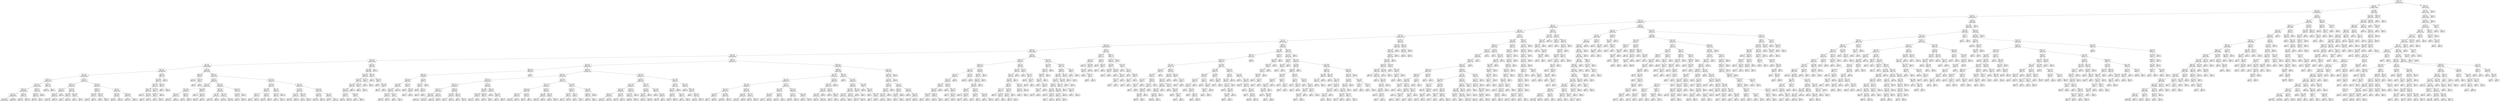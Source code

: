 digraph Tree {
node [shape=box] ;
0 [label="X[1173] <= 0.5\ngini = 0.5\nsamples = 84796\nvalue = [42502, 42294]"] ;
1 [label="X[36] <= 0.5\ngini = 0.485\nsamples = 72295\nvalue = [42364, 29931]"] ;
0 -> 1 [labeldistance=2.5, labelangle=45, headlabel="True"] ;
2 [label="X[1136] <= 0.5\ngini = 0.462\nsamples = 66376\nvalue = [42354, 24022]"] ;
1 -> 2 ;
3 [label="X[20] <= 0.5\ngini = 0.428\nsamples = 61217\nvalue = [42262, 18955]"] ;
2 -> 3 ;
4 [label="X[1130] <= 0.5\ngini = 0.392\nsamples = 57592\nvalue = [42180, 15412]"] ;
3 -> 4 ;
5 [label="X[45] <= 0.5\ngini = 0.355\nsamples = 54162\nvalue = [41682, 12480]"] ;
4 -> 5 ;
6 [label="X[30] <= 0.5\ngini = 0.332\nsamples = 52748\nvalue = [41670, 11078]"] ;
5 -> 6 ;
7 [label="X[221] <= 0.5\ngini = 0.315\nsamples = 51693\nvalue = [41573, 10120]"] ;
6 -> 7 ;
8 [label="X[11] <= 0.5\ngini = 0.305\nsamples = 51121\nvalue = [41505, 9616]"] ;
7 -> 8 ;
9 [label="X[1185] <= 0.5\ngini = 0.296\nsamples = 50499\nvalue = [41397, 9102]"] ;
8 -> 9 ;
10 [label="X[1126] <= 0.5\ngini = 0.287\nsamples = 50003\nvalue = [41321, 8682]"] ;
9 -> 10 ;
11 [label="X[10] <= 0.5\ngini = 0.279\nsamples = 49584\nvalue = [41260, 8324]"] ;
10 -> 11 ;
12 [label="X[1161] <= 0.5\ngini = 0.255\nsamples = 44068\nvalue = [37473, 6595]"] ;
11 -> 12 ;
13 [label="X[9] <= 0.5\ngini = 0.249\nsamples = 43858\nvalue = [37463, 6395]"] ;
12 -> 13 ;
14 [label="X[1167] <= 0.5\ngini = 0.234\nsamples = 42292\nvalue = [36562, 5730]"] ;
13 -> 14 ;
15 [label="X[21] <= 0.5\ngini = 0.229\nsamples = 42114\nvalue = [36556, 5558]"] ;
14 -> 15 ;
16 [label="X[1200] <= 0.5\ngini = 0.219\nsamples = 41349\nvalue = [36179, 5170]"] ;
15 -> 16 ;
17 [label="X[1210] <= 0.5\ngini = 0.214\nsamples = 41204\nvalue = [36178, 5026]"] ;
16 -> 17 ;
18 [label="X[1205] <= 0.5\ngini = 0.209\nsamples = 41042\nvalue = [36168, 4874]"] ;
17 -> 18 ;
19 [label="X[12] <= 0.5\ngini = 0.205\nsamples = 40887\nvalue = [36156, 4731]"] ;
18 -> 19 ;
20 [label="gini = 0.192\nsamples = 39607\nvalue = [35347, 4260]"] ;
19 -> 20 ;
21 [label="gini = 0.465\nsamples = 1280\nvalue = [809, 471]"] ;
19 -> 21 ;
22 [label="X[120] <= 0.5\ngini = 0.143\nsamples = 155\nvalue = [12, 143]"] ;
18 -> 22 ;
23 [label="gini = 0.296\nsamples = 61\nvalue = [11, 50]"] ;
22 -> 23 ;
24 [label="gini = 0.021\nsamples = 94\nvalue = [1, 93]"] ;
22 -> 24 ;
25 [label="X[158] <= 0.5\ngini = 0.116\nsamples = 162\nvalue = [10, 152]"] ;
17 -> 25 ;
26 [label="X[1005] <= 0.5\ngini = 0.073\nsamples = 158\nvalue = [6, 152]"] ;
25 -> 26 ;
27 [label="gini = 0.062\nsamples = 156\nvalue = [5, 151]"] ;
26 -> 27 ;
28 [label="gini = 0.5\nsamples = 2\nvalue = [1, 1]"] ;
26 -> 28 ;
29 [label="gini = 0.0\nsamples = 4\nvalue = [4, 0]"] ;
25 -> 29 ;
30 [label="X[600] <= 0.5\ngini = 0.014\nsamples = 145\nvalue = [1, 144]"] ;
16 -> 30 ;
31 [label="gini = 0.0\nsamples = 144\nvalue = [0, 144]"] ;
30 -> 31 ;
32 [label="gini = 0.0\nsamples = 1\nvalue = [1, 0]"] ;
30 -> 32 ;
33 [label="X[1190] <= 0.5\ngini = 0.5\nsamples = 765\nvalue = [377, 388]"] ;
15 -> 33 ;
34 [label="X[1009] <= 0.5\ngini = 0.434\nsamples = 346\nvalue = [110, 236]"] ;
33 -> 34 ;
35 [label="X[0] <= 2.98\ngini = 0.471\nsamples = 226\nvalue = [86, 140]"] ;
34 -> 35 ;
36 [label="X[1003] <= 0.5\ngini = 0.467\nsamples = 223\nvalue = [83, 140]"] ;
35 -> 36 ;
37 [label="gini = 0.49\nsamples = 119\nvalue = [51, 68]"] ;
36 -> 37 ;
38 [label="gini = 0.426\nsamples = 104\nvalue = [32, 72]"] ;
36 -> 38 ;
39 [label="gini = 0.0\nsamples = 3\nvalue = [3, 0]"] ;
35 -> 39 ;
40 [label="X[0] <= 2.935\ngini = 0.32\nsamples = 120\nvalue = [24, 96]"] ;
34 -> 40 ;
41 [label="X[0] <= 0.325\ngini = 0.305\nsamples = 117\nvalue = [22, 95]"] ;
40 -> 41 ;
42 [label="gini = 0.5\nsamples = 4\nvalue = [2, 2]"] ;
41 -> 42 ;
43 [label="gini = 0.291\nsamples = 113\nvalue = [20, 93]"] ;
41 -> 43 ;
44 [label="X[0] <= 2.965\ngini = 0.444\nsamples = 3\nvalue = [2, 1]"] ;
40 -> 44 ;
45 [label="gini = 0.0\nsamples = 1\nvalue = [1, 0]"] ;
44 -> 45 ;
46 [label="gini = 0.5\nsamples = 2\nvalue = [1, 1]"] ;
44 -> 46 ;
47 [label="X[222] <= 0.5\ngini = 0.462\nsamples = 419\nvalue = [267, 152]"] ;
33 -> 47 ;
48 [label="X[1009] <= 0.5\ngini = 0.111\nsamples = 51\nvalue = [48, 3]"] ;
47 -> 48 ;
49 [label="X[1003] <= 0.5\ngini = 0.045\nsamples = 43\nvalue = [42, 1]"] ;
48 -> 49 ;
50 [label="gini = 0.0\nsamples = 32\nvalue = [32, 0]"] ;
49 -> 50 ;
51 [label="gini = 0.165\nsamples = 11\nvalue = [10, 1]"] ;
49 -> 51 ;
52 [label="X[0] <= 0.135\ngini = 0.375\nsamples = 8\nvalue = [6, 2]"] ;
48 -> 52 ;
53 [label="gini = 0.0\nsamples = 1\nvalue = [0, 1]"] ;
52 -> 53 ;
54 [label="gini = 0.245\nsamples = 7\nvalue = [6, 1]"] ;
52 -> 54 ;
55 [label="X[0] <= 0.4\ngini = 0.482\nsamples = 368\nvalue = [219, 149]"] ;
47 -> 55 ;
56 [label="X[0] <= 0.205\ngini = 0.494\nsamples = 63\nvalue = [28, 35]"] ;
55 -> 56 ;
57 [label="gini = 0.487\nsamples = 31\nvalue = [18, 13]"] ;
56 -> 57 ;
58 [label="gini = 0.43\nsamples = 32\nvalue = [10, 22]"] ;
56 -> 58 ;
59 [label="X[1003] <= 0.5\ngini = 0.468\nsamples = 305\nvalue = [191, 114]"] ;
55 -> 59 ;
60 [label="gini = 0.445\nsamples = 230\nvalue = [153, 77]"] ;
59 -> 60 ;
61 [label="gini = 0.5\nsamples = 75\nvalue = [38, 37]"] ;
59 -> 61 ;
62 [label="X[16] <= 0.5\ngini = 0.065\nsamples = 178\nvalue = [6, 172]"] ;
14 -> 62 ;
63 [label="X[1024] <= 0.5\ngini = 0.034\nsamples = 175\nvalue = [3, 172]"] ;
62 -> 63 ;
64 [label="X[0] <= 2.935\ngini = 0.023\nsamples = 172\nvalue = [2, 170]"] ;
63 -> 64 ;
65 [label="X[1003] <= 0.5\ngini = 0.013\nsamples = 156\nvalue = [1, 155]"] ;
64 -> 65 ;
66 [label="gini = 0.0\nsamples = 121\nvalue = [0, 121]"] ;
65 -> 66 ;
67 [label="X[0] <= 1.65\ngini = 0.056\nsamples = 35\nvalue = [1, 34]"] ;
65 -> 67 ;
68 [label="gini = 0.0\nsamples = 21\nvalue = [0, 21]"] ;
67 -> 68 ;
69 [label="gini = 0.133\nsamples = 14\nvalue = [1, 13]"] ;
67 -> 69 ;
70 [label="X[0] <= 2.945\ngini = 0.117\nsamples = 16\nvalue = [1, 15]"] ;
64 -> 70 ;
71 [label="X[1009] <= 0.5\ngini = 0.245\nsamples = 7\nvalue = [1, 6]"] ;
70 -> 71 ;
72 [label="gini = 0.0\nsamples = 4\nvalue = [0, 4]"] ;
71 -> 72 ;
73 [label="gini = 0.444\nsamples = 3\nvalue = [1, 2]"] ;
71 -> 73 ;
74 [label="gini = 0.0\nsamples = 9\nvalue = [0, 9]"] ;
70 -> 74 ;
75 [label="X[104] <= 0.5\ngini = 0.444\nsamples = 3\nvalue = [1, 2]"] ;
63 -> 75 ;
76 [label="gini = 0.0\nsamples = 1\nvalue = [1, 0]"] ;
75 -> 76 ;
77 [label="gini = 0.0\nsamples = 2\nvalue = [0, 2]"] ;
75 -> 77 ;
78 [label="gini = 0.0\nsamples = 3\nvalue = [3, 0]"] ;
62 -> 78 ;
79 [label="X[222] <= 0.5\ngini = 0.489\nsamples = 1566\nvalue = [901, 665]"] ;
13 -> 79 ;
80 [label="X[996] <= 0.5\ngini = 0.022\nsamples = 88\nvalue = [87, 1]"] ;
79 -> 80 ;
81 [label="gini = 0.0\nsamples = 83\nvalue = [83, 0]"] ;
80 -> 81 ;
82 [label="X[1156] <= 0.5\ngini = 0.32\nsamples = 5\nvalue = [4, 1]"] ;
80 -> 82 ;
83 [label="gini = 0.0\nsamples = 1\nvalue = [0, 1]"] ;
82 -> 83 ;
84 [label="gini = 0.0\nsamples = 4\nvalue = [4, 0]"] ;
82 -> 84 ;
85 [label="X[1009] <= 0.5\ngini = 0.495\nsamples = 1478\nvalue = [814, 664]"] ;
79 -> 85 ;
86 [label="X[1003] <= 0.5\ngini = 0.477\nsamples = 988\nvalue = [601, 387]"] ;
85 -> 86 ;
87 [label="X[1012] <= 0.5\ngini = 0.422\nsamples = 601\nvalue = [419, 182]"] ;
86 -> 87 ;
88 [label="X[0] <= 2.855\ngini = 0.388\nsamples = 536\nvalue = [395, 141]"] ;
87 -> 88 ;
89 [label="X[1007] <= 0.5\ngini = 0.396\nsamples = 515\nvalue = [375, 140]"] ;
88 -> 89 ;
90 [label="gini = 0.379\nsamples = 441\nvalue = [329, 112]"] ;
89 -> 90 ;
91 [label="gini = 0.47\nsamples = 74\nvalue = [46, 28]"] ;
89 -> 91 ;
92 [label="X[1007] <= 0.5\ngini = 0.091\nsamples = 21\nvalue = [20, 1]"] ;
88 -> 92 ;
93 [label="gini = 0.0\nsamples = 15\nvalue = [15, 0]"] ;
92 -> 93 ;
94 [label="gini = 0.278\nsamples = 6\nvalue = [5, 1]"] ;
92 -> 94 ;
95 [label="X[1156] <= 0.5\ngini = 0.466\nsamples = 65\nvalue = [24, 41]"] ;
87 -> 95 ;
96 [label="gini = 0.0\nsamples = 10\nvalue = [0, 10]"] ;
95 -> 96 ;
97 [label="X[0] <= 1.215\ngini = 0.492\nsamples = 55\nvalue = [24, 31]"] ;
95 -> 97 ;
98 [label="gini = 0.426\nsamples = 13\nvalue = [9, 4]"] ;
97 -> 98 ;
99 [label="gini = 0.459\nsamples = 42\nvalue = [15, 27]"] ;
97 -> 99 ;
100 [label="X[0] <= 2.795\ngini = 0.498\nsamples = 387\nvalue = [182, 205]"] ;
86 -> 100 ;
101 [label="X[0] <= 2.115\ngini = 0.495\nsamples = 365\nvalue = [164, 201]"] ;
100 -> 101 ;
102 [label="X[0] <= 2.055\ngini = 0.5\nsamples = 243\nvalue = [118, 125]"] ;
101 -> 102 ;
103 [label="gini = 0.499\nsamples = 239\nvalue = [114, 125]"] ;
102 -> 103 ;
104 [label="gini = 0.0\nsamples = 4\nvalue = [4, 0]"] ;
102 -> 104 ;
105 [label="X[0] <= 2.565\ngini = 0.47\nsamples = 122\nvalue = [46, 76]"] ;
101 -> 105 ;
106 [label="gini = 0.384\nsamples = 54\nvalue = [14, 40]"] ;
105 -> 106 ;
107 [label="gini = 0.498\nsamples = 68\nvalue = [32, 36]"] ;
105 -> 107 ;
108 [label="X[1155] <= 0.5\ngini = 0.298\nsamples = 22\nvalue = [18, 4]"] ;
100 -> 108 ;
109 [label="X[0] <= 2.905\ngini = 0.245\nsamples = 21\nvalue = [18, 3]"] ;
108 -> 109 ;
110 [label="gini = 0.124\nsamples = 15\nvalue = [14, 1]"] ;
109 -> 110 ;
111 [label="gini = 0.444\nsamples = 6\nvalue = [4, 2]"] ;
109 -> 111 ;
112 [label="gini = 0.0\nsamples = 1\nvalue = [0, 1]"] ;
108 -> 112 ;
113 [label="X[1156] <= 0.5\ngini = 0.491\nsamples = 490\nvalue = [213, 277]"] ;
85 -> 113 ;
114 [label="X[0] <= 1.435\ngini = 0.358\nsamples = 90\nvalue = [21, 69]"] ;
113 -> 114 ;
115 [label="X[0] <= 0.66\ngini = 0.461\nsamples = 50\nvalue = [18, 32]"] ;
114 -> 115 ;
116 [label="X[1190] <= 0.5\ngini = 0.34\nsamples = 23\nvalue = [5, 18]"] ;
115 -> 116 ;
117 [label="gini = 0.0\nsamples = 10\nvalue = [0, 10]"] ;
116 -> 117 ;
118 [label="gini = 0.473\nsamples = 13\nvalue = [5, 8]"] ;
116 -> 118 ;
119 [label="X[0] <= 1.355\ngini = 0.499\nsamples = 27\nvalue = [13, 14]"] ;
115 -> 119 ;
120 [label="gini = 0.495\nsamples = 20\nvalue = [11, 9]"] ;
119 -> 120 ;
121 [label="gini = 0.408\nsamples = 7\nvalue = [2, 5]"] ;
119 -> 121 ;
122 [label="X[0] <= 2.08\ngini = 0.139\nsamples = 40\nvalue = [3, 37]"] ;
114 -> 122 ;
123 [label="X[0] <= 1.815\ngini = 0.219\nsamples = 24\nvalue = [3, 21]"] ;
122 -> 123 ;
124 [label="gini = 0.0\nsamples = 14\nvalue = [0, 14]"] ;
123 -> 124 ;
125 [label="gini = 0.42\nsamples = 10\nvalue = [3, 7]"] ;
123 -> 125 ;
126 [label="gini = 0.0\nsamples = 16\nvalue = [0, 16]"] ;
122 -> 126 ;
127 [label="X[0] <= 2.14\ngini = 0.499\nsamples = 400\nvalue = [192, 208]"] ;
113 -> 127 ;
128 [label="X[0] <= 1.945\ngini = 0.498\nsamples = 216\nvalue = [114, 102]"] ;
127 -> 128 ;
129 [label="X[0] <= 1.535\ngini = 0.5\nsamples = 203\nvalue = [102, 101]"] ;
128 -> 129 ;
130 [label="gini = 0.499\nsamples = 179\nvalue = [94, 85]"] ;
129 -> 130 ;
131 [label="gini = 0.444\nsamples = 24\nvalue = [8, 16]"] ;
129 -> 131 ;
132 [label="X[0] <= 2.025\ngini = 0.142\nsamples = 13\nvalue = [12, 1]"] ;
128 -> 132 ;
133 [label="gini = 0.0\nsamples = 6\nvalue = [6, 0]"] ;
132 -> 133 ;
134 [label="gini = 0.245\nsamples = 7\nvalue = [6, 1]"] ;
132 -> 134 ;
135 [label="X[0] <= 2.735\ngini = 0.488\nsamples = 184\nvalue = [78, 106]"] ;
127 -> 135 ;
136 [label="X[0] <= 2.665\ngini = 0.472\nsamples = 136\nvalue = [52, 84]"] ;
135 -> 136 ;
137 [label="gini = 0.486\nsamples = 113\nvalue = [47, 66]"] ;
136 -> 137 ;
138 [label="gini = 0.34\nsamples = 23\nvalue = [5, 18]"] ;
136 -> 138 ;
139 [label="X[0] <= 2.755\ngini = 0.497\nsamples = 48\nvalue = [26, 22]"] ;
135 -> 139 ;
140 [label="gini = 0.346\nsamples = 9\nvalue = [7, 2]"] ;
139 -> 140 ;
141 [label="gini = 0.5\nsamples = 39\nvalue = [19, 20]"] ;
139 -> 141 ;
142 [label="X[1021] <= 0.5\ngini = 0.091\nsamples = 210\nvalue = [10, 200]"] ;
12 -> 142 ;
143 [label="X[0] <= 2.825\ngini = 0.082\nsamples = 209\nvalue = [9, 200]"] ;
142 -> 143 ;
144 [label="X[1015] <= 0.5\ngini = 0.058\nsamples = 199\nvalue = [6, 193]"] ;
143 -> 144 ;
145 [label="X[1010] <= 0.5\ngini = 0.05\nsamples = 195\nvalue = [5, 190]"] ;
144 -> 145 ;
146 [label="X[0] <= 1.635\ngini = 0.041\nsamples = 191\nvalue = [4, 187]"] ;
145 -> 146 ;
147 [label="X[0] <= 1.625\ngini = 0.064\nsamples = 120\nvalue = [4, 116]"] ;
146 -> 147 ;
148 [label="X[0] <= 0.975\ngini = 0.05\nsamples = 117\nvalue = [3, 114]"] ;
147 -> 148 ;
149 [label="gini = 0.0\nsamples = 59\nvalue = [0, 59]"] ;
148 -> 149 ;
150 [label="gini = 0.098\nsamples = 58\nvalue = [3, 55]"] ;
148 -> 150 ;
151 [label="X[1003] <= 0.5\ngini = 0.444\nsamples = 3\nvalue = [1, 2]"] ;
147 -> 151 ;
152 [label="gini = 0.0\nsamples = 1\nvalue = [1, 0]"] ;
151 -> 152 ;
153 [label="gini = 0.0\nsamples = 2\nvalue = [0, 2]"] ;
151 -> 153 ;
154 [label="gini = 0.0\nsamples = 71\nvalue = [0, 71]"] ;
146 -> 154 ;
155 [label="X[0] <= 2.345\ngini = 0.375\nsamples = 4\nvalue = [1, 3]"] ;
145 -> 155 ;
156 [label="gini = 0.0\nsamples = 3\nvalue = [0, 3]"] ;
155 -> 156 ;
157 [label="gini = 0.0\nsamples = 1\nvalue = [1, 0]"] ;
155 -> 157 ;
158 [label="X[0] <= 2.115\ngini = 0.375\nsamples = 4\nvalue = [1, 3]"] ;
144 -> 158 ;
159 [label="gini = 0.0\nsamples = 3\nvalue = [0, 3]"] ;
158 -> 159 ;
160 [label="gini = 0.0\nsamples = 1\nvalue = [1, 0]"] ;
158 -> 160 ;
161 [label="X[0] <= 2.835\ngini = 0.42\nsamples = 10\nvalue = [3, 7]"] ;
143 -> 161 ;
162 [label="gini = 0.0\nsamples = 2\nvalue = [2, 0]"] ;
161 -> 162 ;
163 [label="X[1009] <= 0.5\ngini = 0.219\nsamples = 8\nvalue = [1, 7]"] ;
161 -> 163 ;
164 [label="gini = 0.0\nsamples = 5\nvalue = [0, 5]"] ;
163 -> 164 ;
165 [label="X[0] <= 2.905\ngini = 0.444\nsamples = 3\nvalue = [1, 2]"] ;
163 -> 165 ;
166 [label="gini = 0.5\nsamples = 2\nvalue = [1, 1]"] ;
165 -> 166 ;
167 [label="gini = 0.0\nsamples = 1\nvalue = [0, 1]"] ;
165 -> 167 ;
168 [label="gini = 0.0\nsamples = 1\nvalue = [1, 0]"] ;
142 -> 168 ;
169 [label="X[1009] <= 0.5\ngini = 0.43\nsamples = 5516\nvalue = [3787, 1729]"] ;
11 -> 169 ;
170 [label="X[222] <= 0.5\ngini = 0.392\nsamples = 3894\nvalue = [2852, 1042]"] ;
169 -> 170 ;
171 [label="X[993] <= 0.5\ngini = 0.068\nsamples = 257\nvalue = [248, 9]"] ;
170 -> 171 ;
172 [label="X[1015] <= 0.5\ngini = 0.061\nsamples = 256\nvalue = [248, 8]"] ;
171 -> 172 ;
173 [label="X[1254] <= 0.5\ngini = 0.048\nsamples = 244\nvalue = [238, 6]"] ;
172 -> 173 ;
174 [label="X[0] <= 1.885\ngini = 0.041\nsamples = 238\nvalue = [233, 5]"] ;
173 -> 174 ;
175 [label="X[0] <= 1.875\ngini = 0.081\nsamples = 118\nvalue = [113, 5]"] ;
174 -> 175 ;
176 [label="X[1010] <= 0.5\ngini = 0.067\nsamples = 116\nvalue = [112, 4]"] ;
175 -> 176 ;
177 [label="gini = 0.052\nsamples = 113\nvalue = [110, 3]"] ;
176 -> 177 ;
178 [label="gini = 0.444\nsamples = 3\nvalue = [2, 1]"] ;
176 -> 178 ;
179 [label="X[1174] <= 0.5\ngini = 0.5\nsamples = 2\nvalue = [1, 1]"] ;
175 -> 179 ;
180 [label="gini = 0.0\nsamples = 1\nvalue = [0, 1]"] ;
179 -> 180 ;
181 [label="gini = 0.0\nsamples = 1\nvalue = [1, 0]"] ;
179 -> 181 ;
182 [label="gini = 0.0\nsamples = 120\nvalue = [120, 0]"] ;
174 -> 182 ;
183 [label="X[0] <= 2.265\ngini = 0.278\nsamples = 6\nvalue = [5, 1]"] ;
173 -> 183 ;
184 [label="gini = 0.0\nsamples = 3\nvalue = [3, 0]"] ;
183 -> 184 ;
185 [label="X[0] <= 2.64\ngini = 0.444\nsamples = 3\nvalue = [2, 1]"] ;
183 -> 185 ;
186 [label="gini = 0.0\nsamples = 1\nvalue = [0, 1]"] ;
185 -> 186 ;
187 [label="gini = 0.0\nsamples = 2\nvalue = [2, 0]"] ;
185 -> 187 ;
188 [label="X[0] <= 2.87\ngini = 0.278\nsamples = 12\nvalue = [10, 2]"] ;
172 -> 188 ;
189 [label="X[1181] <= 0.5\ngini = 0.165\nsamples = 11\nvalue = [10, 1]"] ;
188 -> 189 ;
190 [label="gini = 0.0\nsamples = 8\nvalue = [8, 0]"] ;
189 -> 190 ;
191 [label="X[0] <= 2.1\ngini = 0.444\nsamples = 3\nvalue = [2, 1]"] ;
189 -> 191 ;
192 [label="gini = 0.0\nsamples = 2\nvalue = [2, 0]"] ;
191 -> 192 ;
193 [label="gini = 0.0\nsamples = 1\nvalue = [0, 1]"] ;
191 -> 193 ;
194 [label="gini = 0.0\nsamples = 1\nvalue = [0, 1]"] ;
188 -> 194 ;
195 [label="gini = 0.0\nsamples = 1\nvalue = [0, 1]"] ;
171 -> 195 ;
196 [label="X[1003] <= 0.5\ngini = 0.407\nsamples = 3637\nvalue = [2604, 1033]"] ;
170 -> 196 ;
197 [label="X[1012] <= 0.5\ngini = 0.371\nsamples = 2406\nvalue = [1815, 591]"] ;
196 -> 197 ;
198 [label="X[1006] <= 0.5\ngini = 0.342\nsamples = 2131\nvalue = [1664, 467]"] ;
197 -> 198 ;
199 [label="X[1004] <= 0.5\ngini = 0.328\nsamples = 2027\nvalue = [1608, 419]"] ;
198 -> 199 ;
200 [label="X[1015] <= 0.5\ngini = 0.316\nsamples = 1947\nvalue = [1564, 383]"] ;
199 -> 200 ;
201 [label="X[1007] <= 0.5\ngini = 0.298\nsamples = 1809\nvalue = [1479, 330]"] ;
200 -> 201 ;
202 [label="gini = 0.274\nsamples = 1567\nvalue = [1310, 257]"] ;
201 -> 202 ;
203 [label="gini = 0.421\nsamples = 242\nvalue = [169, 73]"] ;
201 -> 203 ;
204 [label="X[0] <= 2.72\ngini = 0.473\nsamples = 138\nvalue = [85, 53]"] ;
200 -> 204 ;
205 [label="gini = 0.493\nsamples = 111\nvalue = [62, 49]"] ;
204 -> 205 ;
206 [label="gini = 0.252\nsamples = 27\nvalue = [23, 4]"] ;
204 -> 206 ;
207 [label="X[1186] <= 0.5\ngini = 0.495\nsamples = 80\nvalue = [44, 36]"] ;
199 -> 207 ;
208 [label="X[0] <= 0.155\ngini = 0.482\nsamples = 69\nvalue = [41, 28]"] ;
207 -> 208 ;
209 [label="gini = 0.0\nsamples = 2\nvalue = [0, 2]"] ;
208 -> 209 ;
210 [label="gini = 0.475\nsamples = 67\nvalue = [41, 26]"] ;
208 -> 210 ;
211 [label="X[0] <= 1.92\ngini = 0.397\nsamples = 11\nvalue = [3, 8]"] ;
207 -> 211 ;
212 [label="gini = 0.0\nsamples = 7\nvalue = [0, 7]"] ;
211 -> 212 ;
213 [label="gini = 0.375\nsamples = 4\nvalue = [3, 1]"] ;
211 -> 213 ;
214 [label="X[0] <= 2.49\ngini = 0.497\nsamples = 104\nvalue = [56, 48]"] ;
198 -> 214 ;
215 [label="X[0] <= 1.825\ngini = 0.498\nsamples = 70\nvalue = [33, 37]"] ;
214 -> 215 ;
216 [label="X[1188] <= 0.5\ngini = 0.483\nsamples = 49\nvalue = [29, 20]"] ;
215 -> 216 ;
217 [label="gini = 0.473\nsamples = 47\nvalue = [29, 18]"] ;
216 -> 217 ;
218 [label="gini = 0.0\nsamples = 2\nvalue = [0, 2]"] ;
216 -> 218 ;
219 [label="X[1189] <= 0.5\ngini = 0.308\nsamples = 21\nvalue = [4, 17]"] ;
215 -> 219 ;
220 [label="gini = 0.255\nsamples = 20\nvalue = [3, 17]"] ;
219 -> 220 ;
221 [label="gini = 0.0\nsamples = 1\nvalue = [1, 0]"] ;
219 -> 221 ;
222 [label="X[0] <= 2.59\ngini = 0.438\nsamples = 34\nvalue = [23, 11]"] ;
214 -> 222 ;
223 [label="gini = 0.0\nsamples = 6\nvalue = [6, 0]"] ;
222 -> 223 ;
224 [label="X[0] <= 2.655\ngini = 0.477\nsamples = 28\nvalue = [17, 11]"] ;
222 -> 224 ;
225 [label="gini = 0.0\nsamples = 4\nvalue = [0, 4]"] ;
224 -> 225 ;
226 [label="gini = 0.413\nsamples = 24\nvalue = [17, 7]"] ;
224 -> 226 ;
227 [label="X[0] <= 2.535\ngini = 0.495\nsamples = 275\nvalue = [151, 124]"] ;
197 -> 227 ;
228 [label="X[0] <= 1.855\ngini = 0.5\nsamples = 199\nvalue = [99, 100]"] ;
227 -> 228 ;
229 [label="X[1186] <= 0.5\ngini = 0.489\nsamples = 138\nvalue = [79, 59]"] ;
228 -> 229 ;
230 [label="X[1254] <= 0.5\ngini = 0.479\nsamples = 126\nvalue = [76, 50]"] ;
229 -> 230 ;
231 [label="gini = 0.488\nsamples = 114\nvalue = [66, 48]"] ;
230 -> 231 ;
232 [label="gini = 0.278\nsamples = 12\nvalue = [10, 2]"] ;
230 -> 232 ;
233 [label="X[0] <= 0.915\ngini = 0.375\nsamples = 12\nvalue = [3, 9]"] ;
229 -> 233 ;
234 [label="gini = 0.219\nsamples = 8\nvalue = [1, 7]"] ;
233 -> 234 ;
235 [label="gini = 0.5\nsamples = 4\nvalue = [2, 2]"] ;
233 -> 235 ;
236 [label="X[1213] <= 0.5\ngini = 0.441\nsamples = 61\nvalue = [20, 41]"] ;
228 -> 236 ;
237 [label="X[0] <= 2.405\ngini = 0.413\nsamples = 55\nvalue = [16, 39]"] ;
236 -> 237 ;
238 [label="gini = 0.444\nsamples = 42\nvalue = [14, 28]"] ;
237 -> 238 ;
239 [label="gini = 0.26\nsamples = 13\nvalue = [2, 11]"] ;
237 -> 239 ;
240 [label="X[0] <= 2.32\ngini = 0.444\nsamples = 6\nvalue = [4, 2]"] ;
236 -> 240 ;
241 [label="gini = 0.0\nsamples = 3\nvalue = [3, 0]"] ;
240 -> 241 ;
242 [label="gini = 0.444\nsamples = 3\nvalue = [1, 2]"] ;
240 -> 242 ;
243 [label="X[0] <= 2.695\ngini = 0.432\nsamples = 76\nvalue = [52, 24]"] ;
227 -> 243 ;
244 [label="X[1151] <= 0.5\ngini = 0.172\nsamples = 21\nvalue = [19, 2]"] ;
243 -> 244 ;
245 [label="X[1132] <= 0.5\ngini = 0.1\nsamples = 19\nvalue = [18, 1]"] ;
244 -> 245 ;
246 [label="gini = 0.0\nsamples = 16\nvalue = [16, 0]"] ;
245 -> 246 ;
247 [label="gini = 0.444\nsamples = 3\nvalue = [2, 1]"] ;
245 -> 247 ;
248 [label="X[0] <= 2.6\ngini = 0.5\nsamples = 2\nvalue = [1, 1]"] ;
244 -> 248 ;
249 [label="gini = 0.0\nsamples = 1\nvalue = [0, 1]"] ;
248 -> 249 ;
250 [label="gini = 0.0\nsamples = 1\nvalue = [1, 0]"] ;
248 -> 250 ;
251 [label="X[0] <= 2.955\ngini = 0.48\nsamples = 55\nvalue = [33, 22]"] ;
243 -> 251 ;
252 [label="X[1186] <= 0.5\ngini = 0.499\nsamples = 46\nvalue = [24, 22]"] ;
251 -> 252 ;
253 [label="gini = 0.493\nsamples = 43\nvalue = [24, 19]"] ;
252 -> 253 ;
254 [label="gini = 0.0\nsamples = 3\nvalue = [0, 3]"] ;
252 -> 254 ;
255 [label="gini = 0.0\nsamples = 9\nvalue = [9, 0]"] ;
251 -> 255 ;
256 [label="X[1253] <= 0.5\ngini = 0.46\nsamples = 1231\nvalue = [789, 442]"] ;
196 -> 256 ;
257 [label="X[1186] <= 0.5\ngini = 0.468\nsamples = 1143\nvalue = [716, 427]"] ;
256 -> 257 ;
258 [label="X[0] <= 2.765\ngini = 0.462\nsamples = 1042\nvalue = [665, 377]"] ;
257 -> 258 ;
259 [label="X[1132] <= 0.5\ngini = 0.469\nsamples = 891\nvalue = [556, 335]"] ;
258 -> 259 ;
260 [label="X[1281] <= 0.5\ngini = 0.466\nsamples = 861\nvalue = [543, 318]"] ;
259 -> 260 ;
261 [label="gini = 0.461\nsamples = 811\nvalue = [519, 292]"] ;
260 -> 261 ;
262 [label="gini = 0.499\nsamples = 50\nvalue = [24, 26]"] ;
260 -> 262 ;
263 [label="X[0] <= 2.505\ngini = 0.491\nsamples = 30\nvalue = [13, 17]"] ;
259 -> 263 ;
264 [label="gini = 0.444\nsamples = 18\nvalue = [12, 6]"] ;
263 -> 264 ;
265 [label="gini = 0.153\nsamples = 12\nvalue = [1, 11]"] ;
263 -> 265 ;
266 [label="X[1174] <= 0.5\ngini = 0.402\nsamples = 151\nvalue = [109, 42]"] ;
258 -> 266 ;
267 [label="X[0] <= 2.995\ngini = 0.417\nsamples = 142\nvalue = [100, 42]"] ;
266 -> 267 ;
268 [label="gini = 0.432\nsamples = 130\nvalue = [89, 41]"] ;
267 -> 268 ;
269 [label="gini = 0.153\nsamples = 12\nvalue = [11, 1]"] ;
267 -> 269 ;
270 [label="gini = 0.0\nsamples = 9\nvalue = [9, 0]"] ;
266 -> 270 ;
271 [label="X[0] <= 2.645\ngini = 0.5\nsamples = 101\nvalue = [51, 50]"] ;
257 -> 271 ;
272 [label="X[0] <= 2.615\ngini = 0.497\nsamples = 82\nvalue = [38, 44]"] ;
271 -> 272 ;
273 [label="X[0] <= 0.735\ngini = 0.5\nsamples = 78\nvalue = [38, 40]"] ;
272 -> 273 ;
274 [label="gini = 0.461\nsamples = 25\nvalue = [9, 16]"] ;
273 -> 274 ;
275 [label="gini = 0.496\nsamples = 53\nvalue = [29, 24]"] ;
273 -> 275 ;
276 [label="gini = 0.0\nsamples = 4\nvalue = [0, 4]"] ;
272 -> 276 ;
277 [label="X[0] <= 2.845\ngini = 0.432\nsamples = 19\nvalue = [13, 6]"] ;
271 -> 277 ;
278 [label="gini = 0.0\nsamples = 8\nvalue = [8, 0]"] ;
277 -> 278 ;
279 [label="X[0] <= 3.0\ngini = 0.496\nsamples = 11\nvalue = [5, 6]"] ;
277 -> 279 ;
280 [label="gini = 0.48\nsamples = 10\nvalue = [4, 6]"] ;
279 -> 280 ;
281 [label="gini = 0.0\nsamples = 1\nvalue = [1, 0]"] ;
279 -> 281 ;
282 [label="X[0] <= 0.995\ngini = 0.283\nsamples = 88\nvalue = [73, 15]"] ;
256 -> 282 ;
283 [label="X[0] <= 0.83\ngini = 0.415\nsamples = 34\nvalue = [24, 10]"] ;
282 -> 283 ;
284 [label="X[0] <= 0.39\ngini = 0.35\nsamples = 31\nvalue = [24, 7]"] ;
283 -> 284 ;
285 [label="X[0] <= 0.28\ngini = 0.432\nsamples = 19\nvalue = [13, 6]"] ;
284 -> 285 ;
286 [label="gini = 0.245\nsamples = 7\nvalue = [6, 1]"] ;
285 -> 286 ;
287 [label="gini = 0.486\nsamples = 12\nvalue = [7, 5]"] ;
285 -> 287 ;
288 [label="X[0] <= 0.81\ngini = 0.153\nsamples = 12\nvalue = [11, 1]"] ;
284 -> 288 ;
289 [label="gini = 0.0\nsamples = 10\nvalue = [10, 0]"] ;
288 -> 289 ;
290 [label="gini = 0.5\nsamples = 2\nvalue = [1, 1]"] ;
288 -> 290 ;
291 [label="gini = 0.0\nsamples = 3\nvalue = [0, 3]"] ;
283 -> 291 ;
292 [label="X[0] <= 1.675\ngini = 0.168\nsamples = 54\nvalue = [49, 5]"] ;
282 -> 292 ;
293 [label="gini = 0.0\nsamples = 18\nvalue = [18, 0]"] ;
292 -> 293 ;
294 [label="X[0] <= 1.705\ngini = 0.239\nsamples = 36\nvalue = [31, 5]"] ;
292 -> 294 ;
295 [label="gini = 0.0\nsamples = 1\nvalue = [0, 1]"] ;
294 -> 295 ;
296 [label="X[0] <= 2.705\ngini = 0.202\nsamples = 35\nvalue = [31, 4]"] ;
294 -> 296 ;
297 [label="gini = 0.142\nsamples = 26\nvalue = [24, 2]"] ;
296 -> 297 ;
298 [label="gini = 0.346\nsamples = 9\nvalue = [7, 2]"] ;
296 -> 298 ;
299 [label="X[1186] <= 0.5\ngini = 0.488\nsamples = 1622\nvalue = [935, 687]"] ;
169 -> 299 ;
300 [label="X[1268] <= 0.5\ngini = 0.482\nsamples = 1484\nvalue = [881, 603]"] ;
299 -> 300 ;
301 [label="X[0] <= 2.705\ngini = 0.47\nsamples = 1237\nvalue = [769, 468]"] ;
300 -> 301 ;
302 [label="X[0] <= 2.075\ngini = 0.481\nsamples = 1031\nvalue = [616, 415]"] ;
301 -> 302 ;
303 [label="X[0] <= 0.975\ngini = 0.465\nsamples = 766\nvalue = [485, 281]"] ;
302 -> 303 ;
304 [label="X[0] <= 0.345\ngini = 0.49\nsamples = 362\nvalue = [207, 155]"] ;
303 -> 304 ;
305 [label="X[0] <= 0.025\ngini = 0.379\nsamples = 67\nvalue = [50, 17]"] ;
304 -> 305 ;
306 [label="gini = 0.0\nsamples = 7\nvalue = [7, 0]"] ;
305 -> 306 ;
307 [label="gini = 0.406\nsamples = 60\nvalue = [43, 17]"] ;
305 -> 307 ;
308 [label="X[0] <= 0.935\ngini = 0.498\nsamples = 295\nvalue = [157, 138]"] ;
304 -> 308 ;
309 [label="gini = 0.496\nsamples = 280\nvalue = [153, 127]"] ;
308 -> 309 ;
310 [label="gini = 0.391\nsamples = 15\nvalue = [4, 11]"] ;
308 -> 310 ;
311 [label="X[1254] <= 0.5\ngini = 0.429\nsamples = 404\nvalue = [278, 126]"] ;
303 -> 311 ;
312 [label="X[1132] <= 0.5\ngini = 0.419\nsamples = 378\nvalue = [265, 113]"] ;
311 -> 312 ;
313 [label="gini = 0.414\nsamples = 372\nvalue = [263, 109]"] ;
312 -> 313 ;
314 [label="gini = 0.444\nsamples = 6\nvalue = [2, 4]"] ;
312 -> 314 ;
315 [label="X[0] <= 1.685\ngini = 0.5\nsamples = 26\nvalue = [13, 13]"] ;
311 -> 315 ;
316 [label="gini = 0.397\nsamples = 11\nvalue = [3, 8]"] ;
315 -> 316 ;
317 [label="gini = 0.444\nsamples = 15\nvalue = [10, 5]"] ;
315 -> 317 ;
318 [label="X[0] <= 2.475\ngini = 0.5\nsamples = 265\nvalue = [131, 134]"] ;
302 -> 318 ;
319 [label="X[0] <= 2.385\ngini = 0.487\nsamples = 117\nvalue = [49, 68]"] ;
318 -> 319 ;
320 [label="X[0] <= 2.105\ngini = 0.499\nsamples = 58\nvalue = [30, 28]"] ;
319 -> 320 ;
321 [label="gini = 0.0\nsamples = 3\nvalue = [0, 3]"] ;
320 -> 321 ;
322 [label="gini = 0.496\nsamples = 55\nvalue = [30, 25]"] ;
320 -> 322 ;
323 [label="X[1181] <= 0.5\ngini = 0.437\nsamples = 59\nvalue = [19, 40]"] ;
319 -> 323 ;
324 [label="gini = 0.419\nsamples = 57\nvalue = [17, 40]"] ;
323 -> 324 ;
325 [label="gini = 0.0\nsamples = 2\nvalue = [2, 0]"] ;
323 -> 325 ;
326 [label="X[1179] <= 0.5\ngini = 0.494\nsamples = 148\nvalue = [82, 66]"] ;
318 -> 326 ;
327 [label="X[0] <= 2.645\ngini = 0.5\nsamples = 118\nvalue = [59, 59]"] ;
326 -> 327 ;
328 [label="gini = 0.494\nsamples = 94\nvalue = [52, 42]"] ;
327 -> 328 ;
329 [label="gini = 0.413\nsamples = 24\nvalue = [7, 17]"] ;
327 -> 329 ;
330 [label="X[0] <= 2.655\ngini = 0.358\nsamples = 30\nvalue = [23, 7]"] ;
326 -> 330 ;
331 [label="gini = 0.302\nsamples = 27\nvalue = [22, 5]"] ;
330 -> 331 ;
332 [label="gini = 0.444\nsamples = 3\nvalue = [1, 2]"] ;
330 -> 332 ;
333 [label="X[1253] <= 0.5\ngini = 0.382\nsamples = 206\nvalue = [153, 53]"] ;
301 -> 333 ;
334 [label="X[1189] <= 0.5\ngini = 0.402\nsamples = 190\nvalue = [137, 53]"] ;
333 -> 334 ;
335 [label="X[223] <= 0.5\ngini = 0.394\nsamples = 185\nvalue = [135, 50]"] ;
334 -> 335 ;
336 [label="X[0] <= 2.735\ngini = 0.403\nsamples = 179\nvalue = [129, 50]"] ;
335 -> 336 ;
337 [label="gini = 0.219\nsamples = 16\nvalue = [14, 2]"] ;
336 -> 337 ;
338 [label="gini = 0.416\nsamples = 163\nvalue = [115, 48]"] ;
336 -> 338 ;
339 [label="gini = 0.0\nsamples = 6\nvalue = [6, 0]"] ;
335 -> 339 ;
340 [label="X[0] <= 2.89\ngini = 0.48\nsamples = 5\nvalue = [2, 3]"] ;
334 -> 340 ;
341 [label="gini = 0.0\nsamples = 2\nvalue = [0, 2]"] ;
340 -> 341 ;
342 [label="X[0] <= 2.95\ngini = 0.444\nsamples = 3\nvalue = [2, 1]"] ;
340 -> 342 ;
343 [label="gini = 0.0\nsamples = 2\nvalue = [2, 0]"] ;
342 -> 343 ;
344 [label="gini = 0.0\nsamples = 1\nvalue = [0, 1]"] ;
342 -> 344 ;
345 [label="gini = 0.0\nsamples = 16\nvalue = [16, 0]"] ;
333 -> 345 ;
346 [label="X[222] <= 0.5\ngini = 0.496\nsamples = 247\nvalue = [112, 135]"] ;
300 -> 346 ;
347 [label="gini = 0.0\nsamples = 7\nvalue = [7, 0]"] ;
346 -> 347 ;
348 [label="X[0] <= 2.935\ngini = 0.492\nsamples = 240\nvalue = [105, 135]"] ;
346 -> 348 ;
349 [label="X[0] <= 2.875\ngini = 0.489\nsamples = 231\nvalue = [98, 133]"] ;
348 -> 349 ;
350 [label="X[0] <= 2.605\ngini = 0.492\nsamples = 223\nvalue = [97, 126]"] ;
349 -> 350 ;
351 [label="X[0] <= 2.575\ngini = 0.483\nsamples = 179\nvalue = [73, 106]"] ;
350 -> 351 ;
352 [label="gini = 0.487\nsamples = 174\nvalue = [73, 101]"] ;
351 -> 352 ;
353 [label="gini = 0.0\nsamples = 5\nvalue = [0, 5]"] ;
351 -> 353 ;
354 [label="X[0] <= 2.755\ngini = 0.496\nsamples = 44\nvalue = [24, 20]"] ;
350 -> 354 ;
355 [label="gini = 0.413\nsamples = 24\nvalue = [17, 7]"] ;
354 -> 355 ;
356 [label="gini = 0.455\nsamples = 20\nvalue = [7, 13]"] ;
354 -> 356 ;
357 [label="X[0] <= 2.925\ngini = 0.219\nsamples = 8\nvalue = [1, 7]"] ;
349 -> 357 ;
358 [label="gini = 0.0\nsamples = 6\nvalue = [0, 6]"] ;
357 -> 358 ;
359 [label="gini = 0.5\nsamples = 2\nvalue = [1, 1]"] ;
357 -> 359 ;
360 [label="X[0] <= 2.965\ngini = 0.346\nsamples = 9\nvalue = [7, 2]"] ;
348 -> 360 ;
361 [label="gini = 0.0\nsamples = 4\nvalue = [4, 0]"] ;
360 -> 361 ;
362 [label="X[0] <= 2.975\ngini = 0.48\nsamples = 5\nvalue = [3, 2]"] ;
360 -> 362 ;
363 [label="gini = 0.0\nsamples = 1\nvalue = [0, 1]"] ;
362 -> 363 ;
364 [label="X[0] <= 2.985\ngini = 0.375\nsamples = 4\nvalue = [3, 1]"] ;
362 -> 364 ;
365 [label="gini = 0.0\nsamples = 1\nvalue = [1, 0]"] ;
364 -> 365 ;
366 [label="gini = 0.444\nsamples = 3\nvalue = [2, 1]"] ;
364 -> 366 ;
367 [label="X[0] <= 2.975\ngini = 0.476\nsamples = 138\nvalue = [54, 84]"] ;
299 -> 367 ;
368 [label="X[0] <= 2.945\ngini = 0.472\nsamples = 136\nvalue = [52, 84]"] ;
367 -> 368 ;
369 [label="X[0] <= 0.84\ngini = 0.48\nsamples = 130\nvalue = [52, 78]"] ;
368 -> 369 ;
370 [label="X[223] <= 0.5\ngini = 0.423\nsamples = 46\nvalue = [14, 32]"] ;
369 -> 370 ;
371 [label="X[0] <= 0.775\ngini = 0.411\nsamples = 45\nvalue = [13, 32]"] ;
370 -> 371 ;
372 [label="X[0] <= 0.755\ngini = 0.433\nsamples = 41\nvalue = [13, 28]"] ;
371 -> 372 ;
373 [label="gini = 0.42\nsamples = 40\nvalue = [12, 28]"] ;
372 -> 373 ;
374 [label="gini = 0.0\nsamples = 1\nvalue = [1, 0]"] ;
372 -> 374 ;
375 [label="gini = 0.0\nsamples = 4\nvalue = [0, 4]"] ;
371 -> 375 ;
376 [label="gini = 0.0\nsamples = 1\nvalue = [1, 0]"] ;
370 -> 376 ;
377 [label="X[0] <= 1.32\ngini = 0.495\nsamples = 84\nvalue = [38, 46]"] ;
369 -> 377 ;
378 [label="X[0] <= 1.03\ngini = 0.375\nsamples = 8\nvalue = [6, 2]"] ;
377 -> 378 ;
379 [label="X[0] <= 1.015\ngini = 0.48\nsamples = 5\nvalue = [3, 2]"] ;
378 -> 379 ;
380 [label="gini = 0.375\nsamples = 4\nvalue = [3, 1]"] ;
379 -> 380 ;
381 [label="gini = 0.0\nsamples = 1\nvalue = [0, 1]"] ;
379 -> 381 ;
382 [label="gini = 0.0\nsamples = 3\nvalue = [3, 0]"] ;
378 -> 382 ;
383 [label="X[0] <= 1.39\ngini = 0.488\nsamples = 76\nvalue = [32, 44]"] ;
377 -> 383 ;
384 [label="gini = 0.0\nsamples = 4\nvalue = [0, 4]"] ;
383 -> 384 ;
385 [label="X[0] <= 1.625\ngini = 0.494\nsamples = 72\nvalue = [32, 40]"] ;
383 -> 385 ;
386 [label="gini = 0.459\nsamples = 14\nvalue = [9, 5]"] ;
385 -> 386 ;
387 [label="gini = 0.479\nsamples = 58\nvalue = [23, 35]"] ;
385 -> 387 ;
388 [label="gini = 0.0\nsamples = 6\nvalue = [0, 6]"] ;
368 -> 388 ;
389 [label="gini = 0.0\nsamples = 2\nvalue = [2, 0]"] ;
367 -> 389 ;
390 [label="X[60] <= 0.5\ngini = 0.249\nsamples = 419\nvalue = [61, 358]"] ;
10 -> 390 ;
391 [label="X[1009] <= 0.5\ngini = 0.34\nsamples = 226\nvalue = [49, 177]"] ;
390 -> 391 ;
392 [label="X[1003] <= 0.5\ngini = 0.424\nsamples = 128\nvalue = [39, 89]"] ;
391 -> 392 ;
393 [label="X[0] <= 1.87\ngini = 0.499\nsamples = 60\nvalue = [31, 29]"] ;
392 -> 393 ;
394 [label="X[12] <= 0.5\ngini = 0.478\nsamples = 48\nvalue = [29, 19]"] ;
393 -> 394 ;
395 [label="X[58] <= 0.5\ngini = 0.458\nsamples = 45\nvalue = [29, 16]"] ;
394 -> 395 ;
396 [label="X[1000] <= 0.5\ngini = 0.401\nsamples = 36\nvalue = [26, 10]"] ;
395 -> 396 ;
397 [label="X[0] <= 0.325\ngini = 0.36\nsamples = 34\nvalue = [26, 8]"] ;
396 -> 397 ;
398 [label="X[1055] <= 0.5\ngini = 0.444\nsamples = 3\nvalue = [1, 2]"] ;
397 -> 398 ;
399 [label="gini = 0.0\nsamples = 2\nvalue = [0, 2]"] ;
398 -> 399 ;
400 [label="gini = 0.0\nsamples = 1\nvalue = [1, 0]"] ;
398 -> 400 ;
401 [label="X[1006] <= 0.5\ngini = 0.312\nsamples = 31\nvalue = [25, 6]"] ;
397 -> 401 ;
402 [label="gini = 0.278\nsamples = 30\nvalue = [25, 5]"] ;
401 -> 402 ;
403 [label="gini = 0.0\nsamples = 1\nvalue = [0, 1]"] ;
401 -> 403 ;
404 [label="gini = 0.0\nsamples = 2\nvalue = [0, 2]"] ;
396 -> 404 ;
405 [label="X[0] <= 0.88\ngini = 0.444\nsamples = 9\nvalue = [3, 6]"] ;
395 -> 405 ;
406 [label="gini = 0.0\nsamples = 3\nvalue = [0, 3]"] ;
405 -> 406 ;
407 [label="X[0] <= 1.045\ngini = 0.5\nsamples = 6\nvalue = [3, 3]"] ;
405 -> 407 ;
408 [label="gini = 0.0\nsamples = 1\nvalue = [1, 0]"] ;
407 -> 408 ;
409 [label="X[0] <= 1.215\ngini = 0.48\nsamples = 5\nvalue = [2, 3]"] ;
407 -> 409 ;
410 [label="gini = 0.0\nsamples = 2\nvalue = [0, 2]"] ;
409 -> 410 ;
411 [label="gini = 0.444\nsamples = 3\nvalue = [2, 1]"] ;
409 -> 411 ;
412 [label="gini = 0.0\nsamples = 3\nvalue = [0, 3]"] ;
394 -> 412 ;
413 [label="X[0] <= 2.88\ngini = 0.278\nsamples = 12\nvalue = [2, 10]"] ;
393 -> 413 ;
414 [label="gini = 0.0\nsamples = 10\nvalue = [0, 10]"] ;
413 -> 414 ;
415 [label="gini = 0.0\nsamples = 2\nvalue = [2, 0]"] ;
413 -> 415 ;
416 [label="X[33] <= 0.5\ngini = 0.208\nsamples = 68\nvalue = [8, 60]"] ;
392 -> 416 ;
417 [label="X[95] <= 0.5\ngini = 0.187\nsamples = 67\nvalue = [7, 60]"] ;
416 -> 417 ;
418 [label="X[0] <= 1.58\ngini = 0.165\nsamples = 66\nvalue = [6, 60]"] ;
417 -> 418 ;
419 [label="X[0] <= 0.705\ngini = 0.236\nsamples = 44\nvalue = [6, 38]"] ;
418 -> 419 ;
420 [label="X[38] <= 0.5\ngini = 0.091\nsamples = 21\nvalue = [1, 20]"] ;
419 -> 420 ;
421 [label="gini = 0.0\nsamples = 13\nvalue = [0, 13]"] ;
420 -> 421 ;
422 [label="X[0] <= 0.45\ngini = 0.219\nsamples = 8\nvalue = [1, 7]"] ;
420 -> 422 ;
423 [label="gini = 0.444\nsamples = 3\nvalue = [1, 2]"] ;
422 -> 423 ;
424 [label="gini = 0.0\nsamples = 5\nvalue = [0, 5]"] ;
422 -> 424 ;
425 [label="X[0] <= 0.755\ngini = 0.34\nsamples = 23\nvalue = [5, 18]"] ;
419 -> 425 ;
426 [label="X[0] <= 0.735\ngini = 0.375\nsamples = 4\nvalue = [3, 1]"] ;
425 -> 426 ;
427 [label="gini = 0.5\nsamples = 2\nvalue = [1, 1]"] ;
426 -> 427 ;
428 [label="gini = 0.0\nsamples = 2\nvalue = [2, 0]"] ;
426 -> 428 ;
429 [label="X[0] <= 1.365\ngini = 0.188\nsamples = 19\nvalue = [2, 17]"] ;
425 -> 429 ;
430 [label="gini = 0.0\nsamples = 11\nvalue = [0, 11]"] ;
429 -> 430 ;
431 [label="gini = 0.375\nsamples = 8\nvalue = [2, 6]"] ;
429 -> 431 ;
432 [label="gini = 0.0\nsamples = 22\nvalue = [0, 22]"] ;
418 -> 432 ;
433 [label="gini = 0.0\nsamples = 1\nvalue = [1, 0]"] ;
417 -> 433 ;
434 [label="gini = 0.0\nsamples = 1\nvalue = [1, 0]"] ;
416 -> 434 ;
435 [label="X[33] <= 0.5\ngini = 0.183\nsamples = 98\nvalue = [10, 88]"] ;
391 -> 435 ;
436 [label="X[0] <= 2.93\ngini = 0.141\nsamples = 92\nvalue = [7, 85]"] ;
435 -> 436 ;
437 [label="X[15] <= 0.5\ngini = 0.123\nsamples = 91\nvalue = [6, 85]"] ;
436 -> 437 ;
438 [label="X[0] <= 0.68\ngini = 0.105\nsamples = 90\nvalue = [5, 85]"] ;
437 -> 438 ;
439 [label="X[38] <= 0.5\ngini = 0.287\nsamples = 23\nvalue = [4, 19]"] ;
438 -> 439 ;
440 [label="X[75] <= 0.5\ngini = 0.105\nsamples = 18\nvalue = [1, 17]"] ;
439 -> 440 ;
441 [label="gini = 0.0\nsamples = 15\nvalue = [0, 15]"] ;
440 -> 441 ;
442 [label="X[0] <= 0.325\ngini = 0.444\nsamples = 3\nvalue = [1, 2]"] ;
440 -> 442 ;
443 [label="gini = 0.0\nsamples = 1\nvalue = [0, 1]"] ;
442 -> 443 ;
444 [label="gini = 0.5\nsamples = 2\nvalue = [1, 1]"] ;
442 -> 444 ;
445 [label="X[0] <= 0.655\ngini = 0.48\nsamples = 5\nvalue = [3, 2]"] ;
439 -> 445 ;
446 [label="X[0] <= 0.58\ngini = 0.5\nsamples = 4\nvalue = [2, 2]"] ;
445 -> 446 ;
447 [label="gini = 0.444\nsamples = 3\nvalue = [2, 1]"] ;
446 -> 447 ;
448 [label="gini = 0.0\nsamples = 1\nvalue = [0, 1]"] ;
446 -> 448 ;
449 [label="gini = 0.0\nsamples = 1\nvalue = [1, 0]"] ;
445 -> 449 ;
450 [label="X[0] <= 1.76\ngini = 0.029\nsamples = 67\nvalue = [1, 66]"] ;
438 -> 450 ;
451 [label="X[0] <= 1.735\ngini = 0.069\nsamples = 28\nvalue = [1, 27]"] ;
450 -> 451 ;
452 [label="gini = 0.0\nsamples = 27\nvalue = [0, 27]"] ;
451 -> 452 ;
453 [label="gini = 0.0\nsamples = 1\nvalue = [1, 0]"] ;
451 -> 453 ;
454 [label="gini = 0.0\nsamples = 39\nvalue = [0, 39]"] ;
450 -> 454 ;
455 [label="gini = 0.0\nsamples = 1\nvalue = [1, 0]"] ;
437 -> 455 ;
456 [label="gini = 0.0\nsamples = 1\nvalue = [1, 0]"] ;
436 -> 456 ;
457 [label="X[0] <= 0.575\ngini = 0.5\nsamples = 6\nvalue = [3, 3]"] ;
435 -> 457 ;
458 [label="gini = 0.0\nsamples = 2\nvalue = [2, 0]"] ;
457 -> 458 ;
459 [label="X[0] <= 0.76\ngini = 0.375\nsamples = 4\nvalue = [1, 3]"] ;
457 -> 459 ;
460 [label="gini = 0.0\nsamples = 2\nvalue = [0, 2]"] ;
459 -> 460 ;
461 [label="X[0] <= 0.875\ngini = 0.5\nsamples = 2\nvalue = [1, 1]"] ;
459 -> 461 ;
462 [label="gini = 0.0\nsamples = 1\nvalue = [1, 0]"] ;
461 -> 462 ;
463 [label="gini = 0.0\nsamples = 1\nvalue = [0, 1]"] ;
461 -> 463 ;
464 [label="X[0] <= 0.475\ngini = 0.117\nsamples = 193\nvalue = [12, 181]"] ;
390 -> 464 ;
465 [label="X[0] <= 0.455\ngini = 0.375\nsamples = 20\nvalue = [5, 15]"] ;
464 -> 465 ;
466 [label="X[1012] <= 0.5\ngini = 0.278\nsamples = 18\nvalue = [3, 15]"] ;
465 -> 466 ;
467 [label="X[1008] <= 0.5\ngini = 0.208\nsamples = 17\nvalue = [2, 15]"] ;
466 -> 467 ;
468 [label="X[0] <= 0.405\ngini = 0.117\nsamples = 16\nvalue = [1, 15]"] ;
467 -> 468 ;
469 [label="gini = 0.0\nsamples = 7\nvalue = [0, 7]"] ;
468 -> 469 ;
470 [label="X[0] <= 0.415\ngini = 0.198\nsamples = 9\nvalue = [1, 8]"] ;
468 -> 470 ;
471 [label="X[1006] <= 0.5\ngini = 0.32\nsamples = 5\nvalue = [1, 4]"] ;
470 -> 471 ;
472 [label="gini = 0.375\nsamples = 4\nvalue = [1, 3]"] ;
471 -> 472 ;
473 [label="gini = 0.0\nsamples = 1\nvalue = [0, 1]"] ;
471 -> 473 ;
474 [label="gini = 0.0\nsamples = 4\nvalue = [0, 4]"] ;
470 -> 474 ;
475 [label="gini = 0.0\nsamples = 1\nvalue = [1, 0]"] ;
467 -> 475 ;
476 [label="gini = 0.0\nsamples = 1\nvalue = [1, 0]"] ;
466 -> 476 ;
477 [label="gini = 0.0\nsamples = 2\nvalue = [2, 0]"] ;
465 -> 477 ;
478 [label="X[1015] <= 0.5\ngini = 0.078\nsamples = 173\nvalue = [7, 166]"] ;
464 -> 478 ;
479 [label="X[1004] <= 0.5\ngini = 0.068\nsamples = 171\nvalue = [6, 165]"] ;
478 -> 479 ;
480 [label="X[0] <= 2.815\ngini = 0.058\nsamples = 166\nvalue = [5, 161]"] ;
479 -> 480 ;
481 [label="X[1012] <= 0.5\ngini = 0.05\nsamples = 157\nvalue = [4, 153]"] ;
480 -> 481 ;
482 [label="X[1003] <= 0.5\ngini = 0.041\nsamples = 145\nvalue = [3, 142]"] ;
481 -> 482 ;
483 [label="X[0] <= 2.55\ngini = 0.019\nsamples = 105\nvalue = [1, 104]"] ;
482 -> 483 ;
484 [label="gini = 0.0\nsamples = 87\nvalue = [0, 87]"] ;
483 -> 484 ;
485 [label="X[0] <= 2.57\ngini = 0.105\nsamples = 18\nvalue = [1, 17]"] ;
483 -> 485 ;
486 [label="gini = 0.5\nsamples = 2\nvalue = [1, 1]"] ;
485 -> 486 ;
487 [label="gini = 0.0\nsamples = 16\nvalue = [0, 16]"] ;
485 -> 487 ;
488 [label="X[0] <= 2.405\ngini = 0.095\nsamples = 40\nvalue = [2, 38]"] ;
482 -> 488 ;
489 [label="X[0] <= 2.16\ngini = 0.137\nsamples = 27\nvalue = [2, 25]"] ;
488 -> 489 ;
490 [label="gini = 0.074\nsamples = 26\nvalue = [1, 25]"] ;
489 -> 490 ;
491 [label="gini = 0.0\nsamples = 1\nvalue = [1, 0]"] ;
489 -> 491 ;
492 [label="gini = 0.0\nsamples = 13\nvalue = [0, 13]"] ;
488 -> 492 ;
493 [label="X[0] <= 1.485\ngini = 0.153\nsamples = 12\nvalue = [1, 11]"] ;
481 -> 493 ;
494 [label="gini = 0.0\nsamples = 6\nvalue = [0, 6]"] ;
493 -> 494 ;
495 [label="X[0] <= 1.575\ngini = 0.278\nsamples = 6\nvalue = [1, 5]"] ;
493 -> 495 ;
496 [label="gini = 0.5\nsamples = 2\nvalue = [1, 1]"] ;
495 -> 496 ;
497 [label="gini = 0.0\nsamples = 4\nvalue = [0, 4]"] ;
495 -> 497 ;
498 [label="X[0] <= 2.835\ngini = 0.198\nsamples = 9\nvalue = [1, 8]"] ;
480 -> 498 ;
499 [label="gini = 0.0\nsamples = 1\nvalue = [1, 0]"] ;
498 -> 499 ;
500 [label="gini = 0.0\nsamples = 8\nvalue = [0, 8]"] ;
498 -> 500 ;
501 [label="X[0] <= 2.615\ngini = 0.32\nsamples = 5\nvalue = [1, 4]"] ;
479 -> 501 ;
502 [label="gini = 0.0\nsamples = 4\nvalue = [0, 4]"] ;
501 -> 502 ;
503 [label="gini = 0.0\nsamples = 1\nvalue = [1, 0]"] ;
501 -> 503 ;
504 [label="X[0] <= 1.25\ngini = 0.5\nsamples = 2\nvalue = [1, 1]"] ;
478 -> 504 ;
505 [label="gini = 0.0\nsamples = 1\nvalue = [0, 1]"] ;
504 -> 505 ;
506 [label="gini = 0.0\nsamples = 1\nvalue = [1, 0]"] ;
504 -> 506 ;
507 [label="X[3] <= 0.5\ngini = 0.259\nsamples = 496\nvalue = [76, 420]"] ;
9 -> 507 ;
508 [label="X[1000] <= 0.5\ngini = 0.01\nsamples = 417\nvalue = [2, 415]"] ;
507 -> 508 ;
509 [label="X[17] <= 0.5\ngini = 0.005\nsamples = 408\nvalue = [1, 407]"] ;
508 -> 509 ;
510 [label="gini = 0.0\nsamples = 367\nvalue = [0, 367]"] ;
509 -> 510 ;
511 [label="X[0] <= 0.695\ngini = 0.048\nsamples = 41\nvalue = [1, 40]"] ;
509 -> 511 ;
512 [label="X[0] <= 0.53\ngini = 0.278\nsamples = 6\nvalue = [1, 5]"] ;
511 -> 512 ;
513 [label="gini = 0.0\nsamples = 4\nvalue = [0, 4]"] ;
512 -> 513 ;
514 [label="X[1003] <= 0.5\ngini = 0.5\nsamples = 2\nvalue = [1, 1]"] ;
512 -> 514 ;
515 [label="gini = 0.0\nsamples = 1\nvalue = [0, 1]"] ;
514 -> 515 ;
516 [label="gini = 0.0\nsamples = 1\nvalue = [1, 0]"] ;
514 -> 516 ;
517 [label="gini = 0.0\nsamples = 35\nvalue = [0, 35]"] ;
511 -> 517 ;
518 [label="X[0] <= 1.67\ngini = 0.198\nsamples = 9\nvalue = [1, 8]"] ;
508 -> 518 ;
519 [label="gini = 0.0\nsamples = 5\nvalue = [0, 5]"] ;
518 -> 519 ;
520 [label="X[0] <= 1.87\ngini = 0.375\nsamples = 4\nvalue = [1, 3]"] ;
518 -> 520 ;
521 [label="gini = 0.0\nsamples = 1\nvalue = [1, 0]"] ;
520 -> 521 ;
522 [label="gini = 0.0\nsamples = 3\nvalue = [0, 3]"] ;
520 -> 522 ;
523 [label="X[998] <= 0.5\ngini = 0.119\nsamples = 79\nvalue = [74, 5]"] ;
507 -> 523 ;
524 [label="X[1012] <= 0.5\ngini = 0.097\nsamples = 78\nvalue = [74, 4]"] ;
523 -> 524 ;
525 [label="X[0] <= 0.055\ngini = 0.053\nsamples = 73\nvalue = [71, 2]"] ;
524 -> 525 ;
526 [label="X[0] <= 0.035\ngini = 0.444\nsamples = 3\nvalue = [2, 1]"] ;
525 -> 526 ;
527 [label="gini = 0.0\nsamples = 2\nvalue = [2, 0]"] ;
526 -> 527 ;
528 [label="gini = 0.0\nsamples = 1\nvalue = [0, 1]"] ;
526 -> 528 ;
529 [label="X[0] <= 2.695\ngini = 0.028\nsamples = 70\nvalue = [69, 1]"] ;
525 -> 529 ;
530 [label="gini = 0.0\nsamples = 51\nvalue = [51, 0]"] ;
529 -> 530 ;
531 [label="X[0] <= 2.715\ngini = 0.1\nsamples = 19\nvalue = [18, 1]"] ;
529 -> 531 ;
532 [label="X[999] <= 0.5\ngini = 0.5\nsamples = 2\nvalue = [1, 1]"] ;
531 -> 532 ;
533 [label="gini = 0.0\nsamples = 1\nvalue = [0, 1]"] ;
532 -> 533 ;
534 [label="gini = 0.0\nsamples = 1\nvalue = [1, 0]"] ;
532 -> 534 ;
535 [label="gini = 0.0\nsamples = 17\nvalue = [17, 0]"] ;
531 -> 535 ;
536 [label="X[0] <= 0.675\ngini = 0.48\nsamples = 5\nvalue = [3, 2]"] ;
524 -> 536 ;
537 [label="gini = 0.0\nsamples = 1\nvalue = [1, 0]"] ;
536 -> 537 ;
538 [label="X[0] <= 1.7\ngini = 0.5\nsamples = 4\nvalue = [2, 2]"] ;
536 -> 538 ;
539 [label="gini = 0.0\nsamples = 1\nvalue = [0, 1]"] ;
538 -> 539 ;
540 [label="X[223] <= 0.5\ngini = 0.444\nsamples = 3\nvalue = [2, 1]"] ;
538 -> 540 ;
541 [label="X[0] <= 2.67\ngini = 0.5\nsamples = 2\nvalue = [1, 1]"] ;
540 -> 541 ;
542 [label="gini = 0.0\nsamples = 1\nvalue = [1, 0]"] ;
541 -> 542 ;
543 [label="gini = 0.0\nsamples = 1\nvalue = [0, 1]"] ;
541 -> 543 ;
544 [label="gini = 0.0\nsamples = 1\nvalue = [1, 0]"] ;
540 -> 544 ;
545 [label="gini = 0.0\nsamples = 1\nvalue = [0, 1]"] ;
523 -> 545 ;
546 [label="X[1009] <= 0.5\ngini = 0.287\nsamples = 622\nvalue = [108, 514]"] ;
8 -> 546 ;
547 [label="X[0] <= 2.885\ngini = 0.366\nsamples = 361\nvalue = [87, 274]"] ;
546 -> 547 ;
548 [label="X[999] <= 0.5\ngini = 0.347\nsamples = 349\nvalue = [78, 271]"] ;
547 -> 548 ;
549 [label="X[1003] <= 0.5\ngini = 0.337\nsamples = 345\nvalue = [74, 271]"] ;
548 -> 549 ;
550 [label="X[0] <= 0.835\ngini = 0.41\nsamples = 163\nvalue = [47, 116]"] ;
549 -> 550 ;
551 [label="X[0] <= 0.715\ngini = 0.498\nsamples = 32\nvalue = [15, 17]"] ;
550 -> 551 ;
552 [label="X[0] <= 0.305\ngini = 0.477\nsamples = 28\nvalue = [11, 17]"] ;
551 -> 552 ;
553 [label="X[0] <= 0.07\ngini = 0.278\nsamples = 6\nvalue = [1, 5]"] ;
552 -> 553 ;
554 [label="X[1167] <= 0.5\ngini = 0.5\nsamples = 2\nvalue = [1, 1]"] ;
553 -> 554 ;
555 [label="gini = 0.0\nsamples = 1\nvalue = [1, 0]"] ;
554 -> 555 ;
556 [label="gini = 0.0\nsamples = 1\nvalue = [0, 1]"] ;
554 -> 556 ;
557 [label="gini = 0.0\nsamples = 4\nvalue = [0, 4]"] ;
553 -> 557 ;
558 [label="X[998] <= 0.5\ngini = 0.496\nsamples = 22\nvalue = [10, 12]"] ;
552 -> 558 ;
559 [label="X[1022] <= 0.5\ngini = 0.5\nsamples = 20\nvalue = [10, 10]"] ;
558 -> 559 ;
560 [label="X[1004] <= 0.5\ngini = 0.499\nsamples = 19\nvalue = [10, 9]"] ;
559 -> 560 ;
561 [label="X[0] <= 0.68\ngini = 0.494\nsamples = 18\nvalue = [10, 8]"] ;
560 -> 561 ;
562 [label="gini = 0.484\nsamples = 17\nvalue = [10, 7]"] ;
561 -> 562 ;
563 [label="gini = 0.0\nsamples = 1\nvalue = [0, 1]"] ;
561 -> 563 ;
564 [label="gini = 0.0\nsamples = 1\nvalue = [0, 1]"] ;
560 -> 564 ;
565 [label="gini = 0.0\nsamples = 1\nvalue = [0, 1]"] ;
559 -> 565 ;
566 [label="gini = 0.0\nsamples = 2\nvalue = [0, 2]"] ;
558 -> 566 ;
567 [label="gini = 0.0\nsamples = 4\nvalue = [4, 0]"] ;
551 -> 567 ;
568 [label="X[996] <= 0.5\ngini = 0.369\nsamples = 131\nvalue = [32, 99]"] ;
550 -> 568 ;
569 [label="X[1167] <= 0.5\ngini = 0.352\nsamples = 127\nvalue = [29, 98]"] ;
568 -> 569 ;
570 [label="X[1005] <= 0.5\ngini = 0.377\nsamples = 115\nvalue = [29, 86]"] ;
569 -> 570 ;
571 [label="X[1030] <= 0.5\ngini = 0.361\nsamples = 110\nvalue = [26, 84]"] ;
570 -> 571 ;
572 [label="X[992] <= 0.5\ngini = 0.354\nsamples = 109\nvalue = [25, 84]"] ;
571 -> 572 ;
573 [label="X[1013] <= 0.5\ngini = 0.346\nsamples = 108\nvalue = [24, 84]"] ;
572 -> 573 ;
574 [label="gini = 0.337\nsamples = 107\nvalue = [23, 84]"] ;
573 -> 574 ;
575 [label="gini = 0.0\nsamples = 1\nvalue = [1, 0]"] ;
573 -> 575 ;
576 [label="gini = 0.0\nsamples = 1\nvalue = [1, 0]"] ;
572 -> 576 ;
577 [label="gini = 0.0\nsamples = 1\nvalue = [1, 0]"] ;
571 -> 577 ;
578 [label="X[1203] <= 0.5\ngini = 0.48\nsamples = 5\nvalue = [3, 2]"] ;
570 -> 578 ;
579 [label="gini = 0.0\nsamples = 2\nvalue = [2, 0]"] ;
578 -> 579 ;
580 [label="X[0] <= 2.035\ngini = 0.444\nsamples = 3\nvalue = [1, 2]"] ;
578 -> 580 ;
581 [label="gini = 0.0\nsamples = 1\nvalue = [0, 1]"] ;
580 -> 581 ;
582 [label="X[0] <= 2.655\ngini = 0.5\nsamples = 2\nvalue = [1, 1]"] ;
580 -> 582 ;
583 [label="gini = 0.0\nsamples = 1\nvalue = [1, 0]"] ;
582 -> 583 ;
584 [label="gini = 0.0\nsamples = 1\nvalue = [0, 1]"] ;
582 -> 584 ;
585 [label="gini = 0.0\nsamples = 12\nvalue = [0, 12]"] ;
569 -> 585 ;
586 [label="X[0] <= 2.05\ngini = 0.375\nsamples = 4\nvalue = [3, 1]"] ;
568 -> 586 ;
587 [label="gini = 0.0\nsamples = 2\nvalue = [2, 0]"] ;
586 -> 587 ;
588 [label="X[0] <= 2.55\ngini = 0.5\nsamples = 2\nvalue = [1, 1]"] ;
586 -> 588 ;
589 [label="gini = 0.0\nsamples = 1\nvalue = [0, 1]"] ;
588 -> 589 ;
590 [label="gini = 0.0\nsamples = 1\nvalue = [1, 0]"] ;
588 -> 590 ;
591 [label="X[0] <= 0.905\ngini = 0.253\nsamples = 182\nvalue = [27, 155]"] ;
549 -> 591 ;
592 [label="X[0] <= 0.805\ngini = 0.369\nsamples = 45\nvalue = [11, 34]"] ;
591 -> 592 ;
593 [label="X[0] <= 0.555\ngini = 0.229\nsamples = 38\nvalue = [5, 33]"] ;
592 -> 593 ;
594 [label="X[0] <= 0.535\ngini = 0.332\nsamples = 19\nvalue = [4, 15]"] ;
593 -> 594 ;
595 [label="X[0] <= 0.25\ngini = 0.278\nsamples = 18\nvalue = [3, 15]"] ;
594 -> 595 ;
596 [label="gini = 0.0\nsamples = 4\nvalue = [0, 4]"] ;
595 -> 596 ;
597 [label="X[0] <= 0.28\ngini = 0.337\nsamples = 14\nvalue = [3, 11]"] ;
595 -> 597 ;
598 [label="gini = 0.5\nsamples = 2\nvalue = [1, 1]"] ;
597 -> 598 ;
599 [label="X[0] <= 0.35\ngini = 0.278\nsamples = 12\nvalue = [2, 10]"] ;
597 -> 599 ;
600 [label="gini = 0.0\nsamples = 3\nvalue = [0, 3]"] ;
599 -> 600 ;
601 [label="gini = 0.346\nsamples = 9\nvalue = [2, 7]"] ;
599 -> 601 ;
602 [label="gini = 0.0\nsamples = 1\nvalue = [1, 0]"] ;
594 -> 602 ;
603 [label="X[0] <= 0.705\ngini = 0.1\nsamples = 19\nvalue = [1, 18]"] ;
593 -> 603 ;
604 [label="gini = 0.0\nsamples = 11\nvalue = [0, 11]"] ;
603 -> 604 ;
605 [label="X[0] <= 0.725\ngini = 0.219\nsamples = 8\nvalue = [1, 7]"] ;
603 -> 605 ;
606 [label="X[1228] <= 0.5\ngini = 0.5\nsamples = 2\nvalue = [1, 1]"] ;
605 -> 606 ;
607 [label="gini = 0.0\nsamples = 1\nvalue = [0, 1]"] ;
606 -> 607 ;
608 [label="gini = 0.0\nsamples = 1\nvalue = [1, 0]"] ;
606 -> 608 ;
609 [label="gini = 0.0\nsamples = 6\nvalue = [0, 6]"] ;
605 -> 609 ;
610 [label="X[0] <= 0.835\ngini = 0.245\nsamples = 7\nvalue = [6, 1]"] ;
592 -> 610 ;
611 [label="gini = 0.0\nsamples = 4\nvalue = [4, 0]"] ;
610 -> 611 ;
612 [label="X[0] <= 0.86\ngini = 0.444\nsamples = 3\nvalue = [2, 1]"] ;
610 -> 612 ;
613 [label="gini = 0.0\nsamples = 1\nvalue = [0, 1]"] ;
612 -> 613 ;
614 [label="gini = 0.0\nsamples = 2\nvalue = [2, 0]"] ;
612 -> 614 ;
615 [label="X[1228] <= 0.5\ngini = 0.206\nsamples = 137\nvalue = [16, 121]"] ;
591 -> 615 ;
616 [label="X[0] <= 2.25\ngini = 0.105\nsamples = 54\nvalue = [3, 51]"] ;
615 -> 616 ;
617 [label="X[0] <= 2.145\ngini = 0.161\nsamples = 34\nvalue = [3, 31]"] ;
616 -> 617 ;
618 [label="X[0] <= 1.495\ngini = 0.117\nsamples = 32\nvalue = [2, 30]"] ;
617 -> 618 ;
619 [label="gini = 0.0\nsamples = 13\nvalue = [0, 13]"] ;
618 -> 619 ;
620 [label="X[0] <= 1.575\ngini = 0.188\nsamples = 19\nvalue = [2, 17]"] ;
618 -> 620 ;
621 [label="X[0] <= 1.565\ngini = 0.444\nsamples = 6\nvalue = [2, 4]"] ;
620 -> 621 ;
622 [label="gini = 0.375\nsamples = 4\nvalue = [1, 3]"] ;
621 -> 622 ;
623 [label="gini = 0.5\nsamples = 2\nvalue = [1, 1]"] ;
621 -> 623 ;
624 [label="gini = 0.0\nsamples = 13\nvalue = [0, 13]"] ;
620 -> 624 ;
625 [label="gini = 0.5\nsamples = 2\nvalue = [1, 1]"] ;
617 -> 625 ;
626 [label="gini = 0.0\nsamples = 20\nvalue = [0, 20]"] ;
616 -> 626 ;
627 [label="X[0] <= 1.355\ngini = 0.264\nsamples = 83\nvalue = [13, 70]"] ;
615 -> 627 ;
628 [label="gini = 0.0\nsamples = 10\nvalue = [0, 10]"] ;
627 -> 628 ;
629 [label="X[0] <= 1.365\ngini = 0.293\nsamples = 73\nvalue = [13, 60]"] ;
627 -> 629 ;
630 [label="gini = 0.444\nsamples = 3\nvalue = [2, 1]"] ;
629 -> 630 ;
631 [label="X[0] <= 1.515\ngini = 0.265\nsamples = 70\nvalue = [11, 59]"] ;
629 -> 631 ;
632 [label="gini = 0.0\nsamples = 14\nvalue = [0, 14]"] ;
631 -> 632 ;
633 [label="X[0] <= 1.53\ngini = 0.316\nsamples = 56\nvalue = [11, 45]"] ;
631 -> 633 ;
634 [label="gini = 0.0\nsamples = 1\nvalue = [1, 0]"] ;
633 -> 634 ;
635 [label="X[0] <= 2.47\ngini = 0.298\nsamples = 55\nvalue = [10, 45]"] ;
633 -> 635 ;
636 [label="gini = 0.353\nsamples = 35\nvalue = [8, 27]"] ;
635 -> 636 ;
637 [label="gini = 0.18\nsamples = 20\nvalue = [2, 18]"] ;
635 -> 637 ;
638 [label="gini = 0.0\nsamples = 4\nvalue = [4, 0]"] ;
548 -> 638 ;
639 [label="X[1203] <= 0.5\ngini = 0.375\nsamples = 12\nvalue = [9, 3]"] ;
547 -> 639 ;
640 [label="X[0] <= 2.915\ngini = 0.298\nsamples = 11\nvalue = [9, 2]"] ;
639 -> 640 ;
641 [label="X[1013] <= 0.5\ngini = 0.48\nsamples = 5\nvalue = [3, 2]"] ;
640 -> 641 ;
642 [label="X[0] <= 2.905\ngini = 0.5\nsamples = 4\nvalue = [2, 2]"] ;
641 -> 642 ;
643 [label="X[1003] <= 0.5\ngini = 0.444\nsamples = 3\nvalue = [2, 1]"] ;
642 -> 643 ;
644 [label="gini = 0.0\nsamples = 1\nvalue = [1, 0]"] ;
643 -> 644 ;
645 [label="X[0] <= 2.895\ngini = 0.5\nsamples = 2\nvalue = [1, 1]"] ;
643 -> 645 ;
646 [label="gini = 0.0\nsamples = 1\nvalue = [0, 1]"] ;
645 -> 646 ;
647 [label="gini = 0.0\nsamples = 1\nvalue = [1, 0]"] ;
645 -> 647 ;
648 [label="gini = 0.0\nsamples = 1\nvalue = [0, 1]"] ;
642 -> 648 ;
649 [label="gini = 0.0\nsamples = 1\nvalue = [1, 0]"] ;
641 -> 649 ;
650 [label="gini = 0.0\nsamples = 6\nvalue = [6, 0]"] ;
640 -> 650 ;
651 [label="gini = 0.0\nsamples = 1\nvalue = [0, 1]"] ;
639 -> 651 ;
652 [label="X[0] <= 2.96\ngini = 0.148\nsamples = 261\nvalue = [21, 240]"] ;
546 -> 652 ;
653 [label="X[0] <= 0.325\ngini = 0.142\nsamples = 260\nvalue = [20, 240]"] ;
652 -> 653 ;
654 [label="X[0] <= 0.315\ngini = 0.48\nsamples = 5\nvalue = [2, 3]"] ;
653 -> 654 ;
655 [label="X[0] <= 0.18\ngini = 0.375\nsamples = 4\nvalue = [1, 3]"] ;
654 -> 655 ;
656 [label="gini = 0.5\nsamples = 2\nvalue = [1, 1]"] ;
655 -> 656 ;
657 [label="gini = 0.0\nsamples = 2\nvalue = [0, 2]"] ;
655 -> 657 ;
658 [label="gini = 0.0\nsamples = 1\nvalue = [1, 0]"] ;
654 -> 658 ;
659 [label="X[0] <= 0.935\ngini = 0.131\nsamples = 255\nvalue = [18, 237]"] ;
653 -> 659 ;
660 [label="X[0] <= 0.925\ngini = 0.228\nsamples = 61\nvalue = [8, 53]"] ;
659 -> 660 ;
661 [label="X[1203] <= 0.5\ngini = 0.206\nsamples = 60\nvalue = [7, 53]"] ;
660 -> 661 ;
662 [label="X[0] <= 0.895\ngini = 0.136\nsamples = 41\nvalue = [3, 38]"] ;
661 -> 662 ;
663 [label="X[0] <= 0.615\ngini = 0.102\nsamples = 37\nvalue = [2, 35]"] ;
662 -> 663 ;
664 [label="X[0] <= 0.605\ngini = 0.172\nsamples = 21\nvalue = [2, 19]"] ;
663 -> 664 ;
665 [label="X[0] <= 0.545\ngini = 0.095\nsamples = 20\nvalue = [1, 19]"] ;
664 -> 665 ;
666 [label="gini = 0.0\nsamples = 14\nvalue = [0, 14]"] ;
665 -> 666 ;
667 [label="X[0] <= 0.565\ngini = 0.278\nsamples = 6\nvalue = [1, 5]"] ;
665 -> 667 ;
668 [label="gini = 0.0\nsamples = 1\nvalue = [1, 0]"] ;
667 -> 668 ;
669 [label="gini = 0.0\nsamples = 5\nvalue = [0, 5]"] ;
667 -> 669 ;
670 [label="gini = 0.0\nsamples = 1\nvalue = [1, 0]"] ;
664 -> 670 ;
671 [label="gini = 0.0\nsamples = 16\nvalue = [0, 16]"] ;
663 -> 671 ;
672 [label="X[1228] <= 0.5\ngini = 0.375\nsamples = 4\nvalue = [1, 3]"] ;
662 -> 672 ;
673 [label="gini = 0.0\nsamples = 2\nvalue = [0, 2]"] ;
672 -> 673 ;
674 [label="X[0] <= 0.915\ngini = 0.5\nsamples = 2\nvalue = [1, 1]"] ;
672 -> 674 ;
675 [label="gini = 0.0\nsamples = 1\nvalue = [1, 0]"] ;
674 -> 675 ;
676 [label="gini = 0.0\nsamples = 1\nvalue = [0, 1]"] ;
674 -> 676 ;
677 [label="X[0] <= 0.575\ngini = 0.332\nsamples = 19\nvalue = [4, 15]"] ;
661 -> 677 ;
678 [label="X[0] <= 0.44\ngini = 0.18\nsamples = 10\nvalue = [1, 9]"] ;
677 -> 678 ;
679 [label="gini = 0.0\nsamples = 4\nvalue = [0, 4]"] ;
678 -> 679 ;
680 [label="X[0] <= 0.475\ngini = 0.278\nsamples = 6\nvalue = [1, 5]"] ;
678 -> 680 ;
681 [label="gini = 0.5\nsamples = 2\nvalue = [1, 1]"] ;
680 -> 681 ;
682 [label="gini = 0.0\nsamples = 4\nvalue = [0, 4]"] ;
680 -> 682 ;
683 [label="X[0] <= 0.61\ngini = 0.444\nsamples = 9\nvalue = [3, 6]"] ;
677 -> 683 ;
684 [label="gini = 0.0\nsamples = 1\nvalue = [1, 0]"] ;
683 -> 684 ;
685 [label="X[0] <= 0.74\ngini = 0.375\nsamples = 8\nvalue = [2, 6]"] ;
683 -> 685 ;
686 [label="X[0] <= 0.675\ngini = 0.278\nsamples = 6\nvalue = [1, 5]"] ;
685 -> 686 ;
687 [label="X[0] <= 0.645\ngini = 0.444\nsamples = 3\nvalue = [1, 2]"] ;
686 -> 687 ;
688 [label="gini = 0.0\nsamples = 1\nvalue = [0, 1]"] ;
687 -> 688 ;
689 [label="gini = 0.5\nsamples = 2\nvalue = [1, 1]"] ;
687 -> 689 ;
690 [label="gini = 0.0\nsamples = 3\nvalue = [0, 3]"] ;
686 -> 690 ;
691 [label="X[0] <= 0.815\ngini = 0.5\nsamples = 2\nvalue = [1, 1]"] ;
685 -> 691 ;
692 [label="gini = 0.0\nsamples = 1\nvalue = [1, 0]"] ;
691 -> 692 ;
693 [label="gini = 0.0\nsamples = 1\nvalue = [0, 1]"] ;
691 -> 693 ;
694 [label="gini = 0.0\nsamples = 1\nvalue = [1, 0]"] ;
660 -> 694 ;
695 [label="X[0] <= 2.505\ngini = 0.098\nsamples = 194\nvalue = [10, 184]"] ;
659 -> 695 ;
696 [label="X[1203] <= 0.5\ngini = 0.054\nsamples = 143\nvalue = [4, 139]"] ;
695 -> 696 ;
697 [label="X[0] <= 1.465\ngini = 0.023\nsamples = 87\nvalue = [1, 86]"] ;
696 -> 697 ;
698 [label="X[0] <= 1.455\ngini = 0.074\nsamples = 26\nvalue = [1, 25]"] ;
697 -> 698 ;
699 [label="gini = 0.0\nsamples = 24\nvalue = [0, 24]"] ;
698 -> 699 ;
700 [label="gini = 0.5\nsamples = 2\nvalue = [1, 1]"] ;
698 -> 700 ;
701 [label="gini = 0.0\nsamples = 61\nvalue = [0, 61]"] ;
697 -> 701 ;
702 [label="X[0] <= 1.685\ngini = 0.101\nsamples = 56\nvalue = [3, 53]"] ;
696 -> 702 ;
703 [label="gini = 0.0\nsamples = 25\nvalue = [0, 25]"] ;
702 -> 703 ;
704 [label="X[0] <= 1.695\ngini = 0.175\nsamples = 31\nvalue = [3, 28]"] ;
702 -> 704 ;
705 [label="gini = 0.5\nsamples = 2\nvalue = [1, 1]"] ;
704 -> 705 ;
706 [label="X[0] <= 2.185\ngini = 0.128\nsamples = 29\nvalue = [2, 27]"] ;
704 -> 706 ;
707 [label="X[0] <= 2.065\ngini = 0.245\nsamples = 14\nvalue = [2, 12]"] ;
706 -> 707 ;
708 [label="X[0] <= 1.785\ngini = 0.142\nsamples = 13\nvalue = [1, 12]"] ;
707 -> 708 ;
709 [label="gini = 0.0\nsamples = 7\nvalue = [0, 7]"] ;
708 -> 709 ;
710 [label="gini = 0.278\nsamples = 6\nvalue = [1, 5]"] ;
708 -> 710 ;
711 [label="gini = 0.0\nsamples = 1\nvalue = [1, 0]"] ;
707 -> 711 ;
712 [label="gini = 0.0\nsamples = 15\nvalue = [0, 15]"] ;
706 -> 712 ;
713 [label="X[0] <= 2.79\ngini = 0.208\nsamples = 51\nvalue = [6, 45]"] ;
695 -> 713 ;
714 [label="X[0] <= 2.735\ngini = 0.245\nsamples = 42\nvalue = [6, 36]"] ;
713 -> 714 ;
715 [label="X[0] <= 2.675\ngini = 0.198\nsamples = 36\nvalue = [4, 32]"] ;
714 -> 715 ;
716 [label="X[0] <= 2.665\ngini = 0.231\nsamples = 30\nvalue = [4, 26]"] ;
715 -> 716 ;
717 [label="X[0] <= 2.545\ngini = 0.191\nsamples = 28\nvalue = [3, 25]"] ;
716 -> 717 ;
718 [label="X[0] <= 2.535\ngini = 0.278\nsamples = 12\nvalue = [2, 10]"] ;
717 -> 718 ;
719 [label="gini = 0.219\nsamples = 8\nvalue = [1, 7]"] ;
718 -> 719 ;
720 [label="gini = 0.375\nsamples = 4\nvalue = [1, 3]"] ;
718 -> 720 ;
721 [label="X[0] <= 2.64\ngini = 0.117\nsamples = 16\nvalue = [1, 15]"] ;
717 -> 721 ;
722 [label="gini = 0.0\nsamples = 11\nvalue = [0, 11]"] ;
721 -> 722 ;
723 [label="gini = 0.32\nsamples = 5\nvalue = [1, 4]"] ;
721 -> 723 ;
724 [label="gini = 0.5\nsamples = 2\nvalue = [1, 1]"] ;
716 -> 724 ;
725 [label="gini = 0.0\nsamples = 6\nvalue = [0, 6]"] ;
715 -> 725 ;
726 [label="X[0] <= 2.745\ngini = 0.444\nsamples = 6\nvalue = [2, 4]"] ;
714 -> 726 ;
727 [label="X[1228] <= 0.5\ngini = 0.5\nsamples = 2\nvalue = [1, 1]"] ;
726 -> 727 ;
728 [label="gini = 0.0\nsamples = 1\nvalue = [1, 0]"] ;
727 -> 728 ;
729 [label="gini = 0.0\nsamples = 1\nvalue = [0, 1]"] ;
727 -> 729 ;
730 [label="X[1203] <= 0.5\ngini = 0.375\nsamples = 4\nvalue = [1, 3]"] ;
726 -> 730 ;
731 [label="gini = 0.5\nsamples = 2\nvalue = [1, 1]"] ;
730 -> 731 ;
732 [label="gini = 0.0\nsamples = 2\nvalue = [0, 2]"] ;
730 -> 732 ;
733 [label="gini = 0.0\nsamples = 9\nvalue = [0, 9]"] ;
713 -> 733 ;
734 [label="gini = 0.0\nsamples = 1\nvalue = [1, 0]"] ;
652 -> 734 ;
735 [label="X[1217] <= 0.5\ngini = 0.209\nsamples = 572\nvalue = [68, 504]"] ;
7 -> 735 ;
736 [label="X[1241] <= 0.5\ngini = 0.035\nsamples = 508\nvalue = [9, 499]"] ;
735 -> 736 ;
737 [label="X[1134] <= 0.5\ngini = 0.027\nsamples = 506\nvalue = [7, 499]"] ;
736 -> 737 ;
738 [label="X[206] <= 0.5\ngini = 0.02\nsamples = 504\nvalue = [5, 499]"] ;
737 -> 738 ;
739 [label="X[1116] <= 0.5\ngini = 0.016\nsamples = 503\nvalue = [4, 499]"] ;
738 -> 739 ;
740 [label="X[1054] <= 0.5\ngini = 0.012\nsamples = 494\nvalue = [3, 491]"] ;
739 -> 740 ;
741 [label="X[1014] <= 0.5\ngini = 0.009\nsamples = 451\nvalue = [2, 449]"] ;
740 -> 741 ;
742 [label="gini = 0.0\nsamples = 310\nvalue = [0, 310]"] ;
741 -> 742 ;
743 [label="X[1161] <= 0.5\ngini = 0.028\nsamples = 141\nvalue = [2, 139]"] ;
741 -> 743 ;
744 [label="gini = 0.0\nsamples = 78\nvalue = [0, 78]"] ;
743 -> 744 ;
745 [label="X[0] <= 1.425\ngini = 0.061\nsamples = 63\nvalue = [2, 61]"] ;
743 -> 745 ;
746 [label="X[0] <= 1.335\ngini = 0.128\nsamples = 29\nvalue = [2, 27]"] ;
745 -> 746 ;
747 [label="X[0] <= 0.82\ngini = 0.069\nsamples = 28\nvalue = [1, 27]"] ;
746 -> 747 ;
748 [label="gini = 0.0\nsamples = 16\nvalue = [0, 16]"] ;
747 -> 748 ;
749 [label="X[0] <= 0.85\ngini = 0.153\nsamples = 12\nvalue = [1, 11]"] ;
747 -> 749 ;
750 [label="gini = 0.5\nsamples = 2\nvalue = [1, 1]"] ;
749 -> 750 ;
751 [label="gini = 0.0\nsamples = 10\nvalue = [0, 10]"] ;
749 -> 751 ;
752 [label="gini = 0.0\nsamples = 1\nvalue = [1, 0]"] ;
746 -> 752 ;
753 [label="gini = 0.0\nsamples = 34\nvalue = [0, 34]"] ;
745 -> 753 ;
754 [label="X[0] <= 2.59\ngini = 0.045\nsamples = 43\nvalue = [1, 42]"] ;
740 -> 754 ;
755 [label="gini = 0.0\nsamples = 42\nvalue = [0, 42]"] ;
754 -> 755 ;
756 [label="gini = 0.0\nsamples = 1\nvalue = [1, 0]"] ;
754 -> 756 ;
757 [label="X[1215] <= 0.5\ngini = 0.198\nsamples = 9\nvalue = [1, 8]"] ;
739 -> 757 ;
758 [label="gini = 0.0\nsamples = 5\nvalue = [0, 5]"] ;
757 -> 758 ;
759 [label="X[0] <= 2.885\ngini = 0.375\nsamples = 4\nvalue = [1, 3]"] ;
757 -> 759 ;
760 [label="X[0] <= 2.465\ngini = 0.5\nsamples = 2\nvalue = [1, 1]"] ;
759 -> 760 ;
761 [label="gini = 0.0\nsamples = 1\nvalue = [0, 1]"] ;
760 -> 761 ;
762 [label="gini = 0.0\nsamples = 1\nvalue = [1, 0]"] ;
760 -> 762 ;
763 [label="gini = 0.0\nsamples = 2\nvalue = [0, 2]"] ;
759 -> 763 ;
764 [label="gini = 0.0\nsamples = 1\nvalue = [1, 0]"] ;
738 -> 764 ;
765 [label="gini = 0.0\nsamples = 2\nvalue = [2, 0]"] ;
737 -> 765 ;
766 [label="gini = 0.0\nsamples = 2\nvalue = [2, 0]"] ;
736 -> 766 ;
767 [label="X[159] <= 0.5\ngini = 0.144\nsamples = 64\nvalue = [59, 5]"] ;
735 -> 767 ;
768 [label="X[210] <= 0.5\ngini = 0.063\nsamples = 61\nvalue = [59, 2]"] ;
767 -> 768 ;
769 [label="gini = 0.0\nsamples = 59\nvalue = [59, 0]"] ;
768 -> 769 ;
770 [label="gini = 0.0\nsamples = 2\nvalue = [0, 2]"] ;
768 -> 770 ;
771 [label="gini = 0.0\nsamples = 3\nvalue = [0, 3]"] ;
767 -> 771 ;
772 [label="X[223] <= 0.5\ngini = 0.167\nsamples = 1055\nvalue = [97, 958]"] ;
6 -> 772 ;
773 [label="X[0] <= 2.895\ngini = 0.144\nsamples = 996\nvalue = [78, 918]"] ;
772 -> 773 ;
774 [label="X[996] <= 0.5\ngini = 0.129\nsamples = 941\nvalue = [65, 876]"] ;
773 -> 774 ;
775 [label="X[1033] <= 0.5\ngini = 0.12\nsamples = 921\nvalue = [59, 862]"] ;
774 -> 775 ;
776 [label="X[1038] <= 0.5\ngini = 0.118\nsamples = 920\nvalue = [58, 862]"] ;
775 -> 776 ;
777 [label="X[1045] <= 0.5\ngini = 0.116\nsamples = 919\nvalue = [57, 862]"] ;
776 -> 777 ;
778 [label="X[1216] <= 0.5\ngini = 0.115\nsamples = 918\nvalue = [56, 862]"] ;
777 -> 778 ;
779 [label="X[1005] <= 0.5\ngini = 0.041\nsamples = 239\nvalue = [5, 234]"] ;
778 -> 779 ;
780 [label="X[1002] <= 0.5\ngini = 0.033\nsamples = 236\nvalue = [4, 232]"] ;
779 -> 780 ;
781 [label="X[0] <= 0.095\ngini = 0.025\nsamples = 233\nvalue = [3, 230]"] ;
780 -> 781 ;
782 [label="X[0] <= 0.075\ngini = 0.375\nsamples = 4\nvalue = [1, 3]"] ;
781 -> 782 ;
783 [label="gini = 0.0\nsamples = 3\nvalue = [0, 3]"] ;
782 -> 783 ;
784 [label="gini = 0.0\nsamples = 1\nvalue = [1, 0]"] ;
782 -> 784 ;
785 [label="X[999] <= 0.5\ngini = 0.017\nsamples = 229\nvalue = [2, 227]"] ;
781 -> 785 ;
786 [label="X[1000] <= 0.5\ngini = 0.009\nsamples = 224\nvalue = [1, 223]"] ;
785 -> 786 ;
787 [label="gini = 0.0\nsamples = 212\nvalue = [0, 212]"] ;
786 -> 787 ;
788 [label="X[1217] <= 0.5\ngini = 0.153\nsamples = 12\nvalue = [1, 11]"] ;
786 -> 788 ;
789 [label="gini = 0.0\nsamples = 10\nvalue = [0, 10]"] ;
788 -> 789 ;
790 [label="gini = 0.5\nsamples = 2\nvalue = [1, 1]"] ;
788 -> 790 ;
791 [label="X[0] <= 1.775\ngini = 0.32\nsamples = 5\nvalue = [1, 4]"] ;
785 -> 791 ;
792 [label="X[0] <= 1.07\ngini = 0.5\nsamples = 2\nvalue = [1, 1]"] ;
791 -> 792 ;
793 [label="gini = 0.0\nsamples = 1\nvalue = [0, 1]"] ;
792 -> 793 ;
794 [label="gini = 0.0\nsamples = 1\nvalue = [1, 0]"] ;
792 -> 794 ;
795 [label="gini = 0.0\nsamples = 3\nvalue = [0, 3]"] ;
791 -> 795 ;
796 [label="X[0] <= 2.6\ngini = 0.444\nsamples = 3\nvalue = [1, 2]"] ;
780 -> 796 ;
797 [label="gini = 0.0\nsamples = 2\nvalue = [0, 2]"] ;
796 -> 797 ;
798 [label="gini = 0.0\nsamples = 1\nvalue = [1, 0]"] ;
796 -> 798 ;
799 [label="X[0] <= 1.865\ngini = 0.444\nsamples = 3\nvalue = [1, 2]"] ;
779 -> 799 ;
800 [label="gini = 0.0\nsamples = 1\nvalue = [1, 0]"] ;
799 -> 800 ;
801 [label="gini = 0.0\nsamples = 2\nvalue = [0, 2]"] ;
799 -> 801 ;
802 [label="X[1008] <= 0.5\ngini = 0.139\nsamples = 679\nvalue = [51, 628]"] ;
778 -> 802 ;
803 [label="X[0] <= 0.79\ngini = 0.129\nsamples = 651\nvalue = [45, 606]"] ;
802 -> 803 ;
804 [label="X[0] <= 0.455\ngini = 0.062\nsamples = 157\nvalue = [5, 152]"] ;
803 -> 804 ;
805 [label="X[0] <= 0.405\ngini = 0.115\nsamples = 49\nvalue = [3, 46]"] ;
804 -> 805 ;
806 [label="gini = 0.0\nsamples = 38\nvalue = [0, 38]"] ;
805 -> 806 ;
807 [label="X[1026] <= 0.5\ngini = 0.397\nsamples = 11\nvalue = [3, 8]"] ;
805 -> 807 ;
808 [label="X[0] <= 0.425\ngini = 0.42\nsamples = 10\nvalue = [3, 7]"] ;
807 -> 808 ;
809 [label="gini = 0.32\nsamples = 5\nvalue = [1, 4]"] ;
808 -> 809 ;
810 [label="gini = 0.48\nsamples = 5\nvalue = [2, 3]"] ;
808 -> 810 ;
811 [label="gini = 0.0\nsamples = 1\nvalue = [0, 1]"] ;
807 -> 811 ;
812 [label="X[0] <= 0.665\ngini = 0.036\nsamples = 108\nvalue = [2, 106]"] ;
804 -> 812 ;
813 [label="gini = 0.0\nsamples = 61\nvalue = [0, 61]"] ;
812 -> 813 ;
814 [label="X[0] <= 0.675\ngini = 0.081\nsamples = 47\nvalue = [2, 45]"] ;
812 -> 814 ;
815 [label="X[1009] <= 0.5\ngini = 0.5\nsamples = 2\nvalue = [1, 1]"] ;
814 -> 815 ;
816 [label="gini = 0.0\nsamples = 1\nvalue = [1, 0]"] ;
815 -> 816 ;
817 [label="gini = 0.0\nsamples = 1\nvalue = [0, 1]"] ;
815 -> 817 ;
818 [label="X[1009] <= 0.5\ngini = 0.043\nsamples = 45\nvalue = [1, 44]"] ;
814 -> 818 ;
819 [label="gini = 0.0\nsamples = 34\nvalue = [0, 34]"] ;
818 -> 819 ;
820 [label="gini = 0.165\nsamples = 11\nvalue = [1, 10]"] ;
818 -> 820 ;
821 [label="X[1018] <= 0.5\ngini = 0.149\nsamples = 494\nvalue = [40, 454]"] ;
803 -> 821 ;
822 [label="X[1002] <= 0.5\ngini = 0.146\nsamples = 492\nvalue = [39, 453]"] ;
821 -> 822 ;
823 [label="X[0] <= 0.805\ngini = 0.143\nsamples = 489\nvalue = [38, 451]"] ;
822 -> 823 ;
824 [label="X[1009] <= 0.5\ngini = 0.444\nsamples = 3\nvalue = [1, 2]"] ;
823 -> 824 ;
825 [label="gini = 0.5\nsamples = 2\nvalue = [1, 1]"] ;
824 -> 825 ;
826 [label="gini = 0.0\nsamples = 1\nvalue = [0, 1]"] ;
824 -> 826 ;
827 [label="X[0] <= 2.835\ngini = 0.141\nsamples = 486\nvalue = [37, 449]"] ;
823 -> 827 ;
828 [label="gini = 0.133\nsamples = 461\nvalue = [33, 428]"] ;
827 -> 828 ;
829 [label="gini = 0.269\nsamples = 25\nvalue = [4, 21]"] ;
827 -> 829 ;
830 [label="X[0] <= 1.97\ngini = 0.444\nsamples = 3\nvalue = [1, 2]"] ;
822 -> 830 ;
831 [label="gini = 0.0\nsamples = 1\nvalue = [1, 0]"] ;
830 -> 831 ;
832 [label="gini = 0.0\nsamples = 2\nvalue = [0, 2]"] ;
830 -> 832 ;
833 [label="X[0] <= 1.375\ngini = 0.5\nsamples = 2\nvalue = [1, 1]"] ;
821 -> 833 ;
834 [label="gini = 0.0\nsamples = 1\nvalue = [1, 0]"] ;
833 -> 834 ;
835 [label="gini = 0.0\nsamples = 1\nvalue = [0, 1]"] ;
833 -> 835 ;
836 [label="X[0] <= 2.4\ngini = 0.337\nsamples = 28\nvalue = [6, 22]"] ;
802 -> 836 ;
837 [label="X[0] <= 1.015\ngini = 0.26\nsamples = 26\nvalue = [4, 22]"] ;
836 -> 837 ;
838 [label="X[0] <= 0.955\ngini = 0.426\nsamples = 13\nvalue = [4, 9]"] ;
837 -> 838 ;
839 [label="X[0] <= 0.595\ngini = 0.375\nsamples = 12\nvalue = [3, 9]"] ;
838 -> 839 ;
840 [label="X[0] <= 0.325\ngini = 0.469\nsamples = 8\nvalue = [3, 5]"] ;
839 -> 840 ;
841 [label="gini = 0.0\nsamples = 3\nvalue = [0, 3]"] ;
840 -> 841 ;
842 [label="gini = 0.48\nsamples = 5\nvalue = [3, 2]"] ;
840 -> 842 ;
843 [label="gini = 0.0\nsamples = 4\nvalue = [0, 4]"] ;
839 -> 843 ;
844 [label="gini = 0.0\nsamples = 1\nvalue = [1, 0]"] ;
838 -> 844 ;
845 [label="gini = 0.0\nsamples = 13\nvalue = [0, 13]"] ;
837 -> 845 ;
846 [label="gini = 0.0\nsamples = 2\nvalue = [2, 0]"] ;
836 -> 846 ;
847 [label="gini = 0.0\nsamples = 1\nvalue = [1, 0]"] ;
777 -> 847 ;
848 [label="gini = 0.0\nsamples = 1\nvalue = [1, 0]"] ;
776 -> 848 ;
849 [label="gini = 0.0\nsamples = 1\nvalue = [1, 0]"] ;
775 -> 849 ;
850 [label="X[0] <= 0.565\ngini = 0.42\nsamples = 20\nvalue = [6, 14]"] ;
774 -> 850 ;
851 [label="gini = 0.0\nsamples = 1\nvalue = [1, 0]"] ;
850 -> 851 ;
852 [label="X[0] <= 2.625\ngini = 0.388\nsamples = 19\nvalue = [5, 14]"] ;
850 -> 852 ;
853 [label="X[0] <= 2.35\ngini = 0.444\nsamples = 15\nvalue = [5, 10]"] ;
852 -> 853 ;
854 [label="X[0] <= 0.805\ngini = 0.278\nsamples = 12\nvalue = [2, 10]"] ;
853 -> 854 ;
855 [label="X[0] <= 0.785\ngini = 0.48\nsamples = 5\nvalue = [2, 3]"] ;
854 -> 855 ;
856 [label="X[0] <= 0.675\ngini = 0.375\nsamples = 4\nvalue = [1, 3]"] ;
855 -> 856 ;
857 [label="X[1212] <= 0.5\ngini = 0.5\nsamples = 2\nvalue = [1, 1]"] ;
856 -> 857 ;
858 [label="gini = 0.0\nsamples = 1\nvalue = [1, 0]"] ;
857 -> 858 ;
859 [label="gini = 0.0\nsamples = 1\nvalue = [0, 1]"] ;
857 -> 859 ;
860 [label="gini = 0.0\nsamples = 2\nvalue = [0, 2]"] ;
856 -> 860 ;
861 [label="gini = 0.0\nsamples = 1\nvalue = [1, 0]"] ;
855 -> 861 ;
862 [label="gini = 0.0\nsamples = 7\nvalue = [0, 7]"] ;
854 -> 862 ;
863 [label="gini = 0.0\nsamples = 3\nvalue = [3, 0]"] ;
853 -> 863 ;
864 [label="gini = 0.0\nsamples = 4\nvalue = [0, 4]"] ;
852 -> 864 ;
865 [label="X[1015] <= 0.5\ngini = 0.361\nsamples = 55\nvalue = [13, 42]"] ;
773 -> 865 ;
866 [label="X[1010] <= 0.5\ngini = 0.311\nsamples = 52\nvalue = [10, 42]"] ;
865 -> 866 ;
867 [label="X[1022] <= 0.5\ngini = 0.291\nsamples = 51\nvalue = [9, 42]"] ;
866 -> 867 ;
868 [label="X[1026] <= 0.5\ngini = 0.269\nsamples = 50\nvalue = [8, 42]"] ;
867 -> 868 ;
869 [label="X[996] <= 0.5\ngini = 0.245\nsamples = 49\nvalue = [7, 42]"] ;
868 -> 869 ;
870 [label="X[1031] <= 0.5\ngini = 0.219\nsamples = 48\nvalue = [6, 42]"] ;
869 -> 870 ;
871 [label="X[1020] <= 0.5\ngini = 0.19\nsamples = 47\nvalue = [5, 42]"] ;
870 -> 871 ;
872 [label="X[1017] <= 0.5\ngini = 0.159\nsamples = 46\nvalue = [4, 42]"] ;
871 -> 872 ;
873 [label="X[0] <= 2.915\ngini = 0.127\nsamples = 44\nvalue = [3, 41]"] ;
872 -> 873 ;
874 [label="gini = 0.0\nsamples = 13\nvalue = [0, 13]"] ;
873 -> 874 ;
875 [label="X[0] <= 2.965\ngini = 0.175\nsamples = 31\nvalue = [3, 28]"] ;
873 -> 875 ;
876 [label="X[1216] <= 0.5\ngini = 0.245\nsamples = 21\nvalue = [3, 18]"] ;
875 -> 876 ;
877 [label="gini = 0.0\nsamples = 5\nvalue = [0, 5]"] ;
876 -> 877 ;
878 [label="gini = 0.305\nsamples = 16\nvalue = [3, 13]"] ;
876 -> 878 ;
879 [label="gini = 0.0\nsamples = 10\nvalue = [0, 10]"] ;
875 -> 879 ;
880 [label="X[0] <= 2.92\ngini = 0.5\nsamples = 2\nvalue = [1, 1]"] ;
872 -> 880 ;
881 [label="gini = 0.0\nsamples = 1\nvalue = [0, 1]"] ;
880 -> 881 ;
882 [label="gini = 0.0\nsamples = 1\nvalue = [1, 0]"] ;
880 -> 882 ;
883 [label="gini = 0.0\nsamples = 1\nvalue = [1, 0]"] ;
871 -> 883 ;
884 [label="gini = 0.0\nsamples = 1\nvalue = [1, 0]"] ;
870 -> 884 ;
885 [label="gini = 0.0\nsamples = 1\nvalue = [1, 0]"] ;
869 -> 885 ;
886 [label="gini = 0.0\nsamples = 1\nvalue = [1, 0]"] ;
868 -> 886 ;
887 [label="gini = 0.0\nsamples = 1\nvalue = [1, 0]"] ;
867 -> 887 ;
888 [label="gini = 0.0\nsamples = 1\nvalue = [1, 0]"] ;
866 -> 888 ;
889 [label="gini = 0.0\nsamples = 3\nvalue = [3, 0]"] ;
865 -> 889 ;
890 [label="X[1020] <= 0.5\ngini = 0.437\nsamples = 59\nvalue = [19, 40]"] ;
772 -> 890 ;
891 [label="X[0] <= 2.96\ngini = 0.419\nsamples = 57\nvalue = [17, 40]"] ;
890 -> 891 ;
892 [label="X[1010] <= 0.5\ngini = 0.397\nsamples = 55\nvalue = [15, 40]"] ;
891 -> 892 ;
893 [label="X[1009] <= 0.5\ngini = 0.37\nsamples = 53\nvalue = [13, 40]"] ;
892 -> 893 ;
894 [label="X[0] <= 2.895\ngini = 0.427\nsamples = 42\nvalue = [13, 29]"] ;
893 -> 894 ;
895 [label="X[0] <= 2.21\ngini = 0.461\nsamples = 36\nvalue = [13, 23]"] ;
894 -> 895 ;
896 [label="X[1022] <= 0.5\ngini = 0.42\nsamples = 30\nvalue = [9, 21]"] ;
895 -> 896 ;
897 [label="X[1076] <= 0.5\ngini = 0.4\nsamples = 29\nvalue = [8, 21]"] ;
896 -> 897 ;
898 [label="X[994] <= 0.5\ngini = 0.375\nsamples = 28\nvalue = [7, 21]"] ;
897 -> 898 ;
899 [label="X[1051] <= 0.5\ngini = 0.346\nsamples = 27\nvalue = [6, 21]"] ;
898 -> 899 ;
900 [label="X[1087] <= 0.5\ngini = 0.311\nsamples = 26\nvalue = [5, 21]"] ;
899 -> 900 ;
901 [label="X[1003] <= 0.5\ngini = 0.278\nsamples = 24\nvalue = [4, 20]"] ;
900 -> 901 ;
902 [label="gini = 0.133\nsamples = 14\nvalue = [1, 13]"] ;
901 -> 902 ;
903 [label="gini = 0.42\nsamples = 10\nvalue = [3, 7]"] ;
901 -> 903 ;
904 [label="X[0] <= 1.185\ngini = 0.5\nsamples = 2\nvalue = [1, 1]"] ;
900 -> 904 ;
905 [label="gini = 0.0\nsamples = 1\nvalue = [0, 1]"] ;
904 -> 905 ;
906 [label="gini = 0.0\nsamples = 1\nvalue = [1, 0]"] ;
904 -> 906 ;
907 [label="gini = 0.0\nsamples = 1\nvalue = [1, 0]"] ;
899 -> 907 ;
908 [label="gini = 0.0\nsamples = 1\nvalue = [1, 0]"] ;
898 -> 908 ;
909 [label="gini = 0.0\nsamples = 1\nvalue = [1, 0]"] ;
897 -> 909 ;
910 [label="gini = 0.0\nsamples = 1\nvalue = [1, 0]"] ;
896 -> 910 ;
911 [label="X[1003] <= 0.5\ngini = 0.444\nsamples = 6\nvalue = [4, 2]"] ;
895 -> 911 ;
912 [label="gini = 0.0\nsamples = 2\nvalue = [2, 0]"] ;
911 -> 912 ;
913 [label="X[0] <= 2.47\ngini = 0.5\nsamples = 4\nvalue = [2, 2]"] ;
911 -> 913 ;
914 [label="gini = 0.0\nsamples = 2\nvalue = [2, 0]"] ;
913 -> 914 ;
915 [label="gini = 0.0\nsamples = 2\nvalue = [0, 2]"] ;
913 -> 915 ;
916 [label="gini = 0.0\nsamples = 6\nvalue = [0, 6]"] ;
894 -> 916 ;
917 [label="gini = 0.0\nsamples = 11\nvalue = [0, 11]"] ;
893 -> 917 ;
918 [label="gini = 0.0\nsamples = 2\nvalue = [2, 0]"] ;
892 -> 918 ;
919 [label="gini = 0.0\nsamples = 2\nvalue = [2, 0]"] ;
891 -> 919 ;
920 [label="gini = 0.0\nsamples = 2\nvalue = [2, 0]"] ;
890 -> 920 ;
921 [label="X[1241] <= 0.5\ngini = 0.017\nsamples = 1414\nvalue = [12, 1402]"] ;
5 -> 921 ;
922 [label="X[0] <= 0.655\ngini = 0.003\nsamples = 1387\nvalue = [2, 1385]"] ;
921 -> 922 ;
923 [label="X[1007] <= 0.5\ngini = 0.034\nsamples = 115\nvalue = [2, 113]"] ;
922 -> 923 ;
924 [label="X[997] <= 0.5\ngini = 0.017\nsamples = 114\nvalue = [1, 113]"] ;
923 -> 924 ;
925 [label="gini = 0.0\nsamples = 106\nvalue = [0, 106]"] ;
924 -> 925 ;
926 [label="X[0] <= 0.525\ngini = 0.219\nsamples = 8\nvalue = [1, 7]"] ;
924 -> 926 ;
927 [label="X[0] <= 0.465\ngini = 0.375\nsamples = 4\nvalue = [1, 3]"] ;
926 -> 927 ;
928 [label="gini = 0.0\nsamples = 2\nvalue = [0, 2]"] ;
927 -> 928 ;
929 [label="gini = 0.5\nsamples = 2\nvalue = [1, 1]"] ;
927 -> 929 ;
930 [label="gini = 0.0\nsamples = 4\nvalue = [0, 4]"] ;
926 -> 930 ;
931 [label="gini = 0.0\nsamples = 1\nvalue = [1, 0]"] ;
923 -> 931 ;
932 [label="gini = 0.0\nsamples = 1272\nvalue = [0, 1272]"] ;
922 -> 932 ;
933 [label="X[0] <= 0.83\ngini = 0.466\nsamples = 27\nvalue = [10, 17]"] ;
921 -> 933 ;
934 [label="X[1009] <= 0.5\ngini = 0.375\nsamples = 4\nvalue = [3, 1]"] ;
933 -> 934 ;
935 [label="gini = 0.0\nsamples = 3\nvalue = [3, 0]"] ;
934 -> 935 ;
936 [label="gini = 0.0\nsamples = 1\nvalue = [0, 1]"] ;
934 -> 936 ;
937 [label="X[1008] <= 0.5\ngini = 0.423\nsamples = 23\nvalue = [7, 16]"] ;
933 -> 937 ;
938 [label="X[0] <= 2.775\ngini = 0.397\nsamples = 22\nvalue = [6, 16]"] ;
937 -> 938 ;
939 [label="X[1003] <= 0.5\ngini = 0.363\nsamples = 21\nvalue = [5, 16]"] ;
938 -> 939 ;
940 [label="X[0] <= 1.005\ngini = 0.463\nsamples = 11\nvalue = [4, 7]"] ;
939 -> 940 ;
941 [label="gini = 0.0\nsamples = 3\nvalue = [0, 3]"] ;
940 -> 941 ;
942 [label="X[223] <= 0.5\ngini = 0.5\nsamples = 8\nvalue = [4, 4]"] ;
940 -> 942 ;
943 [label="X[0] <= 1.45\ngini = 0.49\nsamples = 7\nvalue = [3, 4]"] ;
942 -> 943 ;
944 [label="gini = 0.0\nsamples = 2\nvalue = [0, 2]"] ;
943 -> 944 ;
945 [label="X[1007] <= 0.5\ngini = 0.48\nsamples = 5\nvalue = [3, 2]"] ;
943 -> 945 ;
946 [label="X[0] <= 1.695\ngini = 0.444\nsamples = 3\nvalue = [1, 2]"] ;
945 -> 946 ;
947 [label="gini = 0.0\nsamples = 1\nvalue = [0, 1]"] ;
946 -> 947 ;
948 [label="X[0] <= 2.255\ngini = 0.5\nsamples = 2\nvalue = [1, 1]"] ;
946 -> 948 ;
949 [label="gini = 0.0\nsamples = 1\nvalue = [1, 0]"] ;
948 -> 949 ;
950 [label="gini = 0.0\nsamples = 1\nvalue = [0, 1]"] ;
948 -> 950 ;
951 [label="gini = 0.0\nsamples = 2\nvalue = [2, 0]"] ;
945 -> 951 ;
952 [label="gini = 0.0\nsamples = 1\nvalue = [1, 0]"] ;
942 -> 952 ;
953 [label="X[0] <= 1.015\ngini = 0.18\nsamples = 10\nvalue = [1, 9]"] ;
939 -> 953 ;
954 [label="gini = 0.0\nsamples = 1\nvalue = [1, 0]"] ;
953 -> 954 ;
955 [label="gini = 0.0\nsamples = 9\nvalue = [0, 9]"] ;
953 -> 955 ;
956 [label="gini = 0.0\nsamples = 1\nvalue = [1, 0]"] ;
938 -> 956 ;
957 [label="gini = 0.0\nsamples = 1\nvalue = [1, 0]"] ;
937 -> 957 ;
958 [label="X[8] <= 0.5\ngini = 0.248\nsamples = 3430\nvalue = [498, 2932]"] ;
4 -> 958 ;
959 [label="X[2] <= 0.5\ngini = 0.052\nsamples = 2912\nvalue = [78, 2834]"] ;
958 -> 959 ;
960 [label="X[5] <= 0.5\ngini = 0.035\nsamples = 2884\nvalue = [51, 2833]"] ;
959 -> 960 ;
961 [label="X[7] <= 0.5\ngini = 0.021\nsamples = 2862\nvalue = [30, 2832]"] ;
960 -> 961 ;
962 [label="X[106] <= 0.5\ngini = 0.014\nsamples = 2852\nvalue = [20, 2832]"] ;
961 -> 962 ;
963 [label="X[49] <= 0.5\ngini = 0.013\nsamples = 2850\nvalue = [18, 2832]"] ;
962 -> 963 ;
964 [label="X[85] <= 0.5\ngini = 0.011\nsamples = 2848\nvalue = [16, 2832]"] ;
963 -> 964 ;
965 [label="X[96] <= 0.5\ngini = 0.009\nsamples = 2841\nvalue = [13, 2828]"] ;
964 -> 965 ;
966 [label="X[1063] <= 0.5\ngini = 0.008\nsamples = 2840\nvalue = [12, 2828]"] ;
965 -> 966 ;
967 [label="X[1025] <= 0.5\ngini = 0.008\nsamples = 2839\nvalue = [11, 2828]"] ;
966 -> 967 ;
968 [label="X[1029] <= 0.5\ngini = 0.007\nsamples = 2833\nvalue = [10, 2823]"] ;
967 -> 968 ;
969 [label="X[1017] <= 0.5\ngini = 0.006\nsamples = 2824\nvalue = [9, 2815]"] ;
968 -> 969 ;
970 [label="X[0] <= 2.975\ngini = 0.006\nsamples = 2811\nvalue = [8, 2803]"] ;
969 -> 970 ;
971 [label="X[990] <= 0.5\ngini = 0.004\nsamples = 2759\nvalue = [6, 2753]"] ;
970 -> 971 ;
972 [label="X[993] <= 0.5\ngini = 0.004\nsamples = 2730\nvalue = [5, 2725]"] ;
971 -> 972 ;
973 [label="gini = 0.003\nsamples = 2692\nvalue = [4, 2688]"] ;
972 -> 973 ;
974 [label="gini = 0.051\nsamples = 38\nvalue = [1, 37]"] ;
972 -> 974 ;
975 [label="X[0] <= 2.62\ngini = 0.067\nsamples = 29\nvalue = [1, 28]"] ;
971 -> 975 ;
976 [label="gini = 0.0\nsamples = 27\nvalue = [0, 27]"] ;
975 -> 976 ;
977 [label="gini = 0.5\nsamples = 2\nvalue = [1, 1]"] ;
975 -> 977 ;
978 [label="X[1022] <= 0.5\ngini = 0.074\nsamples = 52\nvalue = [2, 50]"] ;
970 -> 978 ;
979 [label="X[1024] <= 0.5\ngini = 0.039\nsamples = 50\nvalue = [1, 49]"] ;
978 -> 979 ;
980 [label="gini = 0.0\nsamples = 48\nvalue = [0, 48]"] ;
979 -> 980 ;
981 [label="gini = 0.5\nsamples = 2\nvalue = [1, 1]"] ;
979 -> 981 ;
982 [label="X[0] <= 2.995\ngini = 0.5\nsamples = 2\nvalue = [1, 1]"] ;
978 -> 982 ;
983 [label="gini = 0.0\nsamples = 1\nvalue = [0, 1]"] ;
982 -> 983 ;
984 [label="gini = 0.0\nsamples = 1\nvalue = [1, 0]"] ;
982 -> 984 ;
985 [label="X[0] <= 1.57\ngini = 0.142\nsamples = 13\nvalue = [1, 12]"] ;
969 -> 985 ;
986 [label="X[0] <= 1.165\ngini = 0.375\nsamples = 4\nvalue = [1, 3]"] ;
985 -> 986 ;
987 [label="gini = 0.0\nsamples = 3\nvalue = [0, 3]"] ;
986 -> 987 ;
988 [label="gini = 0.0\nsamples = 1\nvalue = [1, 0]"] ;
986 -> 988 ;
989 [label="gini = 0.0\nsamples = 9\nvalue = [0, 9]"] ;
985 -> 989 ;
990 [label="X[68] <= 0.5\ngini = 0.198\nsamples = 9\nvalue = [1, 8]"] ;
968 -> 990 ;
991 [label="gini = 0.0\nsamples = 7\nvalue = [0, 7]"] ;
990 -> 991 ;
992 [label="X[0] <= 2.13\ngini = 0.5\nsamples = 2\nvalue = [1, 1]"] ;
990 -> 992 ;
993 [label="gini = 0.0\nsamples = 1\nvalue = [1, 0]"] ;
992 -> 993 ;
994 [label="gini = 0.0\nsamples = 1\nvalue = [0, 1]"] ;
992 -> 994 ;
995 [label="X[0] <= 2.4\ngini = 0.278\nsamples = 6\nvalue = [1, 5]"] ;
967 -> 995 ;
996 [label="gini = 0.0\nsamples = 4\nvalue = [0, 4]"] ;
995 -> 996 ;
997 [label="gini = 0.5\nsamples = 2\nvalue = [1, 1]"] ;
995 -> 997 ;
998 [label="gini = 0.0\nsamples = 1\nvalue = [1, 0]"] ;
966 -> 998 ;
999 [label="gini = 0.0\nsamples = 1\nvalue = [1, 0]"] ;
965 -> 999 ;
1000 [label="X[998] <= 0.5\ngini = 0.49\nsamples = 7\nvalue = [3, 4]"] ;
964 -> 1000 ;
1001 [label="X[0] <= 1.355\ngini = 0.32\nsamples = 5\nvalue = [1, 4]"] ;
1000 -> 1001 ;
1002 [label="gini = 0.0\nsamples = 3\nvalue = [0, 3]"] ;
1001 -> 1002 ;
1003 [label="X[1003] <= 0.5\ngini = 0.5\nsamples = 2\nvalue = [1, 1]"] ;
1001 -> 1003 ;
1004 [label="gini = 0.0\nsamples = 1\nvalue = [0, 1]"] ;
1003 -> 1004 ;
1005 [label="gini = 0.0\nsamples = 1\nvalue = [1, 0]"] ;
1003 -> 1005 ;
1006 [label="gini = 0.0\nsamples = 2\nvalue = [2, 0]"] ;
1000 -> 1006 ;
1007 [label="gini = 0.0\nsamples = 2\nvalue = [2, 0]"] ;
963 -> 1007 ;
1008 [label="gini = 0.0\nsamples = 2\nvalue = [2, 0]"] ;
962 -> 1008 ;
1009 [label="gini = 0.0\nsamples = 10\nvalue = [10, 0]"] ;
961 -> 1009 ;
1010 [label="X[1003] <= 0.5\ngini = 0.087\nsamples = 22\nvalue = [21, 1]"] ;
960 -> 1010 ;
1011 [label="gini = 0.0\nsamples = 16\nvalue = [16, 0]"] ;
1010 -> 1011 ;
1012 [label="X[0] <= 2.155\ngini = 0.278\nsamples = 6\nvalue = [5, 1]"] ;
1010 -> 1012 ;
1013 [label="X[0] <= 1.475\ngini = 0.444\nsamples = 3\nvalue = [2, 1]"] ;
1012 -> 1013 ;
1014 [label="gini = 0.0\nsamples = 2\nvalue = [2, 0]"] ;
1013 -> 1014 ;
1015 [label="gini = 0.0\nsamples = 1\nvalue = [0, 1]"] ;
1013 -> 1015 ;
1016 [label="gini = 0.0\nsamples = 3\nvalue = [3, 0]"] ;
1012 -> 1016 ;
1017 [label="X[0] <= 1.455\ngini = 0.069\nsamples = 28\nvalue = [27, 1]"] ;
959 -> 1017 ;
1018 [label="X[0] <= 1.445\ngini = 0.245\nsamples = 7\nvalue = [6, 1]"] ;
1017 -> 1018 ;
1019 [label="gini = 0.0\nsamples = 4\nvalue = [4, 0]"] ;
1018 -> 1019 ;
1020 [label="X[1009] <= 0.5\ngini = 0.444\nsamples = 3\nvalue = [2, 1]"] ;
1018 -> 1020 ;
1021 [label="gini = 0.0\nsamples = 1\nvalue = [1, 0]"] ;
1020 -> 1021 ;
1022 [label="gini = 0.5\nsamples = 2\nvalue = [1, 1]"] ;
1020 -> 1022 ;
1023 [label="gini = 0.0\nsamples = 21\nvalue = [21, 0]"] ;
1017 -> 1023 ;
1024 [label="X[0] <= 2.795\ngini = 0.307\nsamples = 518\nvalue = [420, 98]"] ;
958 -> 1024 ;
1025 [label="X[0] <= 0.99\ngini = 0.358\nsamples = 386\nvalue = [296, 90]"] ;
1024 -> 1025 ;
1026 [label="X[0] <= 0.645\ngini = 0.158\nsamples = 81\nvalue = [74, 7]"] ;
1025 -> 1026 ;
1027 [label="X[1009] <= 0.5\ngini = 0.459\nsamples = 14\nvalue = [9, 5]"] ;
1026 -> 1027 ;
1028 [label="X[1013] <= 0.5\ngini = 0.494\nsamples = 9\nvalue = [4, 5]"] ;
1027 -> 1028 ;
1029 [label="X[223] <= 0.5\ngini = 0.408\nsamples = 7\nvalue = [2, 5]"] ;
1028 -> 1029 ;
1030 [label="gini = 0.0\nsamples = 4\nvalue = [0, 4]"] ;
1029 -> 1030 ;
1031 [label="X[1003] <= 0.5\ngini = 0.444\nsamples = 3\nvalue = [2, 1]"] ;
1029 -> 1031 ;
1032 [label="gini = 0.0\nsamples = 2\nvalue = [2, 0]"] ;
1031 -> 1032 ;
1033 [label="gini = 0.0\nsamples = 1\nvalue = [0, 1]"] ;
1031 -> 1033 ;
1034 [label="gini = 0.0\nsamples = 2\nvalue = [2, 0]"] ;
1028 -> 1034 ;
1035 [label="gini = 0.0\nsamples = 5\nvalue = [5, 0]"] ;
1027 -> 1035 ;
1036 [label="X[0] <= 0.825\ngini = 0.058\nsamples = 67\nvalue = [65, 2]"] ;
1026 -> 1036 ;
1037 [label="X[1009] <= 0.5\ngini = 0.033\nsamples = 59\nvalue = [58, 1]"] ;
1036 -> 1037 ;
1038 [label="gini = 0.0\nsamples = 44\nvalue = [44, 0]"] ;
1037 -> 1038 ;
1039 [label="X[0] <= 0.775\ngini = 0.124\nsamples = 15\nvalue = [14, 1]"] ;
1037 -> 1039 ;
1040 [label="X[0] <= 0.745\ngini = 0.245\nsamples = 7\nvalue = [6, 1]"] ;
1039 -> 1040 ;
1041 [label="gini = 0.0\nsamples = 4\nvalue = [4, 0]"] ;
1040 -> 1041 ;
1042 [label="gini = 0.444\nsamples = 3\nvalue = [2, 1]"] ;
1040 -> 1042 ;
1043 [label="gini = 0.0\nsamples = 8\nvalue = [8, 0]"] ;
1039 -> 1043 ;
1044 [label="X[1003] <= 0.5\ngini = 0.219\nsamples = 8\nvalue = [7, 1]"] ;
1036 -> 1044 ;
1045 [label="gini = 0.0\nsamples = 5\nvalue = [5, 0]"] ;
1044 -> 1045 ;
1046 [label="X[0] <= 0.835\ngini = 0.444\nsamples = 3\nvalue = [2, 1]"] ;
1044 -> 1046 ;
1047 [label="gini = 0.5\nsamples = 2\nvalue = [1, 1]"] ;
1046 -> 1047 ;
1048 [label="gini = 0.0\nsamples = 1\nvalue = [1, 0]"] ;
1046 -> 1048 ;
1049 [label="X[0] <= 2.505\ngini = 0.396\nsamples = 305\nvalue = [222, 83]"] ;
1025 -> 1049 ;
1050 [label="X[0] <= 1.815\ngini = 0.5\nsamples = 79\nvalue = [39, 40]"] ;
1049 -> 1050 ;
1051 [label="X[0] <= 1.745\ngini = 0.471\nsamples = 50\nvalue = [31, 19]"] ;
1050 -> 1051 ;
1052 [label="X[996] <= 0.5\ngini = 0.491\nsamples = 30\nvalue = [13, 17]"] ;
1051 -> 1052 ;
1053 [label="X[1026] <= 0.5\ngini = 0.453\nsamples = 26\nvalue = [9, 17]"] ;
1052 -> 1053 ;
1054 [label="X[0] <= 1.665\ngini = 0.413\nsamples = 24\nvalue = [7, 17]"] ;
1053 -> 1054 ;
1055 [label="X[0] <= 1.365\ngini = 0.465\nsamples = 19\nvalue = [7, 12]"] ;
1054 -> 1055 ;
1056 [label="gini = 0.0\nsamples = 3\nvalue = [0, 3]"] ;
1055 -> 1056 ;
1057 [label="X[0] <= 1.425\ngini = 0.492\nsamples = 16\nvalue = [7, 9]"] ;
1055 -> 1057 ;
1058 [label="gini = 0.0\nsamples = 2\nvalue = [2, 0]"] ;
1057 -> 1058 ;
1059 [label="X[1001] <= 0.5\ngini = 0.459\nsamples = 14\nvalue = [5, 9]"] ;
1057 -> 1059 ;
1060 [label="X[1002] <= 0.5\ngini = 0.426\nsamples = 13\nvalue = [4, 9]"] ;
1059 -> 1060 ;
1061 [label="X[1010] <= 0.5\ngini = 0.375\nsamples = 12\nvalue = [3, 9]"] ;
1060 -> 1061 ;
1062 [label="X[1016] <= 0.5\ngini = 0.298\nsamples = 11\nvalue = [2, 9]"] ;
1061 -> 1062 ;
1063 [label="gini = 0.18\nsamples = 10\nvalue = [1, 9]"] ;
1062 -> 1063 ;
1064 [label="gini = 0.0\nsamples = 1\nvalue = [1, 0]"] ;
1062 -> 1064 ;
1065 [label="gini = 0.0\nsamples = 1\nvalue = [1, 0]"] ;
1061 -> 1065 ;
1066 [label="gini = 0.0\nsamples = 1\nvalue = [1, 0]"] ;
1060 -> 1066 ;
1067 [label="gini = 0.0\nsamples = 1\nvalue = [1, 0]"] ;
1059 -> 1067 ;
1068 [label="gini = 0.0\nsamples = 5\nvalue = [0, 5]"] ;
1054 -> 1068 ;
1069 [label="gini = 0.0\nsamples = 2\nvalue = [2, 0]"] ;
1053 -> 1069 ;
1070 [label="gini = 0.0\nsamples = 4\nvalue = [4, 0]"] ;
1052 -> 1070 ;
1071 [label="X[1030] <= 0.5\ngini = 0.18\nsamples = 20\nvalue = [18, 2]"] ;
1051 -> 1071 ;
1072 [label="X[1003] <= 0.5\ngini = 0.1\nsamples = 19\nvalue = [18, 1]"] ;
1071 -> 1072 ;
1073 [label="gini = 0.0\nsamples = 14\nvalue = [14, 0]"] ;
1072 -> 1073 ;
1074 [label="X[0] <= 1.775\ngini = 0.32\nsamples = 5\nvalue = [4, 1]"] ;
1072 -> 1074 ;
1075 [label="gini = 0.0\nsamples = 3\nvalue = [3, 0]"] ;
1074 -> 1075 ;
1076 [label="X[0] <= 1.79\ngini = 0.5\nsamples = 2\nvalue = [1, 1]"] ;
1074 -> 1076 ;
1077 [label="gini = 0.0\nsamples = 1\nvalue = [0, 1]"] ;
1076 -> 1077 ;
1078 [label="gini = 0.0\nsamples = 1\nvalue = [1, 0]"] ;
1076 -> 1078 ;
1079 [label="gini = 0.0\nsamples = 1\nvalue = [0, 1]"] ;
1071 -> 1079 ;
1080 [label="X[0] <= 2.43\ngini = 0.4\nsamples = 29\nvalue = [8, 21]"] ;
1050 -> 1080 ;
1081 [label="X[1004] <= 0.5\ngini = 0.255\nsamples = 20\nvalue = [3, 17]"] ;
1080 -> 1081 ;
1082 [label="X[1031] <= 0.5\ngini = 0.188\nsamples = 19\nvalue = [2, 17]"] ;
1081 -> 1082 ;
1083 [label="X[1009] <= 0.5\ngini = 0.105\nsamples = 18\nvalue = [1, 17]"] ;
1082 -> 1083 ;
1084 [label="gini = 0.0\nsamples = 15\nvalue = [0, 15]"] ;
1083 -> 1084 ;
1085 [label="X[0] <= 1.94\ngini = 0.444\nsamples = 3\nvalue = [1, 2]"] ;
1083 -> 1085 ;
1086 [label="gini = 0.0\nsamples = 1\nvalue = [0, 1]"] ;
1085 -> 1086 ;
1087 [label="X[0] <= 2.225\ngini = 0.5\nsamples = 2\nvalue = [1, 1]"] ;
1085 -> 1087 ;
1088 [label="gini = 0.0\nsamples = 1\nvalue = [1, 0]"] ;
1087 -> 1088 ;
1089 [label="gini = 0.0\nsamples = 1\nvalue = [0, 1]"] ;
1087 -> 1089 ;
1090 [label="gini = 0.0\nsamples = 1\nvalue = [1, 0]"] ;
1082 -> 1090 ;
1091 [label="gini = 0.0\nsamples = 1\nvalue = [1, 0]"] ;
1081 -> 1091 ;
1092 [label="X[996] <= 0.5\ngini = 0.494\nsamples = 9\nvalue = [5, 4]"] ;
1080 -> 1092 ;
1093 [label="X[1009] <= 0.5\ngini = 0.408\nsamples = 7\nvalue = [5, 2]"] ;
1092 -> 1093 ;
1094 [label="gini = 0.0\nsamples = 4\nvalue = [4, 0]"] ;
1093 -> 1094 ;
1095 [label="X[0] <= 2.445\ngini = 0.444\nsamples = 3\nvalue = [1, 2]"] ;
1093 -> 1095 ;
1096 [label="gini = 0.0\nsamples = 1\nvalue = [1, 0]"] ;
1095 -> 1096 ;
1097 [label="gini = 0.0\nsamples = 2\nvalue = [0, 2]"] ;
1095 -> 1097 ;
1098 [label="gini = 0.0\nsamples = 2\nvalue = [0, 2]"] ;
1092 -> 1098 ;
1099 [label="X[1010] <= 0.5\ngini = 0.308\nsamples = 226\nvalue = [183, 43]"] ;
1049 -> 1099 ;
1100 [label="X[0] <= 2.725\ngini = 0.299\nsamples = 224\nvalue = [183, 41]"] ;
1099 -> 1100 ;
1101 [label="X[1041] <= 0.5\ngini = 0.249\nsamples = 178\nvalue = [152, 26]"] ;
1100 -> 1101 ;
1102 [label="X[0] <= 2.705\ngini = 0.243\nsamples = 177\nvalue = [152, 25]"] ;
1101 -> 1102 ;
1103 [label="X[1009] <= 0.5\ngini = 0.26\nsamples = 163\nvalue = [138, 25]"] ;
1102 -> 1103 ;
1104 [label="X[1003] <= 0.5\ngini = 0.224\nsamples = 117\nvalue = [102, 15]"] ;
1103 -> 1104 ;
1105 [label="X[0] <= 2.585\ngini = 0.182\nsamples = 79\nvalue = [71, 8]"] ;
1104 -> 1105 ;
1106 [label="X[1015] <= 0.5\ngini = 0.293\nsamples = 28\nvalue = [23, 5]"] ;
1105 -> 1106 ;
1107 [label="X[0] <= 2.575\ngini = 0.252\nsamples = 27\nvalue = [23, 4]"] ;
1106 -> 1107 ;
1108 [label="X[1000] <= 0.5\ngini = 0.159\nsamples = 23\nvalue = [21, 2]"] ;
1107 -> 1108 ;
1109 [label="X[1008] <= 0.5\ngini = 0.095\nsamples = 20\nvalue = [19, 1]"] ;
1108 -> 1109 ;
1110 [label="gini = 0.0\nsamples = 16\nvalue = [16, 0]"] ;
1109 -> 1110 ;
1111 [label="gini = 0.375\nsamples = 4\nvalue = [3, 1]"] ;
1109 -> 1111 ;
1112 [label="X[0] <= 2.555\ngini = 0.444\nsamples = 3\nvalue = [2, 1]"] ;
1108 -> 1112 ;
1113 [label="gini = 0.0\nsamples = 1\nvalue = [0, 1]"] ;
1112 -> 1113 ;
1114 [label="gini = 0.0\nsamples = 2\nvalue = [2, 0]"] ;
1112 -> 1114 ;
1115 [label="X[1004] <= 0.5\ngini = 0.5\nsamples = 4\nvalue = [2, 2]"] ;
1107 -> 1115 ;
1116 [label="X[1008] <= 0.5\ngini = 0.444\nsamples = 3\nvalue = [1, 2]"] ;
1115 -> 1116 ;
1117 [label="gini = 0.0\nsamples = 2\nvalue = [0, 2]"] ;
1116 -> 1117 ;
1118 [label="gini = 0.0\nsamples = 1\nvalue = [1, 0]"] ;
1116 -> 1118 ;
1119 [label="gini = 0.0\nsamples = 1\nvalue = [1, 0]"] ;
1115 -> 1119 ;
1120 [label="gini = 0.0\nsamples = 1\nvalue = [0, 1]"] ;
1106 -> 1120 ;
1121 [label="X[223] <= 0.5\ngini = 0.111\nsamples = 51\nvalue = [48, 3]"] ;
1105 -> 1121 ;
1122 [label="X[1012] <= 0.5\ngini = 0.078\nsamples = 49\nvalue = [47, 2]"] ;
1121 -> 1122 ;
1123 [label="X[1007] <= 0.5\ngini = 0.043\nsamples = 45\nvalue = [44, 1]"] ;
1122 -> 1123 ;
1124 [label="gini = 0.0\nsamples = 40\nvalue = [40, 0]"] ;
1123 -> 1124 ;
1125 [label="X[0] <= 2.645\ngini = 0.32\nsamples = 5\nvalue = [4, 1]"] ;
1123 -> 1125 ;
1126 [label="gini = 0.444\nsamples = 3\nvalue = [2, 1]"] ;
1125 -> 1126 ;
1127 [label="gini = 0.0\nsamples = 2\nvalue = [2, 0]"] ;
1125 -> 1127 ;
1128 [label="X[0] <= 2.645\ngini = 0.375\nsamples = 4\nvalue = [3, 1]"] ;
1122 -> 1128 ;
1129 [label="gini = 0.444\nsamples = 3\nvalue = [2, 1]"] ;
1128 -> 1129 ;
1130 [label="gini = 0.0\nsamples = 1\nvalue = [1, 0]"] ;
1128 -> 1130 ;
1131 [label="X[998] <= 0.5\ngini = 0.5\nsamples = 2\nvalue = [1, 1]"] ;
1121 -> 1131 ;
1132 [label="gini = 0.0\nsamples = 1\nvalue = [1, 0]"] ;
1131 -> 1132 ;
1133 [label="gini = 0.0\nsamples = 1\nvalue = [0, 1]"] ;
1131 -> 1133 ;
1134 [label="X[0] <= 2.545\ngini = 0.301\nsamples = 38\nvalue = [31, 7]"] ;
1104 -> 1134 ;
1135 [label="gini = 0.0\nsamples = 6\nvalue = [6, 0]"] ;
1134 -> 1135 ;
1136 [label="X[0] <= 2.555\ngini = 0.342\nsamples = 32\nvalue = [25, 7]"] ;
1134 -> 1136 ;
1137 [label="gini = 0.5\nsamples = 2\nvalue = [1, 1]"] ;
1136 -> 1137 ;
1138 [label="X[0] <= 2.695\ngini = 0.32\nsamples = 30\nvalue = [24, 6]"] ;
1136 -> 1138 ;
1139 [label="X[0] <= 2.655\ngini = 0.293\nsamples = 28\nvalue = [23, 5]"] ;
1138 -> 1139 ;
1140 [label="X[0] <= 2.635\ngini = 0.32\nsamples = 25\nvalue = [20, 5]"] ;
1139 -> 1140 ;
1141 [label="gini = 0.231\nsamples = 15\nvalue = [13, 2]"] ;
1140 -> 1141 ;
1142 [label="gini = 0.42\nsamples = 10\nvalue = [7, 3]"] ;
1140 -> 1142 ;
1143 [label="gini = 0.0\nsamples = 3\nvalue = [3, 0]"] ;
1139 -> 1143 ;
1144 [label="gini = 0.5\nsamples = 2\nvalue = [1, 1]"] ;
1138 -> 1144 ;
1145 [label="X[0] <= 2.525\ngini = 0.34\nsamples = 46\nvalue = [36, 10]"] ;
1103 -> 1145 ;
1146 [label="gini = 0.0\nsamples = 2\nvalue = [2, 0]"] ;
1145 -> 1146 ;
1147 [label="X[0] <= 2.555\ngini = 0.351\nsamples = 44\nvalue = [34, 10]"] ;
1145 -> 1147 ;
1148 [label="X[0] <= 2.54\ngini = 0.469\nsamples = 8\nvalue = [5, 3]"] ;
1147 -> 1148 ;
1149 [label="gini = 0.375\nsamples = 4\nvalue = [3, 1]"] ;
1148 -> 1149 ;
1150 [label="gini = 0.5\nsamples = 4\nvalue = [2, 2]"] ;
1148 -> 1150 ;
1151 [label="X[0] <= 2.605\ngini = 0.313\nsamples = 36\nvalue = [29, 7]"] ;
1147 -> 1151 ;
1152 [label="X[0] <= 2.585\ngini = 0.142\nsamples = 13\nvalue = [12, 1]"] ;
1151 -> 1152 ;
1153 [label="gini = 0.0\nsamples = 5\nvalue = [5, 0]"] ;
1152 -> 1153 ;
1154 [label="X[0] <= 2.595\ngini = 0.219\nsamples = 8\nvalue = [7, 1]"] ;
1152 -> 1154 ;
1155 [label="X[223] <= 0.5\ngini = 0.32\nsamples = 5\nvalue = [4, 1]"] ;
1154 -> 1155 ;
1156 [label="gini = 0.375\nsamples = 4\nvalue = [3, 1]"] ;
1155 -> 1156 ;
1157 [label="gini = 0.0\nsamples = 1\nvalue = [1, 0]"] ;
1155 -> 1157 ;
1158 [label="gini = 0.0\nsamples = 3\nvalue = [3, 0]"] ;
1154 -> 1158 ;
1159 [label="X[0] <= 2.645\ngini = 0.386\nsamples = 23\nvalue = [17, 6]"] ;
1151 -> 1159 ;
1160 [label="X[0] <= 2.615\ngini = 0.48\nsamples = 10\nvalue = [6, 4]"] ;
1159 -> 1160 ;
1161 [label="gini = 0.444\nsamples = 3\nvalue = [2, 1]"] ;
1160 -> 1161 ;
1162 [label="X[0] <= 2.63\ngini = 0.49\nsamples = 7\nvalue = [4, 3]"] ;
1160 -> 1162 ;
1163 [label="gini = 0.5\nsamples = 2\nvalue = [1, 1]"] ;
1162 -> 1163 ;
1164 [label="gini = 0.48\nsamples = 5\nvalue = [3, 2]"] ;
1162 -> 1164 ;
1165 [label="X[0] <= 2.665\ngini = 0.26\nsamples = 13\nvalue = [11, 2]"] ;
1159 -> 1165 ;
1166 [label="gini = 0.0\nsamples = 7\nvalue = [7, 0]"] ;
1165 -> 1166 ;
1167 [label="X[0] <= 2.685\ngini = 0.444\nsamples = 6\nvalue = [4, 2]"] ;
1165 -> 1167 ;
1168 [label="gini = 0.5\nsamples = 4\nvalue = [2, 2]"] ;
1167 -> 1168 ;
1169 [label="gini = 0.0\nsamples = 2\nvalue = [2, 0]"] ;
1167 -> 1169 ;
1170 [label="gini = 0.0\nsamples = 14\nvalue = [14, 0]"] ;
1102 -> 1170 ;
1171 [label="gini = 0.0\nsamples = 1\nvalue = [0, 1]"] ;
1101 -> 1171 ;
1172 [label="X[1007] <= 0.5\ngini = 0.44\nsamples = 46\nvalue = [31, 15]"] ;
1100 -> 1172 ;
1173 [label="X[1015] <= 0.5\ngini = 0.402\nsamples = 43\nvalue = [31, 12]"] ;
1172 -> 1173 ;
1174 [label="X[1000] <= 0.5\ngini = 0.387\nsamples = 42\nvalue = [31, 11]"] ;
1173 -> 1174 ;
1175 [label="X[1012] <= 0.5\ngini = 0.369\nsamples = 41\nvalue = [31, 10]"] ;
1174 -> 1175 ;
1176 [label="X[998] <= 0.5\ngini = 0.349\nsamples = 40\nvalue = [31, 9]"] ;
1175 -> 1176 ;
1177 [label="X[1018] <= 0.5\ngini = 0.307\nsamples = 37\nvalue = [30, 7]"] ;
1176 -> 1177 ;
1178 [label="X[1003] <= 0.5\ngini = 0.278\nsamples = 36\nvalue = [30, 6]"] ;
1177 -> 1178 ;
1179 [label="X[1004] <= 0.5\ngini = 0.185\nsamples = 29\nvalue = [26, 3]"] ;
1178 -> 1179 ;
1180 [label="X[1009] <= 0.5\ngini = 0.137\nsamples = 27\nvalue = [25, 2]"] ;
1179 -> 1180 ;
1181 [label="gini = 0.0\nsamples = 14\nvalue = [14, 0]"] ;
1180 -> 1181 ;
1182 [label="gini = 0.26\nsamples = 13\nvalue = [11, 2]"] ;
1180 -> 1182 ;
1183 [label="X[0] <= 2.765\ngini = 0.5\nsamples = 2\nvalue = [1, 1]"] ;
1179 -> 1183 ;
1184 [label="gini = 0.0\nsamples = 1\nvalue = [1, 0]"] ;
1183 -> 1184 ;
1185 [label="gini = 0.0\nsamples = 1\nvalue = [0, 1]"] ;
1183 -> 1185 ;
1186 [label="X[0] <= 2.745\ngini = 0.49\nsamples = 7\nvalue = [4, 3]"] ;
1178 -> 1186 ;
1187 [label="X[223] <= 0.5\ngini = 0.32\nsamples = 5\nvalue = [4, 1]"] ;
1186 -> 1187 ;
1188 [label="gini = 0.0\nsamples = 4\nvalue = [4, 0]"] ;
1187 -> 1188 ;
1189 [label="gini = 0.0\nsamples = 1\nvalue = [0, 1]"] ;
1187 -> 1189 ;
1190 [label="gini = 0.0\nsamples = 2\nvalue = [0, 2]"] ;
1186 -> 1190 ;
1191 [label="gini = 0.0\nsamples = 1\nvalue = [0, 1]"] ;
1177 -> 1191 ;
1192 [label="X[0] <= 2.755\ngini = 0.444\nsamples = 3\nvalue = [1, 2]"] ;
1176 -> 1192 ;
1193 [label="gini = 0.0\nsamples = 2\nvalue = [0, 2]"] ;
1192 -> 1193 ;
1194 [label="gini = 0.0\nsamples = 1\nvalue = [1, 0]"] ;
1192 -> 1194 ;
1195 [label="gini = 0.0\nsamples = 1\nvalue = [0, 1]"] ;
1175 -> 1195 ;
1196 [label="gini = 0.0\nsamples = 1\nvalue = [0, 1]"] ;
1174 -> 1196 ;
1197 [label="gini = 0.0\nsamples = 1\nvalue = [0, 1]"] ;
1173 -> 1197 ;
1198 [label="gini = 0.0\nsamples = 3\nvalue = [0, 3]"] ;
1172 -> 1198 ;
1199 [label="gini = 0.0\nsamples = 2\nvalue = [0, 2]"] ;
1099 -> 1199 ;
1200 [label="X[1012] <= 0.5\ngini = 0.114\nsamples = 132\nvalue = [124, 8]"] ;
1024 -> 1200 ;
1201 [label="X[998] <= 0.5\ngini = 0.104\nsamples = 127\nvalue = [120, 7]"] ;
1200 -> 1201 ;
1202 [label="X[1003] <= 0.5\ngini = 0.094\nsamples = 122\nvalue = [116, 6]"] ;
1201 -> 1202 ;
1203 [label="X[0] <= 2.955\ngini = 0.062\nsamples = 93\nvalue = [90, 3]"] ;
1202 -> 1203 ;
1204 [label="gini = 0.0\nsamples = 63\nvalue = [63, 0]"] ;
1203 -> 1204 ;
1205 [label="X[1009] <= 0.5\ngini = 0.18\nsamples = 30\nvalue = [27, 3]"] ;
1203 -> 1205 ;
1206 [label="X[1007] <= 0.5\ngini = 0.087\nsamples = 22\nvalue = [21, 1]"] ;
1205 -> 1206 ;
1207 [label="gini = 0.0\nsamples = 17\nvalue = [17, 0]"] ;
1206 -> 1207 ;
1208 [label="X[0] <= 2.97\ngini = 0.32\nsamples = 5\nvalue = [4, 1]"] ;
1206 -> 1208 ;
1209 [label="gini = 0.0\nsamples = 1\nvalue = [0, 1]"] ;
1208 -> 1209 ;
1210 [label="gini = 0.0\nsamples = 4\nvalue = [4, 0]"] ;
1208 -> 1210 ;
1211 [label="X[0] <= 2.995\ngini = 0.375\nsamples = 8\nvalue = [6, 2]"] ;
1205 -> 1211 ;
1212 [label="X[0] <= 2.98\ngini = 0.444\nsamples = 6\nvalue = [4, 2]"] ;
1211 -> 1212 ;
1213 [label="gini = 0.375\nsamples = 4\nvalue = [3, 1]"] ;
1212 -> 1213 ;
1214 [label="gini = 0.5\nsamples = 2\nvalue = [1, 1]"] ;
1212 -> 1214 ;
1215 [label="gini = 0.0\nsamples = 2\nvalue = [2, 0]"] ;
1211 -> 1215 ;
1216 [label="X[0] <= 2.905\ngini = 0.185\nsamples = 29\nvalue = [26, 3]"] ;
1202 -> 1216 ;
1217 [label="X[0] <= 2.835\ngini = 0.32\nsamples = 15\nvalue = [12, 3]"] ;
1216 -> 1217 ;
1218 [label="X[0] <= 2.82\ngini = 0.444\nsamples = 3\nvalue = [2, 1]"] ;
1217 -> 1218 ;
1219 [label="gini = 0.0\nsamples = 1\nvalue = [1, 0]"] ;
1218 -> 1219 ;
1220 [label="gini = 0.5\nsamples = 2\nvalue = [1, 1]"] ;
1218 -> 1220 ;
1221 [label="X[0] <= 2.845\ngini = 0.278\nsamples = 12\nvalue = [10, 2]"] ;
1217 -> 1221 ;
1222 [label="gini = 0.0\nsamples = 3\nvalue = [3, 0]"] ;
1221 -> 1222 ;
1223 [label="X[223] <= 0.5\ngini = 0.346\nsamples = 9\nvalue = [7, 2]"] ;
1221 -> 1223 ;
1224 [label="X[0] <= 2.86\ngini = 0.375\nsamples = 8\nvalue = [6, 2]"] ;
1223 -> 1224 ;
1225 [label="gini = 0.5\nsamples = 2\nvalue = [1, 1]"] ;
1224 -> 1225 ;
1226 [label="X[0] <= 2.895\ngini = 0.278\nsamples = 6\nvalue = [5, 1]"] ;
1224 -> 1226 ;
1227 [label="gini = 0.0\nsamples = 2\nvalue = [2, 0]"] ;
1226 -> 1227 ;
1228 [label="gini = 0.375\nsamples = 4\nvalue = [3, 1]"] ;
1226 -> 1228 ;
1229 [label="gini = 0.0\nsamples = 1\nvalue = [1, 0]"] ;
1223 -> 1229 ;
1230 [label="gini = 0.0\nsamples = 14\nvalue = [14, 0]"] ;
1216 -> 1230 ;
1231 [label="X[0] <= 2.885\ngini = 0.32\nsamples = 5\nvalue = [4, 1]"] ;
1201 -> 1231 ;
1232 [label="gini = 0.0\nsamples = 2\nvalue = [2, 0]"] ;
1231 -> 1232 ;
1233 [label="X[0] <= 2.925\ngini = 0.444\nsamples = 3\nvalue = [2, 1]"] ;
1231 -> 1233 ;
1234 [label="gini = 0.0\nsamples = 1\nvalue = [0, 1]"] ;
1233 -> 1234 ;
1235 [label="gini = 0.0\nsamples = 2\nvalue = [2, 0]"] ;
1233 -> 1235 ;
1236 [label="X[0] <= 2.94\ngini = 0.32\nsamples = 5\nvalue = [4, 1]"] ;
1200 -> 1236 ;
1237 [label="gini = 0.0\nsamples = 2\nvalue = [2, 0]"] ;
1236 -> 1237 ;
1238 [label="X[0] <= 2.955\ngini = 0.444\nsamples = 3\nvalue = [2, 1]"] ;
1236 -> 1238 ;
1239 [label="gini = 0.5\nsamples = 2\nvalue = [1, 1]"] ;
1238 -> 1239 ;
1240 [label="gini = 0.0\nsamples = 1\nvalue = [1, 0]"] ;
1238 -> 1240 ;
1241 [label="X[597] <= 0.5\ngini = 0.044\nsamples = 3625\nvalue = [82, 3543]"] ;
3 -> 1241 ;
1242 [label="X[0] <= 2.675\ngini = 0.044\nsamples = 3624\nvalue = [81, 3543]"] ;
1241 -> 1242 ;
1243 [label="X[382] <= 0.5\ngini = 0.031\nsamples = 2941\nvalue = [46, 2895]"] ;
1242 -> 1243 ;
1244 [label="X[1217] <= 0.5\ngini = 0.03\nsamples = 2939\nvalue = [45, 2894]"] ;
1243 -> 1244 ;
1245 [label="X[928] <= 0.5\ngini = 0.016\nsamples = 1502\nvalue = [12, 1490]"] ;
1244 -> 1245 ;
1246 [label="X[290] <= 0.5\ngini = 0.015\nsamples = 1496\nvalue = [11, 1485]"] ;
1245 -> 1246 ;
1247 [label="X[287] <= 0.5\ngini = 0.013\nsamples = 1487\nvalue = [10, 1477]"] ;
1246 -> 1247 ;
1248 [label="X[320] <= 0.5\ngini = 0.012\nsamples = 1477\nvalue = [9, 1468]"] ;
1247 -> 1248 ;
1249 [label="X[246] <= 0.5\ngini = 0.011\nsamples = 1467\nvalue = [8, 1459]"] ;
1248 -> 1249 ;
1250 [label="X[0] <= 2.635\ngini = 0.01\nsamples = 1444\nvalue = [7, 1437]"] ;
1249 -> 1250 ;
1251 [label="X[221] <= 0.5\ngini = 0.008\nsamples = 1419\nvalue = [6, 1413]"] ;
1250 -> 1251 ;
1252 [label="gini = 0.0\nsamples = 559\nvalue = [0, 559]"] ;
1251 -> 1252 ;
1253 [label="X[0] <= 0.635\ngini = 0.014\nsamples = 860\nvalue = [6, 854]"] ;
1251 -> 1253 ;
1254 [label="X[0] <= 0.625\ngini = 0.027\nsamples = 147\nvalue = [2, 145]"] ;
1253 -> 1254 ;
1255 [label="X[1011] <= 0.5\ngini = 0.014\nsamples = 143\nvalue = [1, 142]"] ;
1254 -> 1255 ;
1256 [label="gini = 0.0\nsamples = 119\nvalue = [0, 119]"] ;
1255 -> 1256 ;
1257 [label="X[1216] <= 0.5\ngini = 0.08\nsamples = 24\nvalue = [1, 23]"] ;
1255 -> 1257 ;
1258 [label="gini = 0.0\nsamples = 20\nvalue = [0, 20]"] ;
1257 -> 1258 ;
1259 [label="X[0] <= 0.41\ngini = 0.375\nsamples = 4\nvalue = [1, 3]"] ;
1257 -> 1259 ;
1260 [label="gini = 0.0\nsamples = 1\nvalue = [1, 0]"] ;
1259 -> 1260 ;
1261 [label="gini = 0.0\nsamples = 3\nvalue = [0, 3]"] ;
1259 -> 1261 ;
1262 [label="X[1200] <= 0.5\ngini = 0.375\nsamples = 4\nvalue = [1, 3]"] ;
1254 -> 1262 ;
1263 [label="gini = 0.0\nsamples = 3\nvalue = [0, 3]"] ;
1262 -> 1263 ;
1264 [label="gini = 0.0\nsamples = 1\nvalue = [1, 0]"] ;
1262 -> 1264 ;
1265 [label="X[0] <= 2.535\ngini = 0.011\nsamples = 713\nvalue = [4, 709]"] ;
1253 -> 1265 ;
1266 [label="X[1195] <= 0.5\ngini = 0.009\nsamples = 656\nvalue = [3, 653]"] ;
1265 -> 1266 ;
1267 [label="X[0] <= 1.455\ngini = 0.007\nsamples = 587\nvalue = [2, 585]"] ;
1266 -> 1267 ;
1268 [label="X[0] <= 1.445\ngini = 0.016\nsamples = 252\nvalue = [2, 250]"] ;
1267 -> 1268 ;
1269 [label="gini = 0.008\nsamples = 250\nvalue = [1, 249]"] ;
1268 -> 1269 ;
1270 [label="gini = 0.5\nsamples = 2\nvalue = [1, 1]"] ;
1268 -> 1270 ;
1271 [label="gini = 0.0\nsamples = 335\nvalue = [0, 335]"] ;
1267 -> 1271 ;
1272 [label="X[990] <= 0.5\ngini = 0.029\nsamples = 69\nvalue = [1, 68]"] ;
1266 -> 1272 ;
1273 [label="gini = 0.0\nsamples = 48\nvalue = [0, 48]"] ;
1272 -> 1273 ;
1274 [label="X[0] <= 2.195\ngini = 0.091\nsamples = 21\nvalue = [1, 20]"] ;
1272 -> 1274 ;
1275 [label="gini = 0.0\nsamples = 11\nvalue = [0, 11]"] ;
1274 -> 1275 ;
1276 [label="gini = 0.18\nsamples = 10\nvalue = [1, 9]"] ;
1274 -> 1276 ;
1277 [label="X[0] <= 2.545\ngini = 0.034\nsamples = 57\nvalue = [1, 56]"] ;
1265 -> 1277 ;
1278 [label="X[1212] <= 0.5\ngini = 0.18\nsamples = 10\nvalue = [1, 9]"] ;
1277 -> 1278 ;
1279 [label="gini = 0.0\nsamples = 8\nvalue = [0, 8]"] ;
1278 -> 1279 ;
1280 [label="gini = 0.5\nsamples = 2\nvalue = [1, 1]"] ;
1278 -> 1280 ;
1281 [label="gini = 0.0\nsamples = 47\nvalue = [0, 47]"] ;
1277 -> 1281 ;
1282 [label="X[1170] <= 0.5\ngini = 0.077\nsamples = 25\nvalue = [1, 24]"] ;
1250 -> 1282 ;
1283 [label="gini = 0.0\nsamples = 24\nvalue = [0, 24]"] ;
1282 -> 1283 ;
1284 [label="gini = 0.0\nsamples = 1\nvalue = [1, 0]"] ;
1282 -> 1284 ;
1285 [label="X[0] <= 0.995\ngini = 0.083\nsamples = 23\nvalue = [1, 22]"] ;
1249 -> 1285 ;
1286 [label="X[0] <= 0.935\ngini = 0.219\nsamples = 8\nvalue = [1, 7]"] ;
1285 -> 1286 ;
1287 [label="gini = 0.0\nsamples = 7\nvalue = [0, 7]"] ;
1286 -> 1287 ;
1288 [label="gini = 0.0\nsamples = 1\nvalue = [1, 0]"] ;
1286 -> 1288 ;
1289 [label="gini = 0.0\nsamples = 15\nvalue = [0, 15]"] ;
1285 -> 1289 ;
1290 [label="X[0] <= 0.835\ngini = 0.18\nsamples = 10\nvalue = [1, 9]"] ;
1248 -> 1290 ;
1291 [label="gini = 0.0\nsamples = 1\nvalue = [1, 0]"] ;
1290 -> 1291 ;
1292 [label="gini = 0.0\nsamples = 9\nvalue = [0, 9]"] ;
1290 -> 1292 ;
1293 [label="X[0] <= 1.235\ngini = 0.18\nsamples = 10\nvalue = [1, 9]"] ;
1247 -> 1293 ;
1294 [label="X[1130] <= 0.5\ngini = 0.444\nsamples = 3\nvalue = [1, 2]"] ;
1293 -> 1294 ;
1295 [label="gini = 0.0\nsamples = 2\nvalue = [0, 2]"] ;
1294 -> 1295 ;
1296 [label="gini = 0.0\nsamples = 1\nvalue = [1, 0]"] ;
1294 -> 1296 ;
1297 [label="gini = 0.0\nsamples = 7\nvalue = [0, 7]"] ;
1293 -> 1297 ;
1298 [label="X[0] <= 1.665\ngini = 0.198\nsamples = 9\nvalue = [1, 8]"] ;
1246 -> 1298 ;
1299 [label="gini = 0.0\nsamples = 4\nvalue = [0, 4]"] ;
1298 -> 1299 ;
1300 [label="X[0] <= 1.83\ngini = 0.32\nsamples = 5\nvalue = [1, 4]"] ;
1298 -> 1300 ;
1301 [label="gini = 0.0\nsamples = 1\nvalue = [1, 0]"] ;
1300 -> 1301 ;
1302 [label="gini = 0.0\nsamples = 4\nvalue = [0, 4]"] ;
1300 -> 1302 ;
1303 [label="X[0] <= 0.775\ngini = 0.278\nsamples = 6\nvalue = [1, 5]"] ;
1245 -> 1303 ;
1304 [label="X[0] <= 0.515\ngini = 0.5\nsamples = 2\nvalue = [1, 1]"] ;
1303 -> 1304 ;
1305 [label="gini = 0.0\nsamples = 1\nvalue = [0, 1]"] ;
1304 -> 1305 ;
1306 [label="gini = 0.0\nsamples = 1\nvalue = [1, 0]"] ;
1304 -> 1306 ;
1307 [label="gini = 0.0\nsamples = 4\nvalue = [0, 4]"] ;
1303 -> 1307 ;
1308 [label="X[1027] <= 0.5\ngini = 0.045\nsamples = 1437\nvalue = [33, 1404]"] ;
1244 -> 1308 ;
1309 [label="X[1011] <= 0.5\ngini = 0.037\nsamples = 1276\nvalue = [24, 1252]"] ;
1308 -> 1309 ;
1310 [label="X[0] <= 1.325\ngini = 0.034\nsamples = 1170\nvalue = [20, 1150]"] ;
1309 -> 1310 ;
1311 [label="X[0] <= 0.865\ngini = 0.023\nsamples = 432\nvalue = [5, 427]"] ;
1310 -> 1311 ;
1312 [label="X[0] <= 0.855\ngini = 0.032\nsamples = 308\nvalue = [5, 303]"] ;
1311 -> 1312 ;
1313 [label="X[1014] <= 0.5\ngini = 0.026\nsamples = 300\nvalue = [4, 296]"] ;
1312 -> 1313 ;
1314 [label="X[0] <= 0.765\ngini = 0.011\nsamples = 174\nvalue = [1, 173]"] ;
1313 -> 1314 ;
1315 [label="gini = 0.0\nsamples = 136\nvalue = [0, 136]"] ;
1314 -> 1315 ;
1316 [label="X[0] <= 0.775\ngini = 0.051\nsamples = 38\nvalue = [1, 37]"] ;
1314 -> 1316 ;
1317 [label="X[990] <= 0.5\ngini = 0.375\nsamples = 4\nvalue = [1, 3]"] ;
1316 -> 1317 ;
1318 [label="gini = 0.0\nsamples = 2\nvalue = [0, 2]"] ;
1317 -> 1318 ;
1319 [label="gini = 0.5\nsamples = 2\nvalue = [1, 1]"] ;
1317 -> 1319 ;
1320 [label="gini = 0.0\nsamples = 34\nvalue = [0, 34]"] ;
1316 -> 1320 ;
1321 [label="X[0] <= 0.705\ngini = 0.046\nsamples = 126\nvalue = [3, 123]"] ;
1313 -> 1321 ;
1322 [label="X[0] <= 0.61\ngini = 0.08\nsamples = 72\nvalue = [3, 69]"] ;
1321 -> 1322 ;
1323 [label="X[0] <= 0.37\ngini = 0.034\nsamples = 57\nvalue = [1, 56]"] ;
1322 -> 1323 ;
1324 [label="X[0] <= 0.355\ngini = 0.08\nsamples = 24\nvalue = [1, 23]"] ;
1323 -> 1324 ;
1325 [label="gini = 0.0\nsamples = 22\nvalue = [0, 22]"] ;
1324 -> 1325 ;
1326 [label="gini = 0.5\nsamples = 2\nvalue = [1, 1]"] ;
1324 -> 1326 ;
1327 [label="gini = 0.0\nsamples = 33\nvalue = [0, 33]"] ;
1323 -> 1327 ;
1328 [label="X[0] <= 0.625\ngini = 0.231\nsamples = 15\nvalue = [2, 13]"] ;
1322 -> 1328 ;
1329 [label="gini = 0.5\nsamples = 2\nvalue = [1, 1]"] ;
1328 -> 1329 ;
1330 [label="X[0] <= 0.695\ngini = 0.142\nsamples = 13\nvalue = [1, 12]"] ;
1328 -> 1330 ;
1331 [label="gini = 0.0\nsamples = 8\nvalue = [0, 8]"] ;
1330 -> 1331 ;
1332 [label="gini = 0.32\nsamples = 5\nvalue = [1, 4]"] ;
1330 -> 1332 ;
1333 [label="gini = 0.0\nsamples = 54\nvalue = [0, 54]"] ;
1321 -> 1333 ;
1334 [label="X[990] <= 0.5\ngini = 0.219\nsamples = 8\nvalue = [1, 7]"] ;
1312 -> 1334 ;
1335 [label="gini = 0.0\nsamples = 2\nvalue = [0, 2]"] ;
1334 -> 1335 ;
1336 [label="gini = 0.278\nsamples = 6\nvalue = [1, 5]"] ;
1334 -> 1336 ;
1337 [label="gini = 0.0\nsamples = 124\nvalue = [0, 124]"] ;
1311 -> 1337 ;
1338 [label="X[0] <= 1.335\ngini = 0.04\nsamples = 738\nvalue = [15, 723]"] ;
1310 -> 1338 ;
1339 [label="X[990] <= 0.5\ngini = 0.32\nsamples = 5\nvalue = [1, 4]"] ;
1338 -> 1339 ;
1340 [label="gini = 0.0\nsamples = 3\nvalue = [0, 3]"] ;
1339 -> 1340 ;
1341 [label="gini = 0.5\nsamples = 2\nvalue = [1, 1]"] ;
1339 -> 1341 ;
1342 [label="X[0] <= 1.365\ngini = 0.037\nsamples = 733\nvalue = [14, 719]"] ;
1338 -> 1342 ;
1343 [label="X[1019] <= 0.5\ngini = 0.117\nsamples = 16\nvalue = [1, 15]"] ;
1342 -> 1343 ;
1344 [label="gini = 0.0\nsamples = 15\nvalue = [0, 15]"] ;
1343 -> 1344 ;
1345 [label="gini = 0.0\nsamples = 1\nvalue = [1, 0]"] ;
1343 -> 1345 ;
1346 [label="X[990] <= 0.5\ngini = 0.036\nsamples = 717\nvalue = [13, 704]"] ;
1342 -> 1346 ;
1347 [label="X[0] <= 2.505\ngini = 0.026\nsamples = 464\nvalue = [6, 458]"] ;
1346 -> 1347 ;
1348 [label="X[0] <= 2.495\ngini = 0.038\nsamples = 312\nvalue = [6, 306]"] ;
1347 -> 1348 ;
1349 [label="X[0] <= 2.455\ngini = 0.032\nsamples = 307\nvalue = [5, 302]"] ;
1348 -> 1349 ;
1350 [label="X[0] <= 1.815\ngini = 0.027\nsamples = 292\nvalue = [4, 288]"] ;
1349 -> 1350 ;
1351 [label="gini = 0.0\nsamples = 101\nvalue = [0, 101]"] ;
1350 -> 1351 ;
1352 [label="X[0] <= 1.825\ngini = 0.041\nsamples = 191\nvalue = [4, 187]"] ;
1350 -> 1352 ;
1353 [label="gini = 0.444\nsamples = 3\nvalue = [1, 2]"] ;
1352 -> 1353 ;
1354 [label="X[0] <= 1.865\ngini = 0.031\nsamples = 188\nvalue = [3, 185]"] ;
1352 -> 1354 ;
1355 [label="gini = 0.137\nsamples = 27\nvalue = [2, 25]"] ;
1354 -> 1355 ;
1356 [label="gini = 0.012\nsamples = 161\nvalue = [1, 160]"] ;
1354 -> 1356 ;
1357 [label="X[0] <= 2.465\ngini = 0.124\nsamples = 15\nvalue = [1, 14]"] ;
1349 -> 1357 ;
1358 [label="X[1014] <= 0.5\ngini = 0.444\nsamples = 3\nvalue = [1, 2]"] ;
1357 -> 1358 ;
1359 [label="gini = 0.0\nsamples = 1\nvalue = [0, 1]"] ;
1358 -> 1359 ;
1360 [label="gini = 0.5\nsamples = 2\nvalue = [1, 1]"] ;
1358 -> 1360 ;
1361 [label="gini = 0.0\nsamples = 12\nvalue = [0, 12]"] ;
1357 -> 1361 ;
1362 [label="gini = 0.32\nsamples = 5\nvalue = [1, 4]"] ;
1348 -> 1362 ;
1363 [label="gini = 0.0\nsamples = 152\nvalue = [0, 152]"] ;
1347 -> 1363 ;
1364 [label="X[0] <= 2.575\ngini = 0.054\nsamples = 253\nvalue = [7, 246]"] ;
1346 -> 1364 ;
1365 [label="X[0] <= 2.13\ngini = 0.029\nsamples = 203\nvalue = [3, 200]"] ;
1364 -> 1365 ;
1366 [label="X[0] <= 2.11\ngini = 0.048\nsamples = 121\nvalue = [3, 118]"] ;
1365 -> 1366 ;
1367 [label="X[0] <= 1.805\ngini = 0.033\nsamples = 118\nvalue = [2, 116]"] ;
1366 -> 1367 ;
1368 [label="X[0] <= 1.795\ngini = 0.061\nsamples = 64\nvalue = [2, 62]"] ;
1367 -> 1368 ;
1369 [label="X[0] <= 1.565\ngini = 0.032\nsamples = 61\nvalue = [1, 60]"] ;
1368 -> 1369 ;
1370 [label="gini = 0.062\nsamples = 31\nvalue = [1, 30]"] ;
1369 -> 1370 ;
1371 [label="gini = 0.0\nsamples = 30\nvalue = [0, 30]"] ;
1369 -> 1371 ;
1372 [label="gini = 0.444\nsamples = 3\nvalue = [1, 2]"] ;
1368 -> 1372 ;
1373 [label="gini = 0.0\nsamples = 54\nvalue = [0, 54]"] ;
1367 -> 1373 ;
1374 [label="gini = 0.444\nsamples = 3\nvalue = [1, 2]"] ;
1366 -> 1374 ;
1375 [label="gini = 0.0\nsamples = 82\nvalue = [0, 82]"] ;
1365 -> 1375 ;
1376 [label="X[0] <= 2.625\ngini = 0.147\nsamples = 50\nvalue = [4, 46]"] ;
1364 -> 1376 ;
1377 [label="X[0] <= 2.615\ngini = 0.236\nsamples = 22\nvalue = [3, 19]"] ;
1376 -> 1377 ;
1378 [label="X[0] <= 2.605\ngini = 0.188\nsamples = 19\nvalue = [2, 17]"] ;
1377 -> 1378 ;
1379 [label="X[0] <= 2.595\ngini = 0.245\nsamples = 14\nvalue = [2, 12]"] ;
1378 -> 1379 ;
1380 [label="X[0] <= 2.585\ngini = 0.18\nsamples = 10\nvalue = [1, 9]"] ;
1379 -> 1380 ;
1381 [label="gini = 0.278\nsamples = 6\nvalue = [1, 5]"] ;
1380 -> 1381 ;
1382 [label="gini = 0.0\nsamples = 4\nvalue = [0, 4]"] ;
1380 -> 1382 ;
1383 [label="gini = 0.375\nsamples = 4\nvalue = [1, 3]"] ;
1379 -> 1383 ;
1384 [label="gini = 0.0\nsamples = 5\nvalue = [0, 5]"] ;
1378 -> 1384 ;
1385 [label="gini = 0.444\nsamples = 3\nvalue = [1, 2]"] ;
1377 -> 1385 ;
1386 [label="X[0] <= 2.655\ngini = 0.069\nsamples = 28\nvalue = [1, 27]"] ;
1376 -> 1386 ;
1387 [label="gini = 0.0\nsamples = 14\nvalue = [0, 14]"] ;
1386 -> 1387 ;
1388 [label="X[0] <= 2.665\ngini = 0.133\nsamples = 14\nvalue = [1, 13]"] ;
1386 -> 1388 ;
1389 [label="gini = 0.245\nsamples = 7\nvalue = [1, 6]"] ;
1388 -> 1389 ;
1390 [label="gini = 0.0\nsamples = 7\nvalue = [0, 7]"] ;
1388 -> 1390 ;
1391 [label="X[0] <= 2.6\ngini = 0.073\nsamples = 106\nvalue = [4, 102]"] ;
1309 -> 1391 ;
1392 [label="X[0] <= 1.815\ngini = 0.061\nsamples = 95\nvalue = [3, 92]"] ;
1391 -> 1392 ;
1393 [label="X[0] <= 1.795\ngini = 0.103\nsamples = 55\nvalue = [3, 52]"] ;
1392 -> 1393 ;
1394 [label="X[0] <= 0.56\ngini = 0.071\nsamples = 54\nvalue = [2, 52]"] ;
1393 -> 1394 ;
1395 [label="X[0] <= 0.545\ngini = 0.153\nsamples = 12\nvalue = [1, 11]"] ;
1394 -> 1395 ;
1396 [label="gini = 0.0\nsamples = 11\nvalue = [0, 11]"] ;
1395 -> 1396 ;
1397 [label="gini = 0.0\nsamples = 1\nvalue = [1, 0]"] ;
1395 -> 1397 ;
1398 [label="X[0] <= 1.55\ngini = 0.046\nsamples = 42\nvalue = [1, 41]"] ;
1394 -> 1398 ;
1399 [label="gini = 0.0\nsamples = 30\nvalue = [0, 30]"] ;
1398 -> 1399 ;
1400 [label="X[0] <= 1.6\ngini = 0.153\nsamples = 12\nvalue = [1, 11]"] ;
1398 -> 1400 ;
1401 [label="gini = 0.375\nsamples = 4\nvalue = [1, 3]"] ;
1400 -> 1401 ;
1402 [label="gini = 0.0\nsamples = 8\nvalue = [0, 8]"] ;
1400 -> 1402 ;
1403 [label="gini = 0.0\nsamples = 1\nvalue = [1, 0]"] ;
1393 -> 1403 ;
1404 [label="gini = 0.0\nsamples = 40\nvalue = [0, 40]"] ;
1392 -> 1404 ;
1405 [label="X[0] <= 2.615\ngini = 0.165\nsamples = 11\nvalue = [1, 10]"] ;
1391 -> 1405 ;
1406 [label="gini = 0.0\nsamples = 1\nvalue = [1, 0]"] ;
1405 -> 1406 ;
1407 [label="gini = 0.0\nsamples = 10\nvalue = [0, 10]"] ;
1405 -> 1407 ;
1408 [label="X[0] <= 1.895\ngini = 0.106\nsamples = 161\nvalue = [9, 152]"] ;
1308 -> 1408 ;
1409 [label="X[0] <= 0.84\ngini = 0.061\nsamples = 96\nvalue = [3, 93]"] ;
1408 -> 1409 ;
1410 [label="X[0] <= 0.815\ngini = 0.102\nsamples = 37\nvalue = [2, 35]"] ;
1409 -> 1410 ;
1411 [label="X[0] <= 0.665\ngini = 0.057\nsamples = 34\nvalue = [1, 33]"] ;
1410 -> 1411 ;
1412 [label="gini = 0.0\nsamples = 24\nvalue = [0, 24]"] ;
1411 -> 1412 ;
1413 [label="X[0] <= 0.69\ngini = 0.18\nsamples = 10\nvalue = [1, 9]"] ;
1411 -> 1413 ;
1414 [label="gini = 0.0\nsamples = 1\nvalue = [1, 0]"] ;
1413 -> 1414 ;
1415 [label="gini = 0.0\nsamples = 9\nvalue = [0, 9]"] ;
1413 -> 1415 ;
1416 [label="gini = 0.444\nsamples = 3\nvalue = [1, 2]"] ;
1410 -> 1416 ;
1417 [label="X[0] <= 1.815\ngini = 0.033\nsamples = 59\nvalue = [1, 58]"] ;
1409 -> 1417 ;
1418 [label="gini = 0.0\nsamples = 40\nvalue = [0, 40]"] ;
1417 -> 1418 ;
1419 [label="X[0] <= 1.825\ngini = 0.1\nsamples = 19\nvalue = [1, 18]"] ;
1417 -> 1419 ;
1420 [label="gini = 0.0\nsamples = 1\nvalue = [1, 0]"] ;
1419 -> 1420 ;
1421 [label="gini = 0.0\nsamples = 18\nvalue = [0, 18]"] ;
1419 -> 1421 ;
1422 [label="X[0] <= 1.99\ngini = 0.168\nsamples = 65\nvalue = [6, 59]"] ;
1408 -> 1422 ;
1423 [label="X[0] <= 1.92\ngini = 0.48\nsamples = 5\nvalue = [3, 2]"] ;
1422 -> 1423 ;
1424 [label="gini = 0.5\nsamples = 4\nvalue = [2, 2]"] ;
1423 -> 1424 ;
1425 [label="gini = 0.0\nsamples = 1\nvalue = [1, 0]"] ;
1423 -> 1425 ;
1426 [label="X[0] <= 2.565\ngini = 0.095\nsamples = 60\nvalue = [3, 57]"] ;
1422 -> 1426 ;
1427 [label="X[0] <= 2.555\ngini = 0.145\nsamples = 38\nvalue = [3, 35]"] ;
1426 -> 1427 ;
1428 [label="X[0] <= 2.405\ngini = 0.108\nsamples = 35\nvalue = [2, 33]"] ;
1427 -> 1428 ;
1429 [label="X[0] <= 2.375\ngini = 0.18\nsamples = 20\nvalue = [2, 18]"] ;
1428 -> 1429 ;
1430 [label="X[0] <= 2.265\ngini = 0.1\nsamples = 19\nvalue = [1, 18]"] ;
1429 -> 1430 ;
1431 [label="X[0] <= 2.22\ngini = 0.18\nsamples = 10\nvalue = [1, 9]"] ;
1430 -> 1431 ;
1432 [label="gini = 0.0\nsamples = 8\nvalue = [0, 8]"] ;
1431 -> 1432 ;
1433 [label="gini = 0.5\nsamples = 2\nvalue = [1, 1]"] ;
1431 -> 1433 ;
1434 [label="gini = 0.0\nsamples = 9\nvalue = [0, 9]"] ;
1430 -> 1434 ;
1435 [label="gini = 0.0\nsamples = 1\nvalue = [1, 0]"] ;
1429 -> 1435 ;
1436 [label="gini = 0.0\nsamples = 15\nvalue = [0, 15]"] ;
1428 -> 1436 ;
1437 [label="gini = 0.444\nsamples = 3\nvalue = [1, 2]"] ;
1427 -> 1437 ;
1438 [label="gini = 0.0\nsamples = 22\nvalue = [0, 22]"] ;
1426 -> 1438 ;
1439 [label="X[0] <= 1.24\ngini = 0.5\nsamples = 2\nvalue = [1, 1]"] ;
1243 -> 1439 ;
1440 [label="gini = 0.0\nsamples = 1\nvalue = [1, 0]"] ;
1439 -> 1440 ;
1441 [label="gini = 0.0\nsamples = 1\nvalue = [0, 1]"] ;
1439 -> 1441 ;
1442 [label="X[249] <= 0.5\ngini = 0.097\nsamples = 683\nvalue = [35, 648]"] ;
1242 -> 1442 ;
1443 [label="X[221] <= 0.5\ngini = 0.095\nsamples = 682\nvalue = [34, 648]"] ;
1442 -> 1443 ;
1444 [label="X[238] <= 0.5\ngini = 0.014\nsamples = 143\nvalue = [1, 142]"] ;
1443 -> 1444 ;
1445 [label="gini = 0.0\nsamples = 135\nvalue = [0, 135]"] ;
1444 -> 1445 ;
1446 [label="X[0] <= 2.925\ngini = 0.219\nsamples = 8\nvalue = [1, 7]"] ;
1444 -> 1446 ;
1447 [label="X[0] <= 2.905\ngini = 0.375\nsamples = 4\nvalue = [1, 3]"] ;
1446 -> 1447 ;
1448 [label="gini = 0.0\nsamples = 3\nvalue = [0, 3]"] ;
1447 -> 1448 ;
1449 [label="gini = 0.0\nsamples = 1\nvalue = [1, 0]"] ;
1447 -> 1449 ;
1450 [label="gini = 0.0\nsamples = 4\nvalue = [0, 4]"] ;
1446 -> 1450 ;
1451 [label="X[1130] <= 0.5\ngini = 0.115\nsamples = 539\nvalue = [33, 506]"] ;
1443 -> 1451 ;
1452 [label="X[1217] <= 0.5\ngini = 0.109\nsamples = 521\nvalue = [30, 491]"] ;
1451 -> 1452 ;
1453 [label="X[1027] <= 0.5\ngini = 0.066\nsamples = 206\nvalue = [7, 199]"] ;
1452 -> 1453 ;
1454 [label="X[0] <= 2.805\ngini = 0.053\nsamples = 185\nvalue = [5, 180]"] ;
1453 -> 1454 ;
1455 [label="gini = 0.0\nsamples = 68\nvalue = [0, 68]"] ;
1454 -> 1455 ;
1456 [label="X[0] <= 2.855\ngini = 0.082\nsamples = 117\nvalue = [5, 112]"] ;
1454 -> 1456 ;
1457 [label="X[0] <= 2.825\ngini = 0.153\nsamples = 48\nvalue = [4, 44]"] ;
1456 -> 1457 ;
1458 [label="X[990] <= 0.5\ngini = 0.102\nsamples = 37\nvalue = [2, 35]"] ;
1457 -> 1458 ;
1459 [label="X[1014] <= 0.5\ngini = 0.071\nsamples = 27\nvalue = [1, 26]"] ;
1458 -> 1459 ;
1460 [label="gini = 0.0\nsamples = 10\nvalue = [0, 10]"] ;
1459 -> 1460 ;
1461 [label="X[1216] <= 0.5\ngini = 0.111\nsamples = 17\nvalue = [1, 16]"] ;
1459 -> 1461 ;
1462 [label="gini = 0.0\nsamples = 2\nvalue = [0, 2]"] ;
1461 -> 1462 ;
1463 [label="gini = 0.124\nsamples = 15\nvalue = [1, 14]"] ;
1461 -> 1463 ;
1464 [label="X[1216] <= 0.5\ngini = 0.18\nsamples = 10\nvalue = [1, 9]"] ;
1458 -> 1464 ;
1465 [label="gini = 0.0\nsamples = 2\nvalue = [0, 2]"] ;
1464 -> 1465 ;
1466 [label="X[0] <= 2.815\ngini = 0.219\nsamples = 8\nvalue = [1, 7]"] ;
1464 -> 1466 ;
1467 [label="gini = 0.245\nsamples = 7\nvalue = [1, 6]"] ;
1466 -> 1467 ;
1468 [label="gini = 0.0\nsamples = 1\nvalue = [0, 1]"] ;
1466 -> 1468 ;
1469 [label="X[990] <= 0.5\ngini = 0.298\nsamples = 11\nvalue = [2, 9]"] ;
1457 -> 1469 ;
1470 [label="X[1216] <= 0.5\ngini = 0.198\nsamples = 9\nvalue = [1, 8]"] ;
1469 -> 1470 ;
1471 [label="gini = 0.0\nsamples = 6\nvalue = [0, 6]"] ;
1470 -> 1471 ;
1472 [label="X[0] <= 2.845\ngini = 0.444\nsamples = 3\nvalue = [1, 2]"] ;
1470 -> 1472 ;
1473 [label="gini = 0.0\nsamples = 2\nvalue = [0, 2]"] ;
1472 -> 1473 ;
1474 [label="gini = 0.0\nsamples = 1\nvalue = [1, 0]"] ;
1472 -> 1474 ;
1475 [label="X[1195] <= 0.5\ngini = 0.5\nsamples = 2\nvalue = [1, 1]"] ;
1469 -> 1475 ;
1476 [label="gini = 0.0\nsamples = 1\nvalue = [1, 0]"] ;
1475 -> 1476 ;
1477 [label="gini = 0.0\nsamples = 1\nvalue = [0, 1]"] ;
1475 -> 1477 ;
1478 [label="X[1170] <= 0.5\ngini = 0.029\nsamples = 69\nvalue = [1, 68]"] ;
1456 -> 1478 ;
1479 [label="gini = 0.0\nsamples = 53\nvalue = [0, 53]"] ;
1478 -> 1479 ;
1480 [label="X[0] <= 2.915\ngini = 0.117\nsamples = 16\nvalue = [1, 15]"] ;
1478 -> 1480 ;
1481 [label="gini = 0.0\nsamples = 8\nvalue = [0, 8]"] ;
1480 -> 1481 ;
1482 [label="X[0] <= 2.935\ngini = 0.219\nsamples = 8\nvalue = [1, 7]"] ;
1480 -> 1482 ;
1483 [label="gini = 0.5\nsamples = 2\nvalue = [1, 1]"] ;
1482 -> 1483 ;
1484 [label="gini = 0.0\nsamples = 6\nvalue = [0, 6]"] ;
1482 -> 1484 ;
1485 [label="X[1216] <= 0.5\ngini = 0.172\nsamples = 21\nvalue = [2, 19]"] ;
1453 -> 1485 ;
1486 [label="gini = 0.0\nsamples = 10\nvalue = [0, 10]"] ;
1485 -> 1486 ;
1487 [label="X[0] <= 2.83\ngini = 0.298\nsamples = 11\nvalue = [2, 9]"] ;
1485 -> 1487 ;
1488 [label="X[0] <= 2.75\ngini = 0.346\nsamples = 9\nvalue = [2, 7]"] ;
1487 -> 1488 ;
1489 [label="gini = 0.0\nsamples = 1\nvalue = [0, 1]"] ;
1488 -> 1489 ;
1490 [label="X[0] <= 2.805\ngini = 0.375\nsamples = 8\nvalue = [2, 6]"] ;
1488 -> 1490 ;
1491 [label="gini = 0.375\nsamples = 4\nvalue = [1, 3]"] ;
1490 -> 1491 ;
1492 [label="gini = 0.375\nsamples = 4\nvalue = [1, 3]"] ;
1490 -> 1492 ;
1493 [label="gini = 0.0\nsamples = 2\nvalue = [0, 2]"] ;
1487 -> 1493 ;
1494 [label="X[0] <= 2.725\ngini = 0.135\nsamples = 315\nvalue = [23, 292]"] ;
1452 -> 1494 ;
1495 [label="X[1039] <= 0.5\ngini = 0.201\nsamples = 88\nvalue = [10, 78]"] ;
1494 -> 1495 ;
1496 [label="X[990] <= 0.5\ngini = 0.171\nsamples = 85\nvalue = [8, 77]"] ;
1495 -> 1496 ;
1497 [label="X[0] <= 2.705\ngini = 0.119\nsamples = 63\nvalue = [4, 59]"] ;
1496 -> 1497 ;
1498 [label="X[0] <= 2.685\ngini = 0.051\nsamples = 38\nvalue = [1, 37]"] ;
1497 -> 1498 ;
1499 [label="X[1014] <= 0.5\ngini = 0.124\nsamples = 15\nvalue = [1, 14]"] ;
1498 -> 1499 ;
1500 [label="gini = 0.0\nsamples = 3\nvalue = [0, 3]"] ;
1499 -> 1500 ;
1501 [label="gini = 0.153\nsamples = 12\nvalue = [1, 11]"] ;
1499 -> 1501 ;
1502 [label="gini = 0.0\nsamples = 23\nvalue = [0, 23]"] ;
1498 -> 1502 ;
1503 [label="X[1019] <= 0.5\ngini = 0.211\nsamples = 25\nvalue = [3, 22]"] ;
1497 -> 1503 ;
1504 [label="X[1011] <= 0.5\ngini = 0.172\nsamples = 21\nvalue = [2, 19]"] ;
1503 -> 1504 ;
1505 [label="X[0] <= 2.715\ngini = 0.117\nsamples = 16\nvalue = [1, 15]"] ;
1504 -> 1505 ;
1506 [label="gini = 0.278\nsamples = 6\nvalue = [1, 5]"] ;
1505 -> 1506 ;
1507 [label="gini = 0.0\nsamples = 10\nvalue = [0, 10]"] ;
1505 -> 1507 ;
1508 [label="X[0] <= 2.715\ngini = 0.32\nsamples = 5\nvalue = [1, 4]"] ;
1504 -> 1508 ;
1509 [label="gini = 0.0\nsamples = 2\nvalue = [0, 2]"] ;
1508 -> 1509 ;
1510 [label="gini = 0.444\nsamples = 3\nvalue = [1, 2]"] ;
1508 -> 1510 ;
1511 [label="X[0] <= 2.715\ngini = 0.375\nsamples = 4\nvalue = [1, 3]"] ;
1503 -> 1511 ;
1512 [label="gini = 0.0\nsamples = 1\nvalue = [0, 1]"] ;
1511 -> 1512 ;
1513 [label="gini = 0.444\nsamples = 3\nvalue = [1, 2]"] ;
1511 -> 1513 ;
1514 [label="X[0] <= 2.685\ngini = 0.298\nsamples = 22\nvalue = [4, 18]"] ;
1496 -> 1514 ;
1515 [label="gini = 0.444\nsamples = 3\nvalue = [1, 2]"] ;
1514 -> 1515 ;
1516 [label="X[0] <= 2.705\ngini = 0.266\nsamples = 19\nvalue = [3, 16]"] ;
1514 -> 1516 ;
1517 [label="X[0] <= 2.695\ngini = 0.198\nsamples = 9\nvalue = [1, 8]"] ;
1516 -> 1517 ;
1518 [label="gini = 0.32\nsamples = 5\nvalue = [1, 4]"] ;
1517 -> 1518 ;
1519 [label="gini = 0.0\nsamples = 4\nvalue = [0, 4]"] ;
1517 -> 1519 ;
1520 [label="X[0] <= 2.715\ngini = 0.32\nsamples = 10\nvalue = [2, 8]"] ;
1516 -> 1520 ;
1521 [label="gini = 0.375\nsamples = 4\nvalue = [1, 3]"] ;
1520 -> 1521 ;
1522 [label="gini = 0.278\nsamples = 6\nvalue = [1, 5]"] ;
1520 -> 1522 ;
1523 [label="X[0] <= 2.695\ngini = 0.444\nsamples = 3\nvalue = [2, 1]"] ;
1495 -> 1523 ;
1524 [label="gini = 0.0\nsamples = 1\nvalue = [1, 0]"] ;
1523 -> 1524 ;
1525 [label="gini = 0.5\nsamples = 2\nvalue = [1, 1]"] ;
1523 -> 1525 ;
1526 [label="X[0] <= 2.825\ngini = 0.108\nsamples = 227\nvalue = [13, 214]"] ;
1494 -> 1526 ;
1527 [label="X[1019] <= 0.5\ngini = 0.079\nsamples = 145\nvalue = [6, 139]"] ;
1526 -> 1527 ;
1528 [label="X[0] <= 2.765\ngini = 0.058\nsamples = 133\nvalue = [4, 129]"] ;
1527 -> 1528 ;
1529 [label="X[1014] <= 0.5\ngini = 0.1\nsamples = 76\nvalue = [4, 72]"] ;
1528 -> 1529 ;
1530 [label="X[1039] <= 0.5\ngini = 0.162\nsamples = 45\nvalue = [4, 41]"] ;
1529 -> 1530 ;
1531 [label="X[0] <= 2.735\ngini = 0.184\nsamples = 39\nvalue = [4, 35]"] ;
1530 -> 1531 ;
1532 [label="X[1027] <= 0.5\ngini = 0.32\nsamples = 5\nvalue = [1, 4]"] ;
1531 -> 1532 ;
1533 [label="gini = 0.375\nsamples = 4\nvalue = [1, 3]"] ;
1532 -> 1533 ;
1534 [label="gini = 0.0\nsamples = 1\nvalue = [0, 1]"] ;
1532 -> 1534 ;
1535 [label="X[0] <= 2.745\ngini = 0.161\nsamples = 34\nvalue = [3, 31]"] ;
1531 -> 1535 ;
1536 [label="gini = 0.0\nsamples = 11\nvalue = [0, 11]"] ;
1535 -> 1536 ;
1537 [label="X[990] <= 0.5\ngini = 0.227\nsamples = 23\nvalue = [3, 20]"] ;
1535 -> 1537 ;
1538 [label="X[1011] <= 0.5\ngini = 0.32\nsamples = 10\nvalue = [2, 8]"] ;
1537 -> 1538 ;
1539 [label="gini = 0.278\nsamples = 6\nvalue = [1, 5]"] ;
1538 -> 1539 ;
1540 [label="gini = 0.375\nsamples = 4\nvalue = [1, 3]"] ;
1538 -> 1540 ;
1541 [label="X[0] <= 2.755\ngini = 0.142\nsamples = 13\nvalue = [1, 12]"] ;
1537 -> 1541 ;
1542 [label="gini = 0.0\nsamples = 4\nvalue = [0, 4]"] ;
1541 -> 1542 ;
1543 [label="gini = 0.198\nsamples = 9\nvalue = [1, 8]"] ;
1541 -> 1543 ;
1544 [label="gini = 0.0\nsamples = 6\nvalue = [0, 6]"] ;
1530 -> 1544 ;
1545 [label="gini = 0.0\nsamples = 31\nvalue = [0, 31]"] ;
1529 -> 1545 ;
1546 [label="gini = 0.0\nsamples = 57\nvalue = [0, 57]"] ;
1528 -> 1546 ;
1547 [label="X[0] <= 2.755\ngini = 0.278\nsamples = 12\nvalue = [2, 10]"] ;
1527 -> 1547 ;
1548 [label="X[0] <= 2.735\ngini = 0.444\nsamples = 6\nvalue = [2, 4]"] ;
1547 -> 1548 ;
1549 [label="gini = 0.0\nsamples = 1\nvalue = [0, 1]"] ;
1548 -> 1549 ;
1550 [label="X[0] <= 2.745\ngini = 0.48\nsamples = 5\nvalue = [2, 3]"] ;
1548 -> 1550 ;
1551 [label="gini = 0.444\nsamples = 3\nvalue = [1, 2]"] ;
1550 -> 1551 ;
1552 [label="gini = 0.5\nsamples = 2\nvalue = [1, 1]"] ;
1550 -> 1552 ;
1553 [label="gini = 0.0\nsamples = 6\nvalue = [0, 6]"] ;
1547 -> 1553 ;
1554 [label="X[1014] <= 0.5\ngini = 0.156\nsamples = 82\nvalue = [7, 75]"] ;
1526 -> 1554 ;
1555 [label="X[0] <= 2.855\ngini = 0.101\nsamples = 56\nvalue = [3, 53]"] ;
1554 -> 1555 ;
1556 [label="X[1019] <= 0.5\ngini = 0.278\nsamples = 12\nvalue = [2, 10]"] ;
1555 -> 1556 ;
1557 [label="X[1011] <= 0.5\ngini = 0.32\nsamples = 10\nvalue = [2, 8]"] ;
1556 -> 1557 ;
1558 [label="X[0] <= 2.845\ngini = 0.375\nsamples = 8\nvalue = [2, 6]"] ;
1557 -> 1558 ;
1559 [label="X[1027] <= 0.5\ngini = 0.278\nsamples = 6\nvalue = [1, 5]"] ;
1558 -> 1559 ;
1560 [label="X[0] <= 2.835\ngini = 0.444\nsamples = 3\nvalue = [1, 2]"] ;
1559 -> 1560 ;
1561 [label="gini = 0.5\nsamples = 2\nvalue = [1, 1]"] ;
1560 -> 1561 ;
1562 [label="gini = 0.0\nsamples = 1\nvalue = [0, 1]"] ;
1560 -> 1562 ;
1563 [label="gini = 0.0\nsamples = 3\nvalue = [0, 3]"] ;
1559 -> 1563 ;
1564 [label="X[990] <= 0.5\ngini = 0.5\nsamples = 2\nvalue = [1, 1]"] ;
1558 -> 1564 ;
1565 [label="gini = 0.0\nsamples = 1\nvalue = [1, 0]"] ;
1564 -> 1565 ;
1566 [label="gini = 0.0\nsamples = 1\nvalue = [0, 1]"] ;
1564 -> 1566 ;
1567 [label="gini = 0.0\nsamples = 2\nvalue = [0, 2]"] ;
1557 -> 1567 ;
1568 [label="gini = 0.0\nsamples = 2\nvalue = [0, 2]"] ;
1556 -> 1568 ;
1569 [label="X[990] <= 0.5\ngini = 0.044\nsamples = 44\nvalue = [1, 43]"] ;
1555 -> 1569 ;
1570 [label="gini = 0.0\nsamples = 23\nvalue = [0, 23]"] ;
1569 -> 1570 ;
1571 [label="X[0] <= 2.905\ngini = 0.091\nsamples = 21\nvalue = [1, 20]"] ;
1569 -> 1571 ;
1572 [label="X[0] <= 2.89\ngini = 0.18\nsamples = 10\nvalue = [1, 9]"] ;
1571 -> 1572 ;
1573 [label="gini = 0.0\nsamples = 4\nvalue = [0, 4]"] ;
1572 -> 1573 ;
1574 [label="gini = 0.278\nsamples = 6\nvalue = [1, 5]"] ;
1572 -> 1574 ;
1575 [label="gini = 0.0\nsamples = 11\nvalue = [0, 11]"] ;
1571 -> 1575 ;
1576 [label="X[0] <= 2.905\ngini = 0.26\nsamples = 26\nvalue = [4, 22]"] ;
1554 -> 1576 ;
1577 [label="X[0] <= 2.845\ngini = 0.117\nsamples = 16\nvalue = [1, 15]"] ;
1576 -> 1577 ;
1578 [label="X[0] <= 2.835\ngini = 0.375\nsamples = 4\nvalue = [1, 3]"] ;
1577 -> 1578 ;
1579 [label="gini = 0.0\nsamples = 3\nvalue = [0, 3]"] ;
1578 -> 1579 ;
1580 [label="gini = 0.0\nsamples = 1\nvalue = [1, 0]"] ;
1578 -> 1580 ;
1581 [label="gini = 0.0\nsamples = 12\nvalue = [0, 12]"] ;
1577 -> 1581 ;
1582 [label="X[0] <= 2.95\ngini = 0.42\nsamples = 10\nvalue = [3, 7]"] ;
1576 -> 1582 ;
1583 [label="gini = 0.444\nsamples = 9\nvalue = [3, 6]"] ;
1582 -> 1583 ;
1584 [label="gini = 0.0\nsamples = 1\nvalue = [0, 1]"] ;
1582 -> 1584 ;
1585 [label="X[0] <= 2.855\ngini = 0.278\nsamples = 18\nvalue = [3, 15]"] ;
1451 -> 1585 ;
1586 [label="gini = 0.0\nsamples = 5\nvalue = [0, 5]"] ;
1585 -> 1586 ;
1587 [label="X[0] <= 2.93\ngini = 0.355\nsamples = 13\nvalue = [3, 10]"] ;
1585 -> 1587 ;
1588 [label="X[0] <= 2.915\ngini = 0.444\nsamples = 9\nvalue = [3, 6]"] ;
1587 -> 1588 ;
1589 [label="X[990] <= 0.5\ngini = 0.375\nsamples = 8\nvalue = [2, 6]"] ;
1588 -> 1589 ;
1590 [label="X[0] <= 2.87\ngini = 0.444\nsamples = 6\nvalue = [2, 4]"] ;
1589 -> 1590 ;
1591 [label="X[1019] <= 0.5\ngini = 0.5\nsamples = 2\nvalue = [1, 1]"] ;
1590 -> 1591 ;
1592 [label="gini = 0.0\nsamples = 1\nvalue = [0, 1]"] ;
1591 -> 1592 ;
1593 [label="gini = 0.0\nsamples = 1\nvalue = [1, 0]"] ;
1591 -> 1593 ;
1594 [label="X[0] <= 2.895\ngini = 0.375\nsamples = 4\nvalue = [1, 3]"] ;
1590 -> 1594 ;
1595 [label="gini = 0.0\nsamples = 2\nvalue = [0, 2]"] ;
1594 -> 1595 ;
1596 [label="gini = 0.5\nsamples = 2\nvalue = [1, 1]"] ;
1594 -> 1596 ;
1597 [label="gini = 0.0\nsamples = 2\nvalue = [0, 2]"] ;
1589 -> 1597 ;
1598 [label="gini = 0.0\nsamples = 1\nvalue = [1, 0]"] ;
1588 -> 1598 ;
1599 [label="gini = 0.0\nsamples = 4\nvalue = [0, 4]"] ;
1587 -> 1599 ;
1600 [label="gini = 0.0\nsamples = 1\nvalue = [1, 0]"] ;
1442 -> 1600 ;
1601 [label="gini = 0.0\nsamples = 1\nvalue = [1, 0]"] ;
1241 -> 1601 ;
1602 [label="X[15] <= 0.5\ngini = 0.035\nsamples = 5159\nvalue = [92, 5067]"] ;
2 -> 1602 ;
1603 [label="X[4] <= 0.5\ngini = 0.025\nsamples = 5129\nvalue = [64, 5065]"] ;
1602 -> 1603 ;
1604 [label="X[1009] <= 0.5\ngini = 0.017\nsamples = 5099\nvalue = [45, 5054]"] ;
1603 -> 1604 ;
1605 [label="X[2] <= 0.5\ngini = 0.014\nsamples = 5056\nvalue = [35, 5021]"] ;
1604 -> 1605 ;
1606 [label="X[1003] <= 0.5\ngini = 0.013\nsamples = 5054\nvalue = [33, 5021]"] ;
1605 -> 1606 ;
1607 [label="X[1008] <= 0.5\ngini = 0.01\nsamples = 5004\nvalue = [24, 4980]"] ;
1606 -> 1607 ;
1608 [label="X[999] <= 0.5\ngini = 0.008\nsamples = 4973\nvalue = [20, 4953]"] ;
1607 -> 1608 ;
1609 [label="X[1007] <= 0.5\ngini = 0.007\nsamples = 4956\nvalue = [18, 4938]"] ;
1608 -> 1609 ;
1610 [label="X[1015] <= 0.5\ngini = 0.006\nsamples = 4933\nvalue = [16, 4917]"] ;
1609 -> 1610 ;
1611 [label="X[1012] <= 0.5\ngini = 0.006\nsamples = 4927\nvalue = [15, 4912]"] ;
1610 -> 1611 ;
1612 [label="X[998] <= 0.5\ngini = 0.006\nsamples = 4919\nvalue = [14, 4905]"] ;
1611 -> 1612 ;
1613 [label="X[1018] <= 0.5\ngini = 0.005\nsamples = 4887\nvalue = [12, 4875]"] ;
1612 -> 1613 ;
1614 [label="X[1002] <= 0.5\ngini = 0.004\nsamples = 4878\nvalue = [11, 4867]"] ;
1613 -> 1614 ;
1615 [label="X[1005] <= 0.5\ngini = 0.004\nsamples = 4865\nvalue = [10, 4855]"] ;
1614 -> 1615 ;
1616 [label="X[1016] <= 0.5\ngini = 0.004\nsamples = 4851\nvalue = [9, 4842]"] ;
1615 -> 1616 ;
1617 [label="X[1030] <= 0.5\ngini = 0.003\nsamples = 4836\nvalue = [8, 4828]"] ;
1616 -> 1617 ;
1618 [label="X[991] <= 0.5\ngini = 0.003\nsamples = 4821\nvalue = [7, 4814]"] ;
1617 -> 1618 ;
1619 [label="gini = 0.002\nsamples = 4804\nvalue = [6, 4798]"] ;
1618 -> 1619 ;
1620 [label="gini = 0.111\nsamples = 17\nvalue = [1, 16]"] ;
1618 -> 1620 ;
1621 [label="X[0] <= 0.715\ngini = 0.124\nsamples = 15\nvalue = [1, 14]"] ;
1617 -> 1621 ;
1622 [label="gini = 0.375\nsamples = 4\nvalue = [1, 3]"] ;
1621 -> 1622 ;
1623 [label="gini = 0.0\nsamples = 11\nvalue = [0, 11]"] ;
1621 -> 1623 ;
1624 [label="X[0] <= 0.915\ngini = 0.124\nsamples = 15\nvalue = [1, 14]"] ;
1616 -> 1624 ;
1625 [label="X[0] <= 0.45\ngini = 0.444\nsamples = 3\nvalue = [1, 2]"] ;
1624 -> 1625 ;
1626 [label="gini = 0.0\nsamples = 2\nvalue = [0, 2]"] ;
1625 -> 1626 ;
1627 [label="gini = 0.0\nsamples = 1\nvalue = [1, 0]"] ;
1625 -> 1627 ;
1628 [label="gini = 0.0\nsamples = 12\nvalue = [0, 12]"] ;
1624 -> 1628 ;
1629 [label="X[0] <= 2.675\ngini = 0.133\nsamples = 14\nvalue = [1, 13]"] ;
1615 -> 1629 ;
1630 [label="gini = 0.0\nsamples = 13\nvalue = [0, 13]"] ;
1629 -> 1630 ;
1631 [label="gini = 0.0\nsamples = 1\nvalue = [1, 0]"] ;
1629 -> 1631 ;
1632 [label="X[0] <= 2.33\ngini = 0.142\nsamples = 13\nvalue = [1, 12]"] ;
1614 -> 1632 ;
1633 [label="gini = 0.0\nsamples = 11\nvalue = [0, 11]"] ;
1632 -> 1633 ;
1634 [label="X[6] <= 0.5\ngini = 0.5\nsamples = 2\nvalue = [1, 1]"] ;
1632 -> 1634 ;
1635 [label="gini = 0.0\nsamples = 1\nvalue = [1, 0]"] ;
1634 -> 1635 ;
1636 [label="gini = 0.0\nsamples = 1\nvalue = [0, 1]"] ;
1634 -> 1636 ;
1637 [label="X[0] <= 1.18\ngini = 0.198\nsamples = 9\nvalue = [1, 8]"] ;
1613 -> 1637 ;
1638 [label="X[0] <= 0.875\ngini = 0.444\nsamples = 3\nvalue = [1, 2]"] ;
1637 -> 1638 ;
1639 [label="gini = 0.0\nsamples = 2\nvalue = [0, 2]"] ;
1638 -> 1639 ;
1640 [label="gini = 0.0\nsamples = 1\nvalue = [1, 0]"] ;
1638 -> 1640 ;
1641 [label="gini = 0.0\nsamples = 6\nvalue = [0, 6]"] ;
1637 -> 1641 ;
1642 [label="X[0] <= 1.435\ngini = 0.117\nsamples = 32\nvalue = [2, 30]"] ;
1612 -> 1642 ;
1643 [label="X[0] <= 1.23\ngini = 0.245\nsamples = 14\nvalue = [2, 12]"] ;
1642 -> 1643 ;
1644 [label="X[0] <= 0.48\ngini = 0.142\nsamples = 13\nvalue = [1, 12]"] ;
1643 -> 1644 ;
1645 [label="gini = 0.0\nsamples = 6\nvalue = [0, 6]"] ;
1644 -> 1645 ;
1646 [label="X[0] <= 0.61\ngini = 0.245\nsamples = 7\nvalue = [1, 6]"] ;
1644 -> 1646 ;
1647 [label="gini = 0.0\nsamples = 1\nvalue = [1, 0]"] ;
1646 -> 1647 ;
1648 [label="gini = 0.0\nsamples = 6\nvalue = [0, 6]"] ;
1646 -> 1648 ;
1649 [label="gini = 0.0\nsamples = 1\nvalue = [1, 0]"] ;
1643 -> 1649 ;
1650 [label="gini = 0.0\nsamples = 18\nvalue = [0, 18]"] ;
1642 -> 1650 ;
1651 [label="X[0] <= 0.71\ngini = 0.219\nsamples = 8\nvalue = [1, 7]"] ;
1611 -> 1651 ;
1652 [label="gini = 0.0\nsamples = 5\nvalue = [0, 5]"] ;
1651 -> 1652 ;
1653 [label="X[0] <= 0.83\ngini = 0.444\nsamples = 3\nvalue = [1, 2]"] ;
1651 -> 1653 ;
1654 [label="gini = 0.0\nsamples = 1\nvalue = [1, 0]"] ;
1653 -> 1654 ;
1655 [label="gini = 0.0\nsamples = 2\nvalue = [0, 2]"] ;
1653 -> 1655 ;
1656 [label="X[6] <= 0.5\ngini = 0.278\nsamples = 6\nvalue = [1, 5]"] ;
1610 -> 1656 ;
1657 [label="gini = 0.0\nsamples = 5\nvalue = [0, 5]"] ;
1656 -> 1657 ;
1658 [label="gini = 0.0\nsamples = 1\nvalue = [1, 0]"] ;
1656 -> 1658 ;
1659 [label="X[0] <= 0.835\ngini = 0.159\nsamples = 23\nvalue = [2, 21]"] ;
1609 -> 1659 ;
1660 [label="gini = 0.0\nsamples = 12\nvalue = [0, 12]"] ;
1659 -> 1660 ;
1661 [label="X[11] <= 0.5\ngini = 0.298\nsamples = 11\nvalue = [2, 9]"] ;
1659 -> 1661 ;
1662 [label="gini = 0.0\nsamples = 8\nvalue = [0, 8]"] ;
1661 -> 1662 ;
1663 [label="X[0] <= 1.48\ngini = 0.444\nsamples = 3\nvalue = [2, 1]"] ;
1661 -> 1663 ;
1664 [label="gini = 0.0\nsamples = 2\nvalue = [2, 0]"] ;
1663 -> 1664 ;
1665 [label="gini = 0.0\nsamples = 1\nvalue = [0, 1]"] ;
1663 -> 1665 ;
1666 [label="X[0] <= 1.33\ngini = 0.208\nsamples = 17\nvalue = [2, 15]"] ;
1608 -> 1666 ;
1667 [label="X[0] <= 0.825\ngini = 0.375\nsamples = 8\nvalue = [2, 6]"] ;
1666 -> 1667 ;
1668 [label="gini = 0.0\nsamples = 6\nvalue = [0, 6]"] ;
1667 -> 1668 ;
1669 [label="gini = 0.0\nsamples = 2\nvalue = [2, 0]"] ;
1667 -> 1669 ;
1670 [label="gini = 0.0\nsamples = 9\nvalue = [0, 9]"] ;
1666 -> 1670 ;
1671 [label="X[0] <= 2.88\ngini = 0.225\nsamples = 31\nvalue = [4, 27]"] ;
1607 -> 1671 ;
1672 [label="X[0] <= 0.97\ngini = 0.185\nsamples = 29\nvalue = [3, 26]"] ;
1671 -> 1672 ;
1673 [label="X[0] <= 0.61\ngini = 0.375\nsamples = 12\nvalue = [3, 9]"] ;
1672 -> 1673 ;
1674 [label="gini = 0.0\nsamples = 7\nvalue = [0, 7]"] ;
1673 -> 1674 ;
1675 [label="X[0] <= 0.785\ngini = 0.48\nsamples = 5\nvalue = [3, 2]"] ;
1673 -> 1675 ;
1676 [label="gini = 0.0\nsamples = 2\nvalue = [2, 0]"] ;
1675 -> 1676 ;
1677 [label="X[0] <= 0.86\ngini = 0.444\nsamples = 3\nvalue = [1, 2]"] ;
1675 -> 1677 ;
1678 [label="gini = 0.0\nsamples = 1\nvalue = [0, 1]"] ;
1677 -> 1678 ;
1679 [label="gini = 0.5\nsamples = 2\nvalue = [1, 1]"] ;
1677 -> 1679 ;
1680 [label="gini = 0.0\nsamples = 17\nvalue = [0, 17]"] ;
1672 -> 1680 ;
1681 [label="X[11] <= 0.5\ngini = 0.5\nsamples = 2\nvalue = [1, 1]"] ;
1671 -> 1681 ;
1682 [label="gini = 0.0\nsamples = 1\nvalue = [1, 0]"] ;
1681 -> 1682 ;
1683 [label="gini = 0.0\nsamples = 1\nvalue = [0, 1]"] ;
1681 -> 1683 ;
1684 [label="X[0] <= 2.14\ngini = 0.295\nsamples = 50\nvalue = [9, 41]"] ;
1606 -> 1684 ;
1685 [label="X[0] <= 1.05\ngini = 0.249\nsamples = 48\nvalue = [7, 41]"] ;
1684 -> 1685 ;
1686 [label="X[0] <= 0.92\ngini = 0.313\nsamples = 36\nvalue = [7, 29]"] ;
1685 -> 1686 ;
1687 [label="X[0] <= 0.685\ngini = 0.219\nsamples = 32\nvalue = [4, 28]"] ;
1686 -> 1687 ;
1688 [label="X[0] <= 0.395\ngini = 0.147\nsamples = 25\nvalue = [2, 23]"] ;
1687 -> 1688 ;
1689 [label="gini = 0.0\nsamples = 9\nvalue = [0, 9]"] ;
1688 -> 1689 ;
1690 [label="X[0] <= 0.425\ngini = 0.219\nsamples = 16\nvalue = [2, 14]"] ;
1688 -> 1690 ;
1691 [label="gini = 0.0\nsamples = 1\nvalue = [1, 0]"] ;
1690 -> 1691 ;
1692 [label="X[0] <= 0.54\ngini = 0.124\nsamples = 15\nvalue = [1, 14]"] ;
1690 -> 1692 ;
1693 [label="X[0] <= 0.52\ngini = 0.278\nsamples = 6\nvalue = [1, 5]"] ;
1692 -> 1693 ;
1694 [label="gini = 0.0\nsamples = 4\nvalue = [0, 4]"] ;
1693 -> 1694 ;
1695 [label="gini = 0.5\nsamples = 2\nvalue = [1, 1]"] ;
1693 -> 1695 ;
1696 [label="gini = 0.0\nsamples = 9\nvalue = [0, 9]"] ;
1692 -> 1696 ;
1697 [label="X[0] <= 0.73\ngini = 0.408\nsamples = 7\nvalue = [2, 5]"] ;
1687 -> 1697 ;
1698 [label="X[0] <= 0.705\ngini = 0.444\nsamples = 3\nvalue = [2, 1]"] ;
1697 -> 1698 ;
1699 [label="gini = 0.0\nsamples = 1\nvalue = [1, 0]"] ;
1698 -> 1699 ;
1700 [label="gini = 0.5\nsamples = 2\nvalue = [1, 1]"] ;
1698 -> 1700 ;
1701 [label="gini = 0.0\nsamples = 4\nvalue = [0, 4]"] ;
1697 -> 1701 ;
1702 [label="X[0] <= 1.005\ngini = 0.375\nsamples = 4\nvalue = [3, 1]"] ;
1686 -> 1702 ;
1703 [label="X[0] <= 0.975\ngini = 0.5\nsamples = 2\nvalue = [1, 1]"] ;
1702 -> 1703 ;
1704 [label="gini = 0.0\nsamples = 1\nvalue = [1, 0]"] ;
1703 -> 1704 ;
1705 [label="gini = 0.0\nsamples = 1\nvalue = [0, 1]"] ;
1703 -> 1705 ;
1706 [label="gini = 0.0\nsamples = 2\nvalue = [2, 0]"] ;
1702 -> 1706 ;
1707 [label="gini = 0.0\nsamples = 12\nvalue = [0, 12]"] ;
1685 -> 1707 ;
1708 [label="gini = 0.0\nsamples = 2\nvalue = [2, 0]"] ;
1684 -> 1708 ;
1709 [label="gini = 0.0\nsamples = 2\nvalue = [2, 0]"] ;
1605 -> 1709 ;
1710 [label="X[0] <= 2.03\ngini = 0.357\nsamples = 43\nvalue = [10, 33]"] ;
1604 -> 1710 ;
1711 [label="X[0] <= 0.385\ngini = 0.337\nsamples = 42\nvalue = [9, 33]"] ;
1710 -> 1711 ;
1712 [label="gini = 0.0\nsamples = 6\nvalue = [0, 6]"] ;
1711 -> 1712 ;
1713 [label="X[0] <= 0.395\ngini = 0.375\nsamples = 36\nvalue = [9, 27]"] ;
1711 -> 1713 ;
1714 [label="gini = 0.0\nsamples = 1\nvalue = [1, 0]"] ;
1713 -> 1714 ;
1715 [label="X[0] <= 0.9\ngini = 0.353\nsamples = 35\nvalue = [8, 27]"] ;
1713 -> 1715 ;
1716 [label="X[0] <= 0.72\ngini = 0.391\nsamples = 30\nvalue = [8, 22]"] ;
1715 -> 1716 ;
1717 [label="X[0] <= 0.625\ngini = 0.287\nsamples = 23\nvalue = [4, 19]"] ;
1716 -> 1717 ;
1718 [label="X[0] <= 0.56\ngini = 0.36\nsamples = 17\nvalue = [4, 13]"] ;
1717 -> 1718 ;
1719 [label="X[0] <= 0.435\ngini = 0.231\nsamples = 15\nvalue = [2, 13]"] ;
1718 -> 1719 ;
1720 [label="X[0] <= 0.405\ngini = 0.408\nsamples = 7\nvalue = [2, 5]"] ;
1719 -> 1720 ;
1721 [label="gini = 0.0\nsamples = 1\nvalue = [0, 1]"] ;
1720 -> 1721 ;
1722 [label="X[0] <= 0.42\ngini = 0.444\nsamples = 6\nvalue = [2, 4]"] ;
1720 -> 1722 ;
1723 [label="gini = 0.444\nsamples = 3\nvalue = [1, 2]"] ;
1722 -> 1723 ;
1724 [label="gini = 0.444\nsamples = 3\nvalue = [1, 2]"] ;
1722 -> 1724 ;
1725 [label="gini = 0.0\nsamples = 8\nvalue = [0, 8]"] ;
1719 -> 1725 ;
1726 [label="gini = 0.0\nsamples = 2\nvalue = [2, 0]"] ;
1718 -> 1726 ;
1727 [label="gini = 0.0\nsamples = 6\nvalue = [0, 6]"] ;
1717 -> 1727 ;
1728 [label="X[0] <= 0.755\ngini = 0.49\nsamples = 7\nvalue = [4, 3]"] ;
1716 -> 1728 ;
1729 [label="gini = 0.0\nsamples = 2\nvalue = [2, 0]"] ;
1728 -> 1729 ;
1730 [label="X[0] <= 0.81\ngini = 0.48\nsamples = 5\nvalue = [2, 3]"] ;
1728 -> 1730 ;
1731 [label="gini = 0.0\nsamples = 2\nvalue = [0, 2]"] ;
1730 -> 1731 ;
1732 [label="X[0] <= 0.845\ngini = 0.444\nsamples = 3\nvalue = [2, 1]"] ;
1730 -> 1732 ;
1733 [label="gini = 0.0\nsamples = 1\nvalue = [1, 0]"] ;
1732 -> 1733 ;
1734 [label="gini = 0.5\nsamples = 2\nvalue = [1, 1]"] ;
1732 -> 1734 ;
1735 [label="gini = 0.0\nsamples = 5\nvalue = [0, 5]"] ;
1715 -> 1735 ;
1736 [label="gini = 0.0\nsamples = 1\nvalue = [1, 0]"] ;
1710 -> 1736 ;
1737 [label="X[0] <= 2.665\ngini = 0.464\nsamples = 30\nvalue = [19, 11]"] ;
1603 -> 1737 ;
1738 [label="X[0] <= 1.465\ngini = 0.459\nsamples = 14\nvalue = [5, 9]"] ;
1737 -> 1738 ;
1739 [label="X[0] <= 1.39\ngini = 0.469\nsamples = 8\nvalue = [5, 3]"] ;
1738 -> 1739 ;
1740 [label="X[1010] <= 0.5\ngini = 0.48\nsamples = 5\nvalue = [2, 3]"] ;
1739 -> 1740 ;
1741 [label="X[993] <= 0.5\ngini = 0.375\nsamples = 4\nvalue = [1, 3]"] ;
1740 -> 1741 ;
1742 [label="gini = 0.0\nsamples = 3\nvalue = [0, 3]"] ;
1741 -> 1742 ;
1743 [label="gini = 0.0\nsamples = 1\nvalue = [1, 0]"] ;
1741 -> 1743 ;
1744 [label="gini = 0.0\nsamples = 1\nvalue = [1, 0]"] ;
1740 -> 1744 ;
1745 [label="gini = 0.0\nsamples = 3\nvalue = [3, 0]"] ;
1739 -> 1745 ;
1746 [label="gini = 0.0\nsamples = 6\nvalue = [0, 6]"] ;
1738 -> 1746 ;
1747 [label="X[1003] <= 0.5\ngini = 0.219\nsamples = 16\nvalue = [14, 2]"] ;
1737 -> 1747 ;
1748 [label="gini = 0.0\nsamples = 12\nvalue = [12, 0]"] ;
1747 -> 1748 ;
1749 [label="X[0] <= 2.83\ngini = 0.5\nsamples = 4\nvalue = [2, 2]"] ;
1747 -> 1749 ;
1750 [label="gini = 0.0\nsamples = 2\nvalue = [2, 0]"] ;
1749 -> 1750 ;
1751 [label="gini = 0.0\nsamples = 2\nvalue = [0, 2]"] ;
1749 -> 1751 ;
1752 [label="X[1015] <= 0.5\ngini = 0.124\nsamples = 30\nvalue = [28, 2]"] ;
1602 -> 1752 ;
1753 [label="X[1007] <= 0.5\ngini = 0.069\nsamples = 28\nvalue = [27, 1]"] ;
1752 -> 1753 ;
1754 [label="gini = 0.0\nsamples = 26\nvalue = [26, 0]"] ;
1753 -> 1754 ;
1755 [label="X[0] <= 2.165\ngini = 0.5\nsamples = 2\nvalue = [1, 1]"] ;
1753 -> 1755 ;
1756 [label="gini = 0.0\nsamples = 1\nvalue = [1, 0]"] ;
1755 -> 1756 ;
1757 [label="gini = 0.0\nsamples = 1\nvalue = [0, 1]"] ;
1755 -> 1757 ;
1758 [label="X[0] <= 0.975\ngini = 0.5\nsamples = 2\nvalue = [1, 1]"] ;
1752 -> 1758 ;
1759 [label="gini = 0.0\nsamples = 1\nvalue = [0, 1]"] ;
1758 -> 1759 ;
1760 [label="gini = 0.0\nsamples = 1\nvalue = [1, 0]"] ;
1758 -> 1760 ;
1761 [label="X[0] <= 2.965\ngini = 0.003\nsamples = 5919\nvalue = [10, 5909]"] ;
1 -> 1761 ;
1762 [label="X[1017] <= 0.5\ngini = 0.003\nsamples = 5901\nvalue = [9, 5892]"] ;
1761 -> 1762 ;
1763 [label="X[1007] <= 0.5\ngini = 0.003\nsamples = 5881\nvalue = [8, 5873]"] ;
1762 -> 1763 ;
1764 [label="X[1030] <= 0.5\ngini = 0.002\nsamples = 5588\nvalue = [5, 5583]"] ;
1763 -> 1764 ;
1765 [label="X[999] <= 0.5\ngini = 0.001\nsamples = 5544\nvalue = [4, 5540]"] ;
1764 -> 1765 ;
1766 [label="X[1004] <= 0.5\ngini = 0.001\nsamples = 5484\nvalue = [3, 5481]"] ;
1765 -> 1766 ;
1767 [label="X[1010] <= 0.5\ngini = 0.001\nsamples = 5386\nvalue = [2, 5384]"] ;
1766 -> 1767 ;
1768 [label="X[1008] <= 0.5\ngini = 0.0\nsamples = 5246\nvalue = [1, 5245]"] ;
1767 -> 1768 ;
1769 [label="gini = 0.0\nsamples = 4862\nvalue = [0, 4862]"] ;
1768 -> 1769 ;
1770 [label="X[0] <= 0.89\ngini = 0.005\nsamples = 384\nvalue = [1, 383]"] ;
1768 -> 1770 ;
1771 [label="X[0] <= 0.875\ngini = 0.018\nsamples = 108\nvalue = [1, 107]"] ;
1770 -> 1771 ;
1772 [label="gini = 0.0\nsamples = 105\nvalue = [0, 105]"] ;
1771 -> 1772 ;
1773 [label="X[1196] <= 0.5\ngini = 0.444\nsamples = 3\nvalue = [1, 2]"] ;
1771 -> 1773 ;
1774 [label="gini = 0.5\nsamples = 2\nvalue = [1, 1]"] ;
1773 -> 1774 ;
1775 [label="gini = 0.0\nsamples = 1\nvalue = [0, 1]"] ;
1773 -> 1775 ;
1776 [label="gini = 0.0\nsamples = 276\nvalue = [0, 276]"] ;
1770 -> 1776 ;
1777 [label="X[0] <= 2.365\ngini = 0.014\nsamples = 140\nvalue = [1, 139]"] ;
1767 -> 1777 ;
1778 [label="gini = 0.0\nsamples = 121\nvalue = [0, 121]"] ;
1777 -> 1778 ;
1779 [label="X[0] <= 2.38\ngini = 0.1\nsamples = 19\nvalue = [1, 18]"] ;
1777 -> 1779 ;
1780 [label="X[1196] <= 0.5\ngini = 0.5\nsamples = 2\nvalue = [1, 1]"] ;
1779 -> 1780 ;
1781 [label="gini = 0.0\nsamples = 1\nvalue = [1, 0]"] ;
1780 -> 1781 ;
1782 [label="gini = 0.0\nsamples = 1\nvalue = [0, 1]"] ;
1780 -> 1782 ;
1783 [label="gini = 0.0\nsamples = 17\nvalue = [0, 17]"] ;
1779 -> 1783 ;
1784 [label="X[0] <= 1.93\ngini = 0.02\nsamples = 98\nvalue = [1, 97]"] ;
1766 -> 1784 ;
1785 [label="gini = 0.0\nsamples = 78\nvalue = [0, 78]"] ;
1784 -> 1785 ;
1786 [label="X[0] <= 2.005\ngini = 0.095\nsamples = 20\nvalue = [1, 19]"] ;
1784 -> 1786 ;
1787 [label="gini = 0.0\nsamples = 1\nvalue = [1, 0]"] ;
1786 -> 1787 ;
1788 [label="gini = 0.0\nsamples = 19\nvalue = [0, 19]"] ;
1786 -> 1788 ;
1789 [label="X[0] <= 2.345\ngini = 0.033\nsamples = 60\nvalue = [1, 59]"] ;
1765 -> 1789 ;
1790 [label="gini = 0.0\nsamples = 50\nvalue = [0, 50]"] ;
1789 -> 1790 ;
1791 [label="X[0] <= 2.385\ngini = 0.18\nsamples = 10\nvalue = [1, 9]"] ;
1789 -> 1791 ;
1792 [label="gini = 0.0\nsamples = 1\nvalue = [1, 0]"] ;
1791 -> 1792 ;
1793 [label="gini = 0.0\nsamples = 9\nvalue = [0, 9]"] ;
1791 -> 1793 ;
1794 [label="X[0] <= 1.44\ngini = 0.044\nsamples = 44\nvalue = [1, 43]"] ;
1764 -> 1794 ;
1795 [label="gini = 0.0\nsamples = 25\nvalue = [0, 25]"] ;
1794 -> 1795 ;
1796 [label="X[0] <= 1.49\ngini = 0.1\nsamples = 19\nvalue = [1, 18]"] ;
1794 -> 1796 ;
1797 [label="gini = 0.0\nsamples = 1\nvalue = [1, 0]"] ;
1796 -> 1797 ;
1798 [label="gini = 0.0\nsamples = 18\nvalue = [0, 18]"] ;
1796 -> 1798 ;
1799 [label="X[1126] <= 0.5\ngini = 0.02\nsamples = 293\nvalue = [3, 290]"] ;
1763 -> 1799 ;
1800 [label="gini = 0.0\nsamples = 154\nvalue = [0, 154]"] ;
1799 -> 1800 ;
1801 [label="X[0] <= 1.67\ngini = 0.042\nsamples = 139\nvalue = [3, 136]"] ;
1799 -> 1801 ;
1802 [label="X[0] <= 1.655\ngini = 0.058\nsamples = 100\nvalue = [3, 97]"] ;
1801 -> 1802 ;
1803 [label="X[0] <= 1.57\ngini = 0.04\nsamples = 97\nvalue = [2, 95]"] ;
1802 -> 1803 ;
1804 [label="X[0] <= 0.455\ngini = 0.023\nsamples = 87\nvalue = [1, 86]"] ;
1803 -> 1804 ;
1805 [label="X[0] <= 0.445\ngini = 0.061\nsamples = 32\nvalue = [1, 31]"] ;
1804 -> 1805 ;
1806 [label="gini = 0.0\nsamples = 29\nvalue = [0, 29]"] ;
1805 -> 1806 ;
1807 [label="gini = 0.444\nsamples = 3\nvalue = [1, 2]"] ;
1805 -> 1807 ;
1808 [label="gini = 0.0\nsamples = 55\nvalue = [0, 55]"] ;
1804 -> 1808 ;
1809 [label="X[0] <= 1.585\ngini = 0.18\nsamples = 10\nvalue = [1, 9]"] ;
1803 -> 1809 ;
1810 [label="gini = 0.5\nsamples = 2\nvalue = [1, 1]"] ;
1809 -> 1810 ;
1811 [label="gini = 0.0\nsamples = 8\nvalue = [0, 8]"] ;
1809 -> 1811 ;
1812 [label="gini = 0.444\nsamples = 3\nvalue = [1, 2]"] ;
1802 -> 1812 ;
1813 [label="gini = 0.0\nsamples = 39\nvalue = [0, 39]"] ;
1801 -> 1813 ;
1814 [label="X[0] <= 1.845\ngini = 0.095\nsamples = 20\nvalue = [1, 19]"] ;
1762 -> 1814 ;
1815 [label="gini = 0.0\nsamples = 17\nvalue = [0, 17]"] ;
1814 -> 1815 ;
1816 [label="X[1126] <= 0.5\ngini = 0.444\nsamples = 3\nvalue = [1, 2]"] ;
1814 -> 1816 ;
1817 [label="gini = 0.0\nsamples = 2\nvalue = [0, 2]"] ;
1816 -> 1817 ;
1818 [label="gini = 0.0\nsamples = 1\nvalue = [1, 0]"] ;
1816 -> 1818 ;
1819 [label="X[1006] <= 0.5\ngini = 0.105\nsamples = 18\nvalue = [1, 17]"] ;
1761 -> 1819 ;
1820 [label="gini = 0.0\nsamples = 17\nvalue = [0, 17]"] ;
1819 -> 1820 ;
1821 [label="gini = 0.0\nsamples = 1\nvalue = [1, 0]"] ;
1819 -> 1821 ;
1822 [label="X[960] <= 0.5\ngini = 0.022\nsamples = 12501\nvalue = [138, 12363]"] ;
0 -> 1822 [labeldistance=2.5, labelangle=-45, headlabel="False"] ;
1823 [label="X[927] <= 0.5\ngini = 0.022\nsamples = 12500\nvalue = [137, 12363]"] ;
1822 -> 1823 ;
1824 [label="X[794] <= 0.5\ngini = 0.022\nsamples = 12499\nvalue = [136, 12363]"] ;
1823 -> 1824 ;
1825 [label="X[633] <= 0.5\ngini = 0.021\nsamples = 12498\nvalue = [135, 12363]"] ;
1824 -> 1825 ;
1826 [label="X[115] <= 0.5\ngini = 0.021\nsamples = 12496\nvalue = [134, 12362]"] ;
1825 -> 1826 ;
1827 [label="X[448] <= 0.5\ngini = 0.021\nsamples = 12486\nvalue = [132, 12354]"] ;
1826 -> 1827 ;
1828 [label="X[378] <= 0.5\ngini = 0.021\nsamples = 12483\nvalue = [131, 12352]"] ;
1827 -> 1828 ;
1829 [label="X[1023] <= 0.5\ngini = 0.021\nsamples = 12480\nvalue = [130, 12350]"] ;
1828 -> 1829 ;
1830 [label="X[30] <= 0.5\ngini = 0.02\nsamples = 12475\nvalue = [129, 12346]"] ;
1829 -> 1830 ;
1831 [label="X[265] <= 0.5\ngini = 0.017\nsamples = 10135\nvalue = [88, 10047]"] ;
1830 -> 1831 ;
1832 [label="X[351] <= 0.5\ngini = 0.017\nsamples = 10129\nvalue = [87, 10042]"] ;
1831 -> 1832 ;
1833 [label="X[227] <= 0.5\ngini = 0.017\nsamples = 10123\nvalue = [86, 10037]"] ;
1832 -> 1833 ;
1834 [label="X[131] <= 0.5\ngini = 0.017\nsamples = 10097\nvalue = [84, 10013]"] ;
1833 -> 1834 ;
1835 [label="X[324] <= 0.5\ngini = 0.016\nsamples = 10089\nvalue = [83, 10006]"] ;
1834 -> 1835 ;
1836 [label="X[322] <= 0.5\ngini = 0.016\nsamples = 10081\nvalue = [82, 9999]"] ;
1835 -> 1836 ;
1837 [label="X[45] <= 0.5\ngini = 0.016\nsamples = 10070\nvalue = [81, 9989]"] ;
1836 -> 1837 ;
1838 [label="X[1004] <= 0.5\ngini = 0.015\nsamples = 9987\nvalue = [78, 9909]"] ;
1837 -> 1838 ;
1839 [label="X[258] <= 0.5\ngini = 0.015\nsamples = 9975\nvalue = [77, 9898]"] ;
1838 -> 1839 ;
1840 [label="X[221] <= 0.5\ngini = 0.015\nsamples = 9962\nvalue = [76, 9886]"] ;
1839 -> 1840 ;
1841 [label="gini = 0.009\nsamples = 3892\nvalue = [17, 3875]"] ;
1840 -> 1841 ;
1842 [label="gini = 0.019\nsamples = 6070\nvalue = [59, 6011]"] ;
1840 -> 1842 ;
1843 [label="X[0] <= 2.65\ngini = 0.142\nsamples = 13\nvalue = [1, 12]"] ;
1839 -> 1843 ;
1844 [label="gini = 0.0\nsamples = 10\nvalue = [0, 10]"] ;
1843 -> 1844 ;
1845 [label="gini = 0.444\nsamples = 3\nvalue = [1, 2]"] ;
1843 -> 1845 ;
1846 [label="X[73] <= 0.5\ngini = 0.153\nsamples = 12\nvalue = [1, 11]"] ;
1838 -> 1846 ;
1847 [label="gini = 0.0\nsamples = 9\nvalue = [0, 9]"] ;
1846 -> 1847 ;
1848 [label="X[0] <= 2.605\ngini = 0.444\nsamples = 3\nvalue = [1, 2]"] ;
1846 -> 1848 ;
1849 [label="gini = 0.0\nsamples = 2\nvalue = [0, 2]"] ;
1848 -> 1849 ;
1850 [label="gini = 0.0\nsamples = 1\nvalue = [1, 0]"] ;
1848 -> 1850 ;
1851 [label="X[0] <= 1.025\ngini = 0.07\nsamples = 83\nvalue = [3, 80]"] ;
1837 -> 1851 ;
1852 [label="gini = 0.0\nsamples = 38\nvalue = [0, 38]"] ;
1851 -> 1852 ;
1853 [label="X[0] <= 1.035\ngini = 0.124\nsamples = 45\nvalue = [3, 42]"] ;
1851 -> 1853 ;
1854 [label="X[1009] <= 0.5\ngini = 0.5\nsamples = 2\nvalue = [1, 1]"] ;
1853 -> 1854 ;
1855 [label="gini = 0.0\nsamples = 1\nvalue = [0, 1]"] ;
1854 -> 1855 ;
1856 [label="gini = 0.0\nsamples = 1\nvalue = [1, 0]"] ;
1854 -> 1856 ;
1857 [label="X[1003] <= 0.5\ngini = 0.089\nsamples = 43\nvalue = [2, 41]"] ;
1853 -> 1857 ;
1858 [label="gini = 0.053\nsamples = 37\nvalue = [1, 36]"] ;
1857 -> 1858 ;
1859 [label="gini = 0.278\nsamples = 6\nvalue = [1, 5]"] ;
1857 -> 1859 ;
1860 [label="X[0] <= 2.65\ngini = 0.165\nsamples = 11\nvalue = [1, 10]"] ;
1836 -> 1860 ;
1861 [label="gini = 0.0\nsamples = 8\nvalue = [0, 8]"] ;
1860 -> 1861 ;
1862 [label="X[0] <= 2.795\ngini = 0.444\nsamples = 3\nvalue = [1, 2]"] ;
1860 -> 1862 ;
1863 [label="gini = 0.0\nsamples = 1\nvalue = [1, 0]"] ;
1862 -> 1863 ;
1864 [label="gini = 0.0\nsamples = 2\nvalue = [0, 2]"] ;
1862 -> 1864 ;
1865 [label="X[0] <= 0.645\ngini = 0.219\nsamples = 8\nvalue = [1, 7]"] ;
1835 -> 1865 ;
1866 [label="gini = 0.0\nsamples = 1\nvalue = [1, 0]"] ;
1865 -> 1866 ;
1867 [label="gini = 0.0\nsamples = 7\nvalue = [0, 7]"] ;
1865 -> 1867 ;
1868 [label="X[1010] <= 0.5\ngini = 0.219\nsamples = 8\nvalue = [1, 7]"] ;
1834 -> 1868 ;
1869 [label="gini = 0.0\nsamples = 7\nvalue = [0, 7]"] ;
1868 -> 1869 ;
1870 [label="gini = 0.0\nsamples = 1\nvalue = [1, 0]"] ;
1868 -> 1870 ;
1871 [label="X[0] <= 1.495\ngini = 0.142\nsamples = 26\nvalue = [2, 24]"] ;
1833 -> 1871 ;
1872 [label="gini = 0.0\nsamples = 12\nvalue = [0, 12]"] ;
1871 -> 1872 ;
1873 [label="X[0] <= 1.66\ngini = 0.245\nsamples = 14\nvalue = [2, 12]"] ;
1871 -> 1873 ;
1874 [label="gini = 0.0\nsamples = 1\nvalue = [1, 0]"] ;
1873 -> 1874 ;
1875 [label="X[0] <= 2.57\ngini = 0.142\nsamples = 13\nvalue = [1, 12]"] ;
1873 -> 1875 ;
1876 [label="gini = 0.0\nsamples = 6\nvalue = [0, 6]"] ;
1875 -> 1876 ;
1877 [label="X[0] <= 2.76\ngini = 0.245\nsamples = 7\nvalue = [1, 6]"] ;
1875 -> 1877 ;
1878 [label="gini = 0.0\nsamples = 1\nvalue = [1, 0]"] ;
1877 -> 1878 ;
1879 [label="gini = 0.0\nsamples = 6\nvalue = [0, 6]"] ;
1877 -> 1879 ;
1880 [label="X[0] <= 1.24\ngini = 0.278\nsamples = 6\nvalue = [1, 5]"] ;
1832 -> 1880 ;
1881 [label="X[0] <= 0.775\ngini = 0.444\nsamples = 3\nvalue = [1, 2]"] ;
1880 -> 1881 ;
1882 [label="gini = 0.0\nsamples = 2\nvalue = [0, 2]"] ;
1881 -> 1882 ;
1883 [label="gini = 0.0\nsamples = 1\nvalue = [1, 0]"] ;
1881 -> 1883 ;
1884 [label="gini = 0.0\nsamples = 3\nvalue = [0, 3]"] ;
1880 -> 1884 ;
1885 [label="X[0] <= 0.73\ngini = 0.278\nsamples = 6\nvalue = [1, 5]"] ;
1831 -> 1885 ;
1886 [label="gini = 0.0\nsamples = 1\nvalue = [1, 0]"] ;
1885 -> 1886 ;
1887 [label="gini = 0.0\nsamples = 5\nvalue = [0, 5]"] ;
1885 -> 1887 ;
1888 [label="X[1021] <= 0.5\ngini = 0.034\nsamples = 2340\nvalue = [41, 2299]"] ;
1830 -> 1888 ;
1889 [label="X[0] <= 0.975\ngini = 0.034\nsamples = 2332\nvalue = [40, 2292]"] ;
1888 -> 1889 ;
1890 [label="X[1003] <= 0.5\ngini = 0.049\nsamples = 711\nvalue = [18, 693]"] ;
1889 -> 1890 ;
1891 [label="X[0] <= 0.735\ngini = 0.033\nsamples = 542\nvalue = [9, 533]"] ;
1890 -> 1891 ;
1892 [label="X[999] <= 0.5\ngini = 0.006\nsamples = 323\nvalue = [1, 322]"] ;
1891 -> 1892 ;
1893 [label="gini = 0.0\nsamples = 314\nvalue = [0, 314]"] ;
1892 -> 1893 ;
1894 [label="X[0] <= 0.51\ngini = 0.198\nsamples = 9\nvalue = [1, 8]"] ;
1892 -> 1894 ;
1895 [label="gini = 0.0\nsamples = 4\nvalue = [0, 4]"] ;
1894 -> 1895 ;
1896 [label="X[0] <= 0.55\ngini = 0.32\nsamples = 5\nvalue = [1, 4]"] ;
1894 -> 1896 ;
1897 [label="gini = 0.0\nsamples = 1\nvalue = [1, 0]"] ;
1896 -> 1897 ;
1898 [label="gini = 0.0\nsamples = 4\nvalue = [0, 4]"] ;
1896 -> 1898 ;
1899 [label="X[993] <= 0.5\ngini = 0.07\nsamples = 219\nvalue = [8, 211]"] ;
1891 -> 1899 ;
1900 [label="X[1007] <= 0.5\ngini = 0.063\nsamples = 214\nvalue = [7, 207]"] ;
1899 -> 1900 ;
1901 [label="X[998] <= 0.5\ngini = 0.05\nsamples = 196\nvalue = [5, 191]"] ;
1900 -> 1901 ;
1902 [label="X[0] <= 0.745\ngini = 0.041\nsamples = 190\nvalue = [4, 186]"] ;
1901 -> 1902 ;
1903 [label="X[1009] <= 0.5\ngini = 0.278\nsamples = 6\nvalue = [1, 5]"] ;
1902 -> 1903 ;
1904 [label="gini = 0.0\nsamples = 3\nvalue = [0, 3]"] ;
1903 -> 1904 ;
1905 [label="gini = 0.444\nsamples = 3\nvalue = [1, 2]"] ;
1903 -> 1905 ;
1906 [label="X[1015] <= 0.5\ngini = 0.032\nsamples = 184\nvalue = [3, 181]"] ;
1902 -> 1906 ;
1907 [label="X[1009] <= 0.5\ngini = 0.023\nsamples = 175\nvalue = [2, 173]"] ;
1906 -> 1907 ;
1908 [label="gini = 0.0\nsamples = 83\nvalue = [0, 83]"] ;
1907 -> 1908 ;
1909 [label="gini = 0.043\nsamples = 92\nvalue = [2, 90]"] ;
1907 -> 1909 ;
1910 [label="X[0] <= 0.835\ngini = 0.198\nsamples = 9\nvalue = [1, 8]"] ;
1906 -> 1910 ;
1911 [label="gini = 0.444\nsamples = 3\nvalue = [1, 2]"] ;
1910 -> 1911 ;
1912 [label="gini = 0.0\nsamples = 6\nvalue = [0, 6]"] ;
1910 -> 1912 ;
1913 [label="X[0] <= 0.84\ngini = 0.278\nsamples = 6\nvalue = [1, 5]"] ;
1901 -> 1913 ;
1914 [label="gini = 0.0\nsamples = 4\nvalue = [0, 4]"] ;
1913 -> 1914 ;
1915 [label="X[0] <= 0.87\ngini = 0.5\nsamples = 2\nvalue = [1, 1]"] ;
1913 -> 1915 ;
1916 [label="gini = 0.0\nsamples = 1\nvalue = [1, 0]"] ;
1915 -> 1916 ;
1917 [label="gini = 0.0\nsamples = 1\nvalue = [0, 1]"] ;
1915 -> 1917 ;
1918 [label="X[0] <= 0.925\ngini = 0.198\nsamples = 18\nvalue = [2, 16]"] ;
1900 -> 1918 ;
1919 [label="X[0] <= 0.83\ngini = 0.133\nsamples = 14\nvalue = [1, 13]"] ;
1918 -> 1919 ;
1920 [label="X[0] <= 0.805\ngini = 0.278\nsamples = 6\nvalue = [1, 5]"] ;
1919 -> 1920 ;
1921 [label="gini = 0.0\nsamples = 5\nvalue = [0, 5]"] ;
1920 -> 1921 ;
1922 [label="gini = 0.0\nsamples = 1\nvalue = [1, 0]"] ;
1920 -> 1922 ;
1923 [label="gini = 0.0\nsamples = 8\nvalue = [0, 8]"] ;
1919 -> 1923 ;
1924 [label="X[0] <= 0.955\ngini = 0.375\nsamples = 4\nvalue = [1, 3]"] ;
1918 -> 1924 ;
1925 [label="gini = 0.0\nsamples = 1\nvalue = [1, 0]"] ;
1924 -> 1925 ;
1926 [label="gini = 0.0\nsamples = 3\nvalue = [0, 3]"] ;
1924 -> 1926 ;
1927 [label="X[0] <= 0.77\ngini = 0.32\nsamples = 5\nvalue = [1, 4]"] ;
1899 -> 1927 ;
1928 [label="gini = 0.0\nsamples = 1\nvalue = [1, 0]"] ;
1927 -> 1928 ;
1929 [label="gini = 0.0\nsamples = 4\nvalue = [0, 4]"] ;
1927 -> 1929 ;
1930 [label="X[0] <= 0.27\ngini = 0.101\nsamples = 169\nvalue = [9, 160]"] ;
1890 -> 1930 ;
1931 [label="X[0] <= 0.155\ngini = 0.298\nsamples = 11\nvalue = [2, 9]"] ;
1930 -> 1931 ;
1932 [label="gini = 0.0\nsamples = 8\nvalue = [0, 8]"] ;
1931 -> 1932 ;
1933 [label="X[0] <= 0.195\ngini = 0.444\nsamples = 3\nvalue = [2, 1]"] ;
1931 -> 1933 ;
1934 [label="gini = 0.0\nsamples = 1\nvalue = [1, 0]"] ;
1933 -> 1934 ;
1935 [label="X[0] <= 0.23\ngini = 0.5\nsamples = 2\nvalue = [1, 1]"] ;
1933 -> 1935 ;
1936 [label="gini = 0.0\nsamples = 1\nvalue = [0, 1]"] ;
1935 -> 1936 ;
1937 [label="gini = 0.0\nsamples = 1\nvalue = [1, 0]"] ;
1935 -> 1937 ;
1938 [label="X[0] <= 0.965\ngini = 0.085\nsamples = 158\nvalue = [7, 151]"] ;
1930 -> 1938 ;
1939 [label="X[0] <= 0.875\ngini = 0.075\nsamples = 154\nvalue = [6, 148]"] ;
1938 -> 1939 ;
1940 [label="X[0] <= 0.865\ngini = 0.094\nsamples = 122\nvalue = [6, 116]"] ;
1939 -> 1940 ;
1941 [label="X[0] <= 0.695\ngini = 0.08\nsamples = 120\nvalue = [5, 115]"] ;
1940 -> 1941 ;
1942 [label="X[0] <= 0.395\ngini = 0.032\nsamples = 62\nvalue = [1, 61]"] ;
1941 -> 1942 ;
1943 [label="X[0] <= 0.385\ngini = 0.124\nsamples = 15\nvalue = [1, 14]"] ;
1942 -> 1943 ;
1944 [label="gini = 0.0\nsamples = 13\nvalue = [0, 13]"] ;
1943 -> 1944 ;
1945 [label="gini = 0.5\nsamples = 2\nvalue = [1, 1]"] ;
1943 -> 1945 ;
1946 [label="gini = 0.0\nsamples = 47\nvalue = [0, 47]"] ;
1942 -> 1946 ;
1947 [label="X[0] <= 0.715\ngini = 0.128\nsamples = 58\nvalue = [4, 54]"] ;
1941 -> 1947 ;
1948 [label="X[0] <= 0.705\ngini = 0.469\nsamples = 8\nvalue = [3, 5]"] ;
1947 -> 1948 ;
1949 [label="gini = 0.444\nsamples = 3\nvalue = [1, 2]"] ;
1948 -> 1949 ;
1950 [label="gini = 0.48\nsamples = 5\nvalue = [2, 3]"] ;
1948 -> 1950 ;
1951 [label="X[0] <= 0.815\ngini = 0.039\nsamples = 50\nvalue = [1, 49]"] ;
1947 -> 1951 ;
1952 [label="gini = 0.0\nsamples = 35\nvalue = [0, 35]"] ;
1951 -> 1952 ;
1953 [label="gini = 0.124\nsamples = 15\nvalue = [1, 14]"] ;
1951 -> 1953 ;
1954 [label="gini = 0.5\nsamples = 2\nvalue = [1, 1]"] ;
1940 -> 1954 ;
1955 [label="gini = 0.0\nsamples = 32\nvalue = [0, 32]"] ;
1939 -> 1955 ;
1956 [label="gini = 0.375\nsamples = 4\nvalue = [1, 3]"] ;
1938 -> 1956 ;
1957 [label="X[996] <= 0.5\ngini = 0.027\nsamples = 1621\nvalue = [22, 1599]"] ;
1889 -> 1957 ;
1958 [label="X[1008] <= 0.5\ngini = 0.025\nsamples = 1584\nvalue = [20, 1564]"] ;
1957 -> 1958 ;
1959 [label="X[1002] <= 0.5\ngini = 0.022\nsamples = 1500\nvalue = [17, 1483]"] ;
1958 -> 1959 ;
1960 [label="X[1005] <= 0.5\ngini = 0.021\nsamples = 1484\nvalue = [16, 1468]"] ;
1959 -> 1960 ;
1961 [label="X[0] <= 1.455\ngini = 0.02\nsamples = 1464\nvalue = [15, 1449]"] ;
1960 -> 1961 ;
1962 [label="gini = 0.0\nsamples = 220\nvalue = [0, 220]"] ;
1961 -> 1962 ;
1963 [label="X[0] <= 1.465\ngini = 0.024\nsamples = 1244\nvalue = [15, 1229]"] ;
1961 -> 1963 ;
1964 [label="X[1009] <= 0.5\ngini = 0.278\nsamples = 12\nvalue = [2, 10]"] ;
1963 -> 1964 ;
1965 [label="gini = 0.0\nsamples = 8\nvalue = [0, 8]"] ;
1964 -> 1965 ;
1966 [label="gini = 0.5\nsamples = 4\nvalue = [2, 2]"] ;
1964 -> 1966 ;
1967 [label="X[0] <= 2.735\ngini = 0.021\nsamples = 1232\nvalue = [13, 1219]"] ;
1963 -> 1967 ;
1968 [label="X[0] <= 2.625\ngini = 0.026\nsamples = 925\nvalue = [12, 913]"] ;
1967 -> 1968 ;
1969 [label="gini = 0.019\nsamples = 830\nvalue = [8, 822]"] ;
1968 -> 1969 ;
1970 [label="gini = 0.081\nsamples = 95\nvalue = [4, 91]"] ;
1968 -> 1970 ;
1971 [label="X[1007] <= 0.5\ngini = 0.006\nsamples = 307\nvalue = [1, 306]"] ;
1967 -> 1971 ;
1972 [label="gini = 0.0\nsamples = 293\nvalue = [0, 293]"] ;
1971 -> 1972 ;
1973 [label="gini = 0.133\nsamples = 14\nvalue = [1, 13]"] ;
1971 -> 1973 ;
1974 [label="X[0] <= 2.655\ngini = 0.095\nsamples = 20\nvalue = [1, 19]"] ;
1960 -> 1974 ;
1975 [label="gini = 0.0\nsamples = 16\nvalue = [0, 16]"] ;
1974 -> 1975 ;
1976 [label="X[0] <= 2.77\ngini = 0.375\nsamples = 4\nvalue = [1, 3]"] ;
1974 -> 1976 ;
1977 [label="gini = 0.0\nsamples = 1\nvalue = [1, 0]"] ;
1976 -> 1977 ;
1978 [label="gini = 0.0\nsamples = 3\nvalue = [0, 3]"] ;
1976 -> 1978 ;
1979 [label="X[0] <= 1.55\ngini = 0.117\nsamples = 16\nvalue = [1, 15]"] ;
1959 -> 1979 ;
1980 [label="X[0] <= 1.4\ngini = 0.5\nsamples = 2\nvalue = [1, 1]"] ;
1979 -> 1980 ;
1981 [label="gini = 0.0\nsamples = 1\nvalue = [0, 1]"] ;
1980 -> 1981 ;
1982 [label="gini = 0.0\nsamples = 1\nvalue = [1, 0]"] ;
1980 -> 1982 ;
1983 [label="gini = 0.0\nsamples = 14\nvalue = [0, 14]"] ;
1979 -> 1983 ;
1984 [label="X[0] <= 1.4\ngini = 0.069\nsamples = 84\nvalue = [3, 81]"] ;
1958 -> 1984 ;
1985 [label="X[0] <= 1.185\ngini = 0.278\nsamples = 6\nvalue = [1, 5]"] ;
1984 -> 1985 ;
1986 [label="gini = 0.0\nsamples = 5\nvalue = [0, 5]"] ;
1985 -> 1986 ;
1987 [label="gini = 0.0\nsamples = 1\nvalue = [1, 0]"] ;
1985 -> 1987 ;
1988 [label="X[0] <= 2.905\ngini = 0.05\nsamples = 78\nvalue = [2, 76]"] ;
1984 -> 1988 ;
1989 [label="X[0] <= 2.435\ngini = 0.028\nsamples = 70\nvalue = [1, 69]"] ;
1988 -> 1989 ;
1990 [label="gini = 0.0\nsamples = 43\nvalue = [0, 43]"] ;
1989 -> 1990 ;
1991 [label="X[0] <= 2.45\ngini = 0.071\nsamples = 27\nvalue = [1, 26]"] ;
1989 -> 1991 ;
1992 [label="gini = 0.0\nsamples = 1\nvalue = [1, 0]"] ;
1991 -> 1992 ;
1993 [label="gini = 0.0\nsamples = 26\nvalue = [0, 26]"] ;
1991 -> 1993 ;
1994 [label="X[0] <= 2.915\ngini = 0.219\nsamples = 8\nvalue = [1, 7]"] ;
1988 -> 1994 ;
1995 [label="gini = 0.5\nsamples = 2\nvalue = [1, 1]"] ;
1994 -> 1995 ;
1996 [label="gini = 0.0\nsamples = 6\nvalue = [0, 6]"] ;
1994 -> 1996 ;
1997 [label="X[0] <= 1.54\ngini = 0.102\nsamples = 37\nvalue = [2, 35]"] ;
1957 -> 1997 ;
1998 [label="X[0] <= 1.5\ngini = 0.375\nsamples = 4\nvalue = [1, 3]"] ;
1997 -> 1998 ;
1999 [label="gini = 0.0\nsamples = 3\nvalue = [0, 3]"] ;
1998 -> 1999 ;
2000 [label="gini = 0.0\nsamples = 1\nvalue = [1, 0]"] ;
1998 -> 2000 ;
2001 [label="X[0] <= 2.645\ngini = 0.059\nsamples = 33\nvalue = [1, 32]"] ;
1997 -> 2001 ;
2002 [label="gini = 0.0\nsamples = 25\nvalue = [0, 25]"] ;
2001 -> 2002 ;
2003 [label="X[0] <= 2.68\ngini = 0.219\nsamples = 8\nvalue = [1, 7]"] ;
2001 -> 2003 ;
2004 [label="gini = 0.0\nsamples = 1\nvalue = [1, 0]"] ;
2003 -> 2004 ;
2005 [label="gini = 0.0\nsamples = 7\nvalue = [0, 7]"] ;
2003 -> 2005 ;
2006 [label="X[0] <= 0.53\ngini = 0.219\nsamples = 8\nvalue = [1, 7]"] ;
1888 -> 2006 ;
2007 [label="gini = 0.0\nsamples = 1\nvalue = [1, 0]"] ;
2006 -> 2007 ;
2008 [label="gini = 0.0\nsamples = 7\nvalue = [0, 7]"] ;
2006 -> 2008 ;
2009 [label="X[0] <= 2.46\ngini = 0.32\nsamples = 5\nvalue = [1, 4]"] ;
1829 -> 2009 ;
2010 [label="gini = 0.0\nsamples = 3\nvalue = [0, 3]"] ;
2009 -> 2010 ;
2011 [label="X[0] <= 2.645\ngini = 0.5\nsamples = 2\nvalue = [1, 1]"] ;
2009 -> 2011 ;
2012 [label="gini = 0.0\nsamples = 1\nvalue = [1, 0]"] ;
2011 -> 2012 ;
2013 [label="gini = 0.0\nsamples = 1\nvalue = [0, 1]"] ;
2011 -> 2013 ;
2014 [label="X[0] <= 1.385\ngini = 0.444\nsamples = 3\nvalue = [1, 2]"] ;
1828 -> 2014 ;
2015 [label="gini = 0.0\nsamples = 1\nvalue = [1, 0]"] ;
2014 -> 2015 ;
2016 [label="gini = 0.0\nsamples = 2\nvalue = [0, 2]"] ;
2014 -> 2016 ;
2017 [label="X[0] <= 0.8\ngini = 0.444\nsamples = 3\nvalue = [1, 2]"] ;
1827 -> 2017 ;
2018 [label="gini = 0.0\nsamples = 1\nvalue = [1, 0]"] ;
2017 -> 2018 ;
2019 [label="gini = 0.0\nsamples = 2\nvalue = [0, 2]"] ;
2017 -> 2019 ;
2020 [label="X[1027] <= 0.5\ngini = 0.32\nsamples = 10\nvalue = [2, 8]"] ;
1826 -> 2020 ;
2021 [label="X[1011] <= 0.5\ngini = 0.198\nsamples = 9\nvalue = [1, 8]"] ;
2020 -> 2021 ;
2022 [label="gini = 0.0\nsamples = 6\nvalue = [0, 6]"] ;
2021 -> 2022 ;
2023 [label="X[0] <= 1.235\ngini = 0.444\nsamples = 3\nvalue = [1, 2]"] ;
2021 -> 2023 ;
2024 [label="gini = 0.0\nsamples = 1\nvalue = [1, 0]"] ;
2023 -> 2024 ;
2025 [label="gini = 0.0\nsamples = 2\nvalue = [0, 2]"] ;
2023 -> 2025 ;
2026 [label="gini = 0.0\nsamples = 1\nvalue = [1, 0]"] ;
2020 -> 2026 ;
2027 [label="X[0] <= 0.845\ngini = 0.5\nsamples = 2\nvalue = [1, 1]"] ;
1825 -> 2027 ;
2028 [label="gini = 0.0\nsamples = 1\nvalue = [0, 1]"] ;
2027 -> 2028 ;
2029 [label="gini = 0.0\nsamples = 1\nvalue = [1, 0]"] ;
2027 -> 2029 ;
2030 [label="gini = 0.0\nsamples = 1\nvalue = [1, 0]"] ;
1824 -> 2030 ;
2031 [label="gini = 0.0\nsamples = 1\nvalue = [1, 0]"] ;
1823 -> 2031 ;
2032 [label="gini = 0.0\nsamples = 1\nvalue = [1, 0]"] ;
1822 -> 2032 ;
}